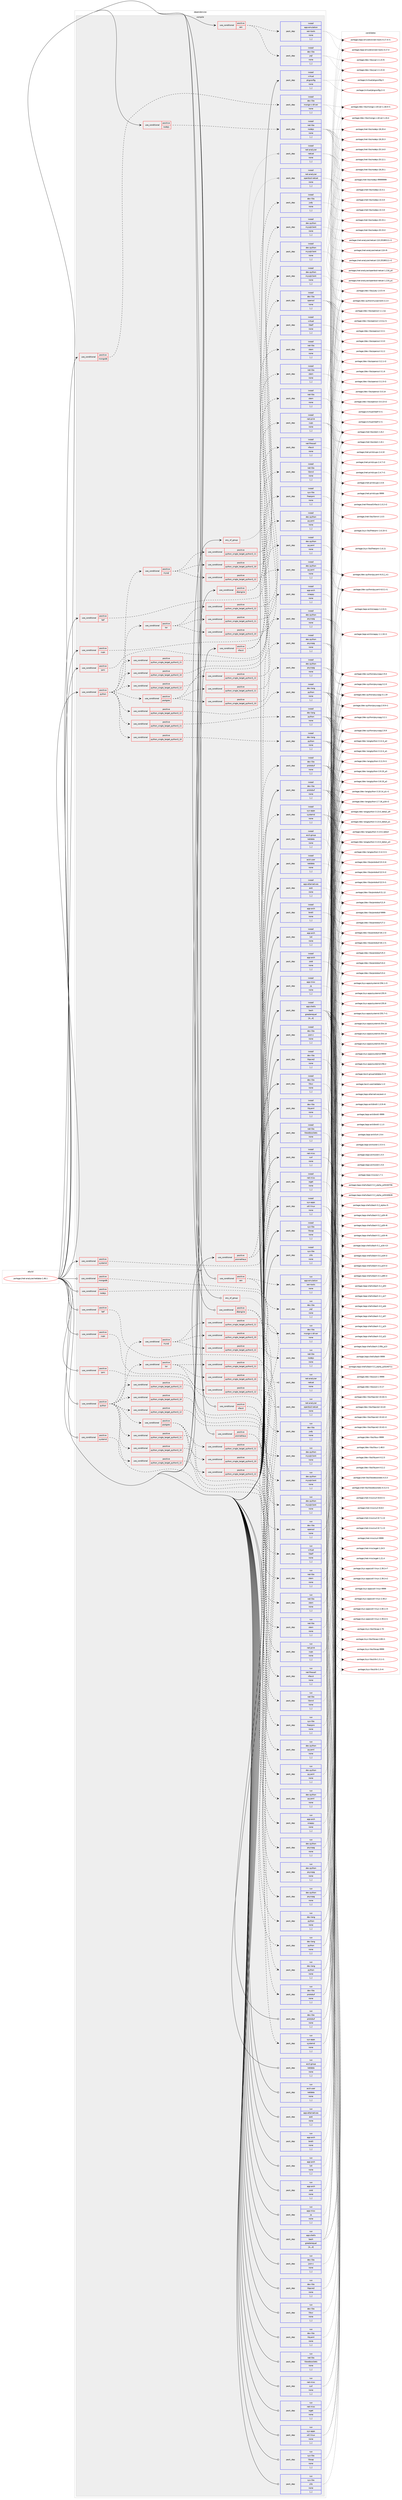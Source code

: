 digraph prolog {

# *************
# Graph options
# *************

newrank=true;
concentrate=true;
compound=true;
graph [rankdir=LR,fontname=Helvetica,fontsize=10,ranksep=1.5];#, ranksep=2.5, nodesep=0.2];
edge  [arrowhead=vee];
node  [fontname=Helvetica,fontsize=10];

# **********
# The ebuild
# **********

subgraph cluster_leftcol {
color=gray;
label=<<i>ebuild</i>>;
id [label="portage://net-analyzer/netdata-1.46.1", color=red, width=4, href="../net-analyzer/netdata-1.46.1.svg"];
}

# ****************
# The dependencies
# ****************

subgraph cluster_midcol {
color=gray;
label=<<i>dependencies</i>>;
subgraph cluster_compile {
fillcolor="#eeeeee";
style=filled;
label=<<i>compile</i>>;
subgraph any2416 {
dependency338815 [label=<<TABLE BORDER="0" CELLBORDER="1" CELLSPACING="0" CELLPADDING="4"><TR><TD CELLPADDING="10">any_of_group</TD></TR></TABLE>>, shape=none, color=red];subgraph pack248844 {
dependency338816 [label=<<TABLE BORDER="0" CELLBORDER="1" CELLSPACING="0" CELLPADDING="4" WIDTH="220"><TR><TD ROWSPAN="6" CELLPADDING="30">pack_dep</TD></TR><TR><TD WIDTH="110">install</TD></TR><TR><TD>net-analyzer</TD></TR><TR><TD>openbsd-netcat</TD></TR><TR><TD>none</TD></TR><TR><TD>[,,]</TD></TR></TABLE>>, shape=none, color=blue];
}
dependency338815:e -> dependency338816:w [weight=20,style="dotted",arrowhead="oinv"];
subgraph pack248845 {
dependency338817 [label=<<TABLE BORDER="0" CELLBORDER="1" CELLSPACING="0" CELLPADDING="4" WIDTH="220"><TR><TD ROWSPAN="6" CELLPADDING="30">pack_dep</TD></TR><TR><TD WIDTH="110">install</TD></TR><TR><TD>net-analyzer</TD></TR><TR><TD>netcat</TD></TR><TR><TD>none</TD></TR><TR><TD>[,,]</TD></TR></TABLE>>, shape=none, color=blue];
}
dependency338815:e -> dependency338817:w [weight=20,style="dotted",arrowhead="oinv"];
}
id:e -> dependency338815:w [weight=20,style="solid",arrowhead="vee"];
subgraph cond87375 {
dependency338818 [label=<<TABLE BORDER="0" CELLBORDER="1" CELLSPACING="0" CELLPADDING="4"><TR><TD ROWSPAN="3" CELLPADDING="10">use_conditional</TD></TR><TR><TD>positive</TD></TR><TR><TD>bpf</TD></TR></TABLE>>, shape=none, color=red];
subgraph pack248846 {
dependency338819 [label=<<TABLE BORDER="0" CELLBORDER="1" CELLSPACING="0" CELLPADDING="4" WIDTH="220"><TR><TD ROWSPAN="6" CELLPADDING="30">pack_dep</TD></TR><TR><TD WIDTH="110">install</TD></TR><TR><TD>virtual</TD></TR><TR><TD>libelf</TD></TR><TR><TD>none</TD></TR><TR><TD>[,,]</TD></TR></TABLE>>, shape=none, color=blue];
}
dependency338818:e -> dependency338819:w [weight=20,style="dashed",arrowhead="vee"];
}
id:e -> dependency338818:w [weight=20,style="solid",arrowhead="vee"];
subgraph cond87376 {
dependency338820 [label=<<TABLE BORDER="0" CELLBORDER="1" CELLSPACING="0" CELLPADDING="4"><TR><TD ROWSPAN="3" CELLPADDING="10">use_conditional</TD></TR><TR><TD>positive</TD></TR><TR><TD>cups</TD></TR></TABLE>>, shape=none, color=red];
subgraph pack248847 {
dependency338821 [label=<<TABLE BORDER="0" CELLBORDER="1" CELLSPACING="0" CELLPADDING="4" WIDTH="220"><TR><TD ROWSPAN="6" CELLPADDING="30">pack_dep</TD></TR><TR><TD WIDTH="110">install</TD></TR><TR><TD>net-print</TD></TR><TR><TD>cups</TD></TR><TR><TD>none</TD></TR><TR><TD>[,,]</TD></TR></TABLE>>, shape=none, color=blue];
}
dependency338820:e -> dependency338821:w [weight=20,style="dashed",arrowhead="vee"];
}
id:e -> dependency338820:w [weight=20,style="solid",arrowhead="vee"];
subgraph cond87377 {
dependency338822 [label=<<TABLE BORDER="0" CELLBORDER="1" CELLSPACING="0" CELLPADDING="4"><TR><TD ROWSPAN="3" CELLPADDING="10">use_conditional</TD></TR><TR><TD>positive</TD></TR><TR><TD>dbengine</TD></TR></TABLE>>, shape=none, color=red];
subgraph pack248848 {
dependency338823 [label=<<TABLE BORDER="0" CELLBORDER="1" CELLSPACING="0" CELLPADDING="4" WIDTH="220"><TR><TD ROWSPAN="6" CELLPADDING="30">pack_dep</TD></TR><TR><TD WIDTH="110">install</TD></TR><TR><TD>dev-libs</TD></TR><TR><TD>judy</TD></TR><TR><TD>none</TD></TR><TR><TD>[,,]</TD></TR></TABLE>>, shape=none, color=blue];
}
dependency338822:e -> dependency338823:w [weight=20,style="dashed",arrowhead="vee"];
subgraph pack248849 {
dependency338824 [label=<<TABLE BORDER="0" CELLBORDER="1" CELLSPACING="0" CELLPADDING="4" WIDTH="220"><TR><TD ROWSPAN="6" CELLPADDING="30">pack_dep</TD></TR><TR><TD WIDTH="110">install</TD></TR><TR><TD>dev-libs</TD></TR><TR><TD>openssl</TD></TR><TR><TD>none</TD></TR><TR><TD>[,,]</TD></TR></TABLE>>, shape=none, color=blue];
}
dependency338822:e -> dependency338824:w [weight=20,style="dashed",arrowhead="vee"];
}
id:e -> dependency338822:w [weight=20,style="solid",arrowhead="vee"];
subgraph cond87378 {
dependency338825 [label=<<TABLE BORDER="0" CELLBORDER="1" CELLSPACING="0" CELLPADDING="4"><TR><TD ROWSPAN="3" CELLPADDING="10">use_conditional</TD></TR><TR><TD>positive</TD></TR><TR><TD>ipmi</TD></TR></TABLE>>, shape=none, color=red];
subgraph pack248850 {
dependency338826 [label=<<TABLE BORDER="0" CELLBORDER="1" CELLSPACING="0" CELLPADDING="4" WIDTH="220"><TR><TD ROWSPAN="6" CELLPADDING="30">pack_dep</TD></TR><TR><TD WIDTH="110">install</TD></TR><TR><TD>sys-libs</TD></TR><TR><TD>freeipmi</TD></TR><TR><TD>none</TD></TR><TR><TD>[,,]</TD></TR></TABLE>>, shape=none, color=blue];
}
dependency338825:e -> dependency338826:w [weight=20,style="dashed",arrowhead="vee"];
}
id:e -> dependency338825:w [weight=20,style="solid",arrowhead="vee"];
subgraph cond87379 {
dependency338827 [label=<<TABLE BORDER="0" CELLBORDER="1" CELLSPACING="0" CELLPADDING="4"><TR><TD ROWSPAN="3" CELLPADDING="10">use_conditional</TD></TR><TR><TD>positive</TD></TR><TR><TD>mongodb</TD></TR></TABLE>>, shape=none, color=red];
subgraph pack248851 {
dependency338828 [label=<<TABLE BORDER="0" CELLBORDER="1" CELLSPACING="0" CELLPADDING="4" WIDTH="220"><TR><TD ROWSPAN="6" CELLPADDING="30">pack_dep</TD></TR><TR><TD WIDTH="110">install</TD></TR><TR><TD>dev-libs</TD></TR><TR><TD>mongo-c-driver</TD></TR><TR><TD>none</TD></TR><TR><TD>[,,]</TD></TR></TABLE>>, shape=none, color=blue];
}
dependency338827:e -> dependency338828:w [weight=20,style="dashed",arrowhead="vee"];
}
id:e -> dependency338827:w [weight=20,style="solid",arrowhead="vee"];
subgraph cond87380 {
dependency338829 [label=<<TABLE BORDER="0" CELLBORDER="1" CELLSPACING="0" CELLPADDING="4"><TR><TD ROWSPAN="3" CELLPADDING="10">use_conditional</TD></TR><TR><TD>positive</TD></TR><TR><TD>nfacct</TD></TR></TABLE>>, shape=none, color=red];
subgraph pack248852 {
dependency338830 [label=<<TABLE BORDER="0" CELLBORDER="1" CELLSPACING="0" CELLPADDING="4" WIDTH="220"><TR><TD ROWSPAN="6" CELLPADDING="30">pack_dep</TD></TR><TR><TD WIDTH="110">install</TD></TR><TR><TD>net-firewall</TD></TR><TR><TD>nfacct</TD></TR><TR><TD>none</TD></TR><TR><TD>[,,]</TD></TR></TABLE>>, shape=none, color=blue];
}
dependency338829:e -> dependency338830:w [weight=20,style="dashed",arrowhead="vee"];
subgraph pack248853 {
dependency338831 [label=<<TABLE BORDER="0" CELLBORDER="1" CELLSPACING="0" CELLPADDING="4" WIDTH="220"><TR><TD ROWSPAN="6" CELLPADDING="30">pack_dep</TD></TR><TR><TD WIDTH="110">install</TD></TR><TR><TD>net-libs</TD></TR><TR><TD>libmnl</TD></TR><TR><TD>none</TD></TR><TR><TD>[,,]</TD></TR></TABLE>>, shape=none, color=blue];
}
dependency338829:e -> dependency338831:w [weight=20,style="dashed",arrowhead="vee"];
}
id:e -> dependency338829:w [weight=20,style="solid",arrowhead="vee"];
subgraph cond87381 {
dependency338832 [label=<<TABLE BORDER="0" CELLBORDER="1" CELLSPACING="0" CELLPADDING="4"><TR><TD ROWSPAN="3" CELLPADDING="10">use_conditional</TD></TR><TR><TD>positive</TD></TR><TR><TD>nodejs</TD></TR></TABLE>>, shape=none, color=red];
subgraph pack248854 {
dependency338833 [label=<<TABLE BORDER="0" CELLBORDER="1" CELLSPACING="0" CELLPADDING="4" WIDTH="220"><TR><TD ROWSPAN="6" CELLPADDING="30">pack_dep</TD></TR><TR><TD WIDTH="110">install</TD></TR><TR><TD>net-libs</TD></TR><TR><TD>nodejs</TD></TR><TR><TD>none</TD></TR><TR><TD>[,,]</TD></TR></TABLE>>, shape=none, color=blue];
}
dependency338832:e -> dependency338833:w [weight=20,style="dashed",arrowhead="vee"];
}
id:e -> dependency338832:w [weight=20,style="solid",arrowhead="vee"];
subgraph cond87382 {
dependency338834 [label=<<TABLE BORDER="0" CELLBORDER="1" CELLSPACING="0" CELLPADDING="4"><TR><TD ROWSPAN="3" CELLPADDING="10">use_conditional</TD></TR><TR><TD>positive</TD></TR><TR><TD>prometheus</TD></TR></TABLE>>, shape=none, color=red];
subgraph pack248855 {
dependency338835 [label=<<TABLE BORDER="0" CELLBORDER="1" CELLSPACING="0" CELLPADDING="4" WIDTH="220"><TR><TD ROWSPAN="6" CELLPADDING="30">pack_dep</TD></TR><TR><TD WIDTH="110">install</TD></TR><TR><TD>app-arch</TD></TR><TR><TD>snappy</TD></TR><TR><TD>none</TD></TR><TR><TD>[,,]</TD></TR></TABLE>>, shape=none, color=blue];
}
dependency338834:e -> dependency338835:w [weight=20,style="dashed",arrowhead="vee"];
subgraph pack248856 {
dependency338836 [label=<<TABLE BORDER="0" CELLBORDER="1" CELLSPACING="0" CELLPADDING="4" WIDTH="220"><TR><TD ROWSPAN="6" CELLPADDING="30">pack_dep</TD></TR><TR><TD WIDTH="110">install</TD></TR><TR><TD>dev-libs</TD></TR><TR><TD>protobuf</TD></TR><TR><TD>none</TD></TR><TR><TD>[,,]</TD></TR></TABLE>>, shape=none, color=blue];
}
dependency338834:e -> dependency338836:w [weight=20,style="dashed",arrowhead="vee"];
}
id:e -> dependency338834:w [weight=20,style="solid",arrowhead="vee"];
subgraph cond87383 {
dependency338837 [label=<<TABLE BORDER="0" CELLBORDER="1" CELLSPACING="0" CELLPADDING="4"><TR><TD ROWSPAN="3" CELLPADDING="10">use_conditional</TD></TR><TR><TD>positive</TD></TR><TR><TD>python</TD></TR></TABLE>>, shape=none, color=red];
subgraph cond87384 {
dependency338838 [label=<<TABLE BORDER="0" CELLBORDER="1" CELLSPACING="0" CELLPADDING="4"><TR><TD ROWSPAN="3" CELLPADDING="10">use_conditional</TD></TR><TR><TD>positive</TD></TR><TR><TD>python_single_target_python3_10</TD></TR></TABLE>>, shape=none, color=red];
subgraph pack248857 {
dependency338839 [label=<<TABLE BORDER="0" CELLBORDER="1" CELLSPACING="0" CELLPADDING="4" WIDTH="220"><TR><TD ROWSPAN="6" CELLPADDING="30">pack_dep</TD></TR><TR><TD WIDTH="110">install</TD></TR><TR><TD>dev-lang</TD></TR><TR><TD>python</TD></TR><TR><TD>none</TD></TR><TR><TD>[,,]</TD></TR></TABLE>>, shape=none, color=blue];
}
dependency338838:e -> dependency338839:w [weight=20,style="dashed",arrowhead="vee"];
}
dependency338837:e -> dependency338838:w [weight=20,style="dashed",arrowhead="vee"];
subgraph cond87385 {
dependency338840 [label=<<TABLE BORDER="0" CELLBORDER="1" CELLSPACING="0" CELLPADDING="4"><TR><TD ROWSPAN="3" CELLPADDING="10">use_conditional</TD></TR><TR><TD>positive</TD></TR><TR><TD>python_single_target_python3_11</TD></TR></TABLE>>, shape=none, color=red];
subgraph pack248858 {
dependency338841 [label=<<TABLE BORDER="0" CELLBORDER="1" CELLSPACING="0" CELLPADDING="4" WIDTH="220"><TR><TD ROWSPAN="6" CELLPADDING="30">pack_dep</TD></TR><TR><TD WIDTH="110">install</TD></TR><TR><TD>dev-lang</TD></TR><TR><TD>python</TD></TR><TR><TD>none</TD></TR><TR><TD>[,,]</TD></TR></TABLE>>, shape=none, color=blue];
}
dependency338840:e -> dependency338841:w [weight=20,style="dashed",arrowhead="vee"];
}
dependency338837:e -> dependency338840:w [weight=20,style="dashed",arrowhead="vee"];
subgraph cond87386 {
dependency338842 [label=<<TABLE BORDER="0" CELLBORDER="1" CELLSPACING="0" CELLPADDING="4"><TR><TD ROWSPAN="3" CELLPADDING="10">use_conditional</TD></TR><TR><TD>positive</TD></TR><TR><TD>python_single_target_python3_12</TD></TR></TABLE>>, shape=none, color=red];
subgraph pack248859 {
dependency338843 [label=<<TABLE BORDER="0" CELLBORDER="1" CELLSPACING="0" CELLPADDING="4" WIDTH="220"><TR><TD ROWSPAN="6" CELLPADDING="30">pack_dep</TD></TR><TR><TD WIDTH="110">install</TD></TR><TR><TD>dev-lang</TD></TR><TR><TD>python</TD></TR><TR><TD>none</TD></TR><TR><TD>[,,]</TD></TR></TABLE>>, shape=none, color=blue];
}
dependency338842:e -> dependency338843:w [weight=20,style="dashed",arrowhead="vee"];
}
dependency338837:e -> dependency338842:w [weight=20,style="dashed",arrowhead="vee"];
subgraph cond87387 {
dependency338844 [label=<<TABLE BORDER="0" CELLBORDER="1" CELLSPACING="0" CELLPADDING="4"><TR><TD ROWSPAN="3" CELLPADDING="10">use_conditional</TD></TR><TR><TD>positive</TD></TR><TR><TD>python_single_target_python3_10</TD></TR></TABLE>>, shape=none, color=red];
subgraph pack248860 {
dependency338845 [label=<<TABLE BORDER="0" CELLBORDER="1" CELLSPACING="0" CELLPADDING="4" WIDTH="220"><TR><TD ROWSPAN="6" CELLPADDING="30">pack_dep</TD></TR><TR><TD WIDTH="110">install</TD></TR><TR><TD>dev-python</TD></TR><TR><TD>pyyaml</TD></TR><TR><TD>none</TD></TR><TR><TD>[,,]</TD></TR></TABLE>>, shape=none, color=blue];
}
dependency338844:e -> dependency338845:w [weight=20,style="dashed",arrowhead="vee"];
}
dependency338837:e -> dependency338844:w [weight=20,style="dashed",arrowhead="vee"];
subgraph cond87388 {
dependency338846 [label=<<TABLE BORDER="0" CELLBORDER="1" CELLSPACING="0" CELLPADDING="4"><TR><TD ROWSPAN="3" CELLPADDING="10">use_conditional</TD></TR><TR><TD>positive</TD></TR><TR><TD>python_single_target_python3_11</TD></TR></TABLE>>, shape=none, color=red];
subgraph pack248861 {
dependency338847 [label=<<TABLE BORDER="0" CELLBORDER="1" CELLSPACING="0" CELLPADDING="4" WIDTH="220"><TR><TD ROWSPAN="6" CELLPADDING="30">pack_dep</TD></TR><TR><TD WIDTH="110">install</TD></TR><TR><TD>dev-python</TD></TR><TR><TD>pyyaml</TD></TR><TR><TD>none</TD></TR><TR><TD>[,,]</TD></TR></TABLE>>, shape=none, color=blue];
}
dependency338846:e -> dependency338847:w [weight=20,style="dashed",arrowhead="vee"];
}
dependency338837:e -> dependency338846:w [weight=20,style="dashed",arrowhead="vee"];
subgraph cond87389 {
dependency338848 [label=<<TABLE BORDER="0" CELLBORDER="1" CELLSPACING="0" CELLPADDING="4"><TR><TD ROWSPAN="3" CELLPADDING="10">use_conditional</TD></TR><TR><TD>positive</TD></TR><TR><TD>python_single_target_python3_12</TD></TR></TABLE>>, shape=none, color=red];
subgraph pack248862 {
dependency338849 [label=<<TABLE BORDER="0" CELLBORDER="1" CELLSPACING="0" CELLPADDING="4" WIDTH="220"><TR><TD ROWSPAN="6" CELLPADDING="30">pack_dep</TD></TR><TR><TD WIDTH="110">install</TD></TR><TR><TD>dev-python</TD></TR><TR><TD>pyyaml</TD></TR><TR><TD>none</TD></TR><TR><TD>[,,]</TD></TR></TABLE>>, shape=none, color=blue];
}
dependency338848:e -> dependency338849:w [weight=20,style="dashed",arrowhead="vee"];
}
dependency338837:e -> dependency338848:w [weight=20,style="dashed",arrowhead="vee"];
subgraph cond87390 {
dependency338850 [label=<<TABLE BORDER="0" CELLBORDER="1" CELLSPACING="0" CELLPADDING="4"><TR><TD ROWSPAN="3" CELLPADDING="10">use_conditional</TD></TR><TR><TD>positive</TD></TR><TR><TD>mysql</TD></TR></TABLE>>, shape=none, color=red];
subgraph cond87391 {
dependency338851 [label=<<TABLE BORDER="0" CELLBORDER="1" CELLSPACING="0" CELLPADDING="4"><TR><TD ROWSPAN="3" CELLPADDING="10">use_conditional</TD></TR><TR><TD>positive</TD></TR><TR><TD>python_single_target_python3_10</TD></TR></TABLE>>, shape=none, color=red];
subgraph pack248863 {
dependency338852 [label=<<TABLE BORDER="0" CELLBORDER="1" CELLSPACING="0" CELLPADDING="4" WIDTH="220"><TR><TD ROWSPAN="6" CELLPADDING="30">pack_dep</TD></TR><TR><TD WIDTH="110">install</TD></TR><TR><TD>dev-python</TD></TR><TR><TD>mysqlclient</TD></TR><TR><TD>none</TD></TR><TR><TD>[,,]</TD></TR></TABLE>>, shape=none, color=blue];
}
dependency338851:e -> dependency338852:w [weight=20,style="dashed",arrowhead="vee"];
}
dependency338850:e -> dependency338851:w [weight=20,style="dashed",arrowhead="vee"];
subgraph cond87392 {
dependency338853 [label=<<TABLE BORDER="0" CELLBORDER="1" CELLSPACING="0" CELLPADDING="4"><TR><TD ROWSPAN="3" CELLPADDING="10">use_conditional</TD></TR><TR><TD>positive</TD></TR><TR><TD>python_single_target_python3_11</TD></TR></TABLE>>, shape=none, color=red];
subgraph pack248864 {
dependency338854 [label=<<TABLE BORDER="0" CELLBORDER="1" CELLSPACING="0" CELLPADDING="4" WIDTH="220"><TR><TD ROWSPAN="6" CELLPADDING="30">pack_dep</TD></TR><TR><TD WIDTH="110">install</TD></TR><TR><TD>dev-python</TD></TR><TR><TD>mysqlclient</TD></TR><TR><TD>none</TD></TR><TR><TD>[,,]</TD></TR></TABLE>>, shape=none, color=blue];
}
dependency338853:e -> dependency338854:w [weight=20,style="dashed",arrowhead="vee"];
}
dependency338850:e -> dependency338853:w [weight=20,style="dashed",arrowhead="vee"];
subgraph cond87393 {
dependency338855 [label=<<TABLE BORDER="0" CELLBORDER="1" CELLSPACING="0" CELLPADDING="4"><TR><TD ROWSPAN="3" CELLPADDING="10">use_conditional</TD></TR><TR><TD>positive</TD></TR><TR><TD>python_single_target_python3_12</TD></TR></TABLE>>, shape=none, color=red];
subgraph pack248865 {
dependency338856 [label=<<TABLE BORDER="0" CELLBORDER="1" CELLSPACING="0" CELLPADDING="4" WIDTH="220"><TR><TD ROWSPAN="6" CELLPADDING="30">pack_dep</TD></TR><TR><TD WIDTH="110">install</TD></TR><TR><TD>dev-python</TD></TR><TR><TD>mysqlclient</TD></TR><TR><TD>none</TD></TR><TR><TD>[,,]</TD></TR></TABLE>>, shape=none, color=blue];
}
dependency338855:e -> dependency338856:w [weight=20,style="dashed",arrowhead="vee"];
}
dependency338850:e -> dependency338855:w [weight=20,style="dashed",arrowhead="vee"];
}
dependency338837:e -> dependency338850:w [weight=20,style="dashed",arrowhead="vee"];
subgraph cond87394 {
dependency338857 [label=<<TABLE BORDER="0" CELLBORDER="1" CELLSPACING="0" CELLPADDING="4"><TR><TD ROWSPAN="3" CELLPADDING="10">use_conditional</TD></TR><TR><TD>positive</TD></TR><TR><TD>postgres</TD></TR></TABLE>>, shape=none, color=red];
subgraph cond87395 {
dependency338858 [label=<<TABLE BORDER="0" CELLBORDER="1" CELLSPACING="0" CELLPADDING="4"><TR><TD ROWSPAN="3" CELLPADDING="10">use_conditional</TD></TR><TR><TD>positive</TD></TR><TR><TD>python_single_target_python3_10</TD></TR></TABLE>>, shape=none, color=red];
subgraph pack248866 {
dependency338859 [label=<<TABLE BORDER="0" CELLBORDER="1" CELLSPACING="0" CELLPADDING="4" WIDTH="220"><TR><TD ROWSPAN="6" CELLPADDING="30">pack_dep</TD></TR><TR><TD WIDTH="110">install</TD></TR><TR><TD>dev-python</TD></TR><TR><TD>psycopg</TD></TR><TR><TD>none</TD></TR><TR><TD>[,,]</TD></TR></TABLE>>, shape=none, color=blue];
}
dependency338858:e -> dependency338859:w [weight=20,style="dashed",arrowhead="vee"];
}
dependency338857:e -> dependency338858:w [weight=20,style="dashed",arrowhead="vee"];
subgraph cond87396 {
dependency338860 [label=<<TABLE BORDER="0" CELLBORDER="1" CELLSPACING="0" CELLPADDING="4"><TR><TD ROWSPAN="3" CELLPADDING="10">use_conditional</TD></TR><TR><TD>positive</TD></TR><TR><TD>python_single_target_python3_11</TD></TR></TABLE>>, shape=none, color=red];
subgraph pack248867 {
dependency338861 [label=<<TABLE BORDER="0" CELLBORDER="1" CELLSPACING="0" CELLPADDING="4" WIDTH="220"><TR><TD ROWSPAN="6" CELLPADDING="30">pack_dep</TD></TR><TR><TD WIDTH="110">install</TD></TR><TR><TD>dev-python</TD></TR><TR><TD>psycopg</TD></TR><TR><TD>none</TD></TR><TR><TD>[,,]</TD></TR></TABLE>>, shape=none, color=blue];
}
dependency338860:e -> dependency338861:w [weight=20,style="dashed",arrowhead="vee"];
}
dependency338857:e -> dependency338860:w [weight=20,style="dashed",arrowhead="vee"];
subgraph cond87397 {
dependency338862 [label=<<TABLE BORDER="0" CELLBORDER="1" CELLSPACING="0" CELLPADDING="4"><TR><TD ROWSPAN="3" CELLPADDING="10">use_conditional</TD></TR><TR><TD>positive</TD></TR><TR><TD>python_single_target_python3_12</TD></TR></TABLE>>, shape=none, color=red];
subgraph pack248868 {
dependency338863 [label=<<TABLE BORDER="0" CELLBORDER="1" CELLSPACING="0" CELLPADDING="4" WIDTH="220"><TR><TD ROWSPAN="6" CELLPADDING="30">pack_dep</TD></TR><TR><TD WIDTH="110">install</TD></TR><TR><TD>dev-python</TD></TR><TR><TD>psycopg</TD></TR><TR><TD>none</TD></TR><TR><TD>[,,]</TD></TR></TABLE>>, shape=none, color=blue];
}
dependency338862:e -> dependency338863:w [weight=20,style="dashed",arrowhead="vee"];
}
dependency338857:e -> dependency338862:w [weight=20,style="dashed",arrowhead="vee"];
}
dependency338837:e -> dependency338857:w [weight=20,style="dashed",arrowhead="vee"];
subgraph cond87398 {
dependency338864 [label=<<TABLE BORDER="0" CELLBORDER="1" CELLSPACING="0" CELLPADDING="4"><TR><TD ROWSPAN="3" CELLPADDING="10">use_conditional</TD></TR><TR><TD>positive</TD></TR><TR><TD>tor</TD></TR></TABLE>>, shape=none, color=red];
subgraph cond87399 {
dependency338865 [label=<<TABLE BORDER="0" CELLBORDER="1" CELLSPACING="0" CELLPADDING="4"><TR><TD ROWSPAN="3" CELLPADDING="10">use_conditional</TD></TR><TR><TD>positive</TD></TR><TR><TD>python_single_target_python3_10</TD></TR></TABLE>>, shape=none, color=red];
subgraph pack248869 {
dependency338866 [label=<<TABLE BORDER="0" CELLBORDER="1" CELLSPACING="0" CELLPADDING="4" WIDTH="220"><TR><TD ROWSPAN="6" CELLPADDING="30">pack_dep</TD></TR><TR><TD WIDTH="110">install</TD></TR><TR><TD>net-libs</TD></TR><TR><TD>stem</TD></TR><TR><TD>none</TD></TR><TR><TD>[,,]</TD></TR></TABLE>>, shape=none, color=blue];
}
dependency338865:e -> dependency338866:w [weight=20,style="dashed",arrowhead="vee"];
}
dependency338864:e -> dependency338865:w [weight=20,style="dashed",arrowhead="vee"];
subgraph cond87400 {
dependency338867 [label=<<TABLE BORDER="0" CELLBORDER="1" CELLSPACING="0" CELLPADDING="4"><TR><TD ROWSPAN="3" CELLPADDING="10">use_conditional</TD></TR><TR><TD>positive</TD></TR><TR><TD>python_single_target_python3_11</TD></TR></TABLE>>, shape=none, color=red];
subgraph pack248870 {
dependency338868 [label=<<TABLE BORDER="0" CELLBORDER="1" CELLSPACING="0" CELLPADDING="4" WIDTH="220"><TR><TD ROWSPAN="6" CELLPADDING="30">pack_dep</TD></TR><TR><TD WIDTH="110">install</TD></TR><TR><TD>net-libs</TD></TR><TR><TD>stem</TD></TR><TR><TD>none</TD></TR><TR><TD>[,,]</TD></TR></TABLE>>, shape=none, color=blue];
}
dependency338867:e -> dependency338868:w [weight=20,style="dashed",arrowhead="vee"];
}
dependency338864:e -> dependency338867:w [weight=20,style="dashed",arrowhead="vee"];
subgraph cond87401 {
dependency338869 [label=<<TABLE BORDER="0" CELLBORDER="1" CELLSPACING="0" CELLPADDING="4"><TR><TD ROWSPAN="3" CELLPADDING="10">use_conditional</TD></TR><TR><TD>positive</TD></TR><TR><TD>python_single_target_python3_12</TD></TR></TABLE>>, shape=none, color=red];
subgraph pack248871 {
dependency338870 [label=<<TABLE BORDER="0" CELLBORDER="1" CELLSPACING="0" CELLPADDING="4" WIDTH="220"><TR><TD ROWSPAN="6" CELLPADDING="30">pack_dep</TD></TR><TR><TD WIDTH="110">install</TD></TR><TR><TD>net-libs</TD></TR><TR><TD>stem</TD></TR><TR><TD>none</TD></TR><TR><TD>[,,]</TD></TR></TABLE>>, shape=none, color=blue];
}
dependency338869:e -> dependency338870:w [weight=20,style="dashed",arrowhead="vee"];
}
dependency338864:e -> dependency338869:w [weight=20,style="dashed",arrowhead="vee"];
}
dependency338837:e -> dependency338864:w [weight=20,style="dashed",arrowhead="vee"];
}
id:e -> dependency338837:w [weight=20,style="solid",arrowhead="vee"];
subgraph cond87402 {
dependency338871 [label=<<TABLE BORDER="0" CELLBORDER="1" CELLSPACING="0" CELLPADDING="4"><TR><TD ROWSPAN="3" CELLPADDING="10">use_conditional</TD></TR><TR><TD>positive</TD></TR><TR><TD>systemd</TD></TR></TABLE>>, shape=none, color=red];
subgraph pack248872 {
dependency338872 [label=<<TABLE BORDER="0" CELLBORDER="1" CELLSPACING="0" CELLPADDING="4" WIDTH="220"><TR><TD ROWSPAN="6" CELLPADDING="30">pack_dep</TD></TR><TR><TD WIDTH="110">install</TD></TR><TR><TD>sys-apps</TD></TR><TR><TD>systemd</TD></TR><TR><TD>none</TD></TR><TR><TD>[,,]</TD></TR></TABLE>>, shape=none, color=blue];
}
dependency338871:e -> dependency338872:w [weight=20,style="dashed",arrowhead="vee"];
}
id:e -> dependency338871:w [weight=20,style="solid",arrowhead="vee"];
subgraph cond87403 {
dependency338873 [label=<<TABLE BORDER="0" CELLBORDER="1" CELLSPACING="0" CELLPADDING="4"><TR><TD ROWSPAN="3" CELLPADDING="10">use_conditional</TD></TR><TR><TD>positive</TD></TR><TR><TD>xen</TD></TR></TABLE>>, shape=none, color=red];
subgraph pack248873 {
dependency338874 [label=<<TABLE BORDER="0" CELLBORDER="1" CELLSPACING="0" CELLPADDING="4" WIDTH="220"><TR><TD ROWSPAN="6" CELLPADDING="30">pack_dep</TD></TR><TR><TD WIDTH="110">install</TD></TR><TR><TD>app-emulation</TD></TR><TR><TD>xen-tools</TD></TR><TR><TD>none</TD></TR><TR><TD>[,,]</TD></TR></TABLE>>, shape=none, color=blue];
}
dependency338873:e -> dependency338874:w [weight=20,style="dashed",arrowhead="vee"];
subgraph pack248874 {
dependency338875 [label=<<TABLE BORDER="0" CELLBORDER="1" CELLSPACING="0" CELLPADDING="4" WIDTH="220"><TR><TD ROWSPAN="6" CELLPADDING="30">pack_dep</TD></TR><TR><TD WIDTH="110">install</TD></TR><TR><TD>dev-libs</TD></TR><TR><TD>yajl</TD></TR><TR><TD>none</TD></TR><TR><TD>[,,]</TD></TR></TABLE>>, shape=none, color=blue];
}
dependency338873:e -> dependency338875:w [weight=20,style="dashed",arrowhead="vee"];
}
id:e -> dependency338873:w [weight=20,style="solid",arrowhead="vee"];
subgraph pack248875 {
dependency338876 [label=<<TABLE BORDER="0" CELLBORDER="1" CELLSPACING="0" CELLPADDING="4" WIDTH="220"><TR><TD ROWSPAN="6" CELLPADDING="30">pack_dep</TD></TR><TR><TD WIDTH="110">install</TD></TR><TR><TD>acct-group</TD></TR><TR><TD>netdata</TD></TR><TR><TD>none</TD></TR><TR><TD>[,,]</TD></TR></TABLE>>, shape=none, color=blue];
}
id:e -> dependency338876:w [weight=20,style="solid",arrowhead="vee"];
subgraph pack248876 {
dependency338877 [label=<<TABLE BORDER="0" CELLBORDER="1" CELLSPACING="0" CELLPADDING="4" WIDTH="220"><TR><TD ROWSPAN="6" CELLPADDING="30">pack_dep</TD></TR><TR><TD WIDTH="110">install</TD></TR><TR><TD>acct-user</TD></TR><TR><TD>netdata</TD></TR><TR><TD>none</TD></TR><TR><TD>[,,]</TD></TR></TABLE>>, shape=none, color=blue];
}
id:e -> dependency338877:w [weight=20,style="solid",arrowhead="vee"];
subgraph pack248877 {
dependency338878 [label=<<TABLE BORDER="0" CELLBORDER="1" CELLSPACING="0" CELLPADDING="4" WIDTH="220"><TR><TD ROWSPAN="6" CELLPADDING="30">pack_dep</TD></TR><TR><TD WIDTH="110">install</TD></TR><TR><TD>app-alternatives</TD></TR><TR><TD>awk</TD></TR><TR><TD>none</TD></TR><TR><TD>[,,]</TD></TR></TABLE>>, shape=none, color=blue];
}
id:e -> dependency338878:w [weight=20,style="solid",arrowhead="vee"];
subgraph pack248878 {
dependency338879 [label=<<TABLE BORDER="0" CELLBORDER="1" CELLSPACING="0" CELLPADDING="4" WIDTH="220"><TR><TD ROWSPAN="6" CELLPADDING="30">pack_dep</TD></TR><TR><TD WIDTH="110">install</TD></TR><TR><TD>app-arch</TD></TR><TR><TD>brotli</TD></TR><TR><TD>none</TD></TR><TR><TD>[,,]</TD></TR></TABLE>>, shape=none, color=blue];
}
id:e -> dependency338879:w [weight=20,style="solid",arrowhead="vee"];
subgraph pack248879 {
dependency338880 [label=<<TABLE BORDER="0" CELLBORDER="1" CELLSPACING="0" CELLPADDING="4" WIDTH="220"><TR><TD ROWSPAN="6" CELLPADDING="30">pack_dep</TD></TR><TR><TD WIDTH="110">install</TD></TR><TR><TD>app-arch</TD></TR><TR><TD>lz4</TD></TR><TR><TD>none</TD></TR><TR><TD>[,,]</TD></TR></TABLE>>, shape=none, color=blue];
}
id:e -> dependency338880:w [weight=20,style="solid",arrowhead="vee"];
subgraph pack248880 {
dependency338881 [label=<<TABLE BORDER="0" CELLBORDER="1" CELLSPACING="0" CELLPADDING="4" WIDTH="220"><TR><TD ROWSPAN="6" CELLPADDING="30">pack_dep</TD></TR><TR><TD WIDTH="110">install</TD></TR><TR><TD>app-arch</TD></TR><TR><TD>zstd</TD></TR><TR><TD>none</TD></TR><TR><TD>[,,]</TD></TR></TABLE>>, shape=none, color=blue];
}
id:e -> dependency338881:w [weight=20,style="solid",arrowhead="vee"];
subgraph pack248881 {
dependency338882 [label=<<TABLE BORDER="0" CELLBORDER="1" CELLSPACING="0" CELLPADDING="4" WIDTH="220"><TR><TD ROWSPAN="6" CELLPADDING="30">pack_dep</TD></TR><TR><TD WIDTH="110">install</TD></TR><TR><TD>app-misc</TD></TR><TR><TD>jq</TD></TR><TR><TD>none</TD></TR><TR><TD>[,,]</TD></TR></TABLE>>, shape=none, color=blue];
}
id:e -> dependency338882:w [weight=20,style="solid",arrowhead="vee"];
subgraph pack248882 {
dependency338883 [label=<<TABLE BORDER="0" CELLBORDER="1" CELLSPACING="0" CELLPADDING="4" WIDTH="220"><TR><TD ROWSPAN="6" CELLPADDING="30">pack_dep</TD></TR><TR><TD WIDTH="110">install</TD></TR><TR><TD>app-shells</TD></TR><TR><TD>bash</TD></TR><TR><TD>greaterequal</TD></TR><TR><TD>[4,,,4]</TD></TR></TABLE>>, shape=none, color=blue];
}
id:e -> dependency338883:w [weight=20,style="solid",arrowhead="vee"];
subgraph pack248883 {
dependency338884 [label=<<TABLE BORDER="0" CELLBORDER="1" CELLSPACING="0" CELLPADDING="4" WIDTH="220"><TR><TD ROWSPAN="6" CELLPADDING="30">pack_dep</TD></TR><TR><TD WIDTH="110">install</TD></TR><TR><TD>dev-libs</TD></TR><TR><TD>json-c</TD></TR><TR><TD>none</TD></TR><TR><TD>[,,]</TD></TR></TABLE>>, shape=none, color=blue];
}
id:e -> dependency338884:w [weight=20,style="solid",arrowhead="vee"];
subgraph pack248884 {
dependency338885 [label=<<TABLE BORDER="0" CELLBORDER="1" CELLSPACING="0" CELLPADDING="4" WIDTH="220"><TR><TD ROWSPAN="6" CELLPADDING="30">pack_dep</TD></TR><TR><TD WIDTH="110">install</TD></TR><TR><TD>dev-libs</TD></TR><TR><TD>libpcre2</TD></TR><TR><TD>none</TD></TR><TR><TD>[,,]</TD></TR></TABLE>>, shape=none, color=blue];
}
id:e -> dependency338885:w [weight=20,style="solid",arrowhead="vee"];
subgraph pack248885 {
dependency338886 [label=<<TABLE BORDER="0" CELLBORDER="1" CELLSPACING="0" CELLPADDING="4" WIDTH="220"><TR><TD ROWSPAN="6" CELLPADDING="30">pack_dep</TD></TR><TR><TD WIDTH="110">install</TD></TR><TR><TD>dev-libs</TD></TR><TR><TD>libuv</TD></TR><TR><TD>none</TD></TR><TR><TD>[,,]</TD></TR></TABLE>>, shape=none, color=blue];
}
id:e -> dependency338886:w [weight=20,style="solid",arrowhead="vee"];
subgraph pack248886 {
dependency338887 [label=<<TABLE BORDER="0" CELLBORDER="1" CELLSPACING="0" CELLPADDING="4" WIDTH="220"><TR><TD ROWSPAN="6" CELLPADDING="30">pack_dep</TD></TR><TR><TD WIDTH="110">install</TD></TR><TR><TD>dev-libs</TD></TR><TR><TD>libyaml</TD></TR><TR><TD>none</TD></TR><TR><TD>[,,]</TD></TR></TABLE>>, shape=none, color=blue];
}
id:e -> dependency338887:w [weight=20,style="solid",arrowhead="vee"];
subgraph pack248887 {
dependency338888 [label=<<TABLE BORDER="0" CELLBORDER="1" CELLSPACING="0" CELLPADDING="4" WIDTH="220"><TR><TD ROWSPAN="6" CELLPADDING="30">pack_dep</TD></TR><TR><TD WIDTH="110">install</TD></TR><TR><TD>dev-libs</TD></TR><TR><TD>protobuf</TD></TR><TR><TD>none</TD></TR><TR><TD>[,,]</TD></TR></TABLE>>, shape=none, color=blue];
}
id:e -> dependency338888:w [weight=20,style="solid",arrowhead="vee"];
subgraph pack248888 {
dependency338889 [label=<<TABLE BORDER="0" CELLBORDER="1" CELLSPACING="0" CELLPADDING="4" WIDTH="220"><TR><TD ROWSPAN="6" CELLPADDING="30">pack_dep</TD></TR><TR><TD WIDTH="110">install</TD></TR><TR><TD>net-libs</TD></TR><TR><TD>libwebsockets</TD></TR><TR><TD>none</TD></TR><TR><TD>[,,]</TD></TR></TABLE>>, shape=none, color=blue];
}
id:e -> dependency338889:w [weight=20,style="solid",arrowhead="vee"];
subgraph pack248889 {
dependency338890 [label=<<TABLE BORDER="0" CELLBORDER="1" CELLSPACING="0" CELLPADDING="4" WIDTH="220"><TR><TD ROWSPAN="6" CELLPADDING="30">pack_dep</TD></TR><TR><TD WIDTH="110">install</TD></TR><TR><TD>net-misc</TD></TR><TR><TD>curl</TD></TR><TR><TD>none</TD></TR><TR><TD>[,,]</TD></TR></TABLE>>, shape=none, color=blue];
}
id:e -> dependency338890:w [weight=20,style="solid",arrowhead="vee"];
subgraph pack248890 {
dependency338891 [label=<<TABLE BORDER="0" CELLBORDER="1" CELLSPACING="0" CELLPADDING="4" WIDTH="220"><TR><TD ROWSPAN="6" CELLPADDING="30">pack_dep</TD></TR><TR><TD WIDTH="110">install</TD></TR><TR><TD>net-misc</TD></TR><TR><TD>wget</TD></TR><TR><TD>none</TD></TR><TR><TD>[,,]</TD></TR></TABLE>>, shape=none, color=blue];
}
id:e -> dependency338891:w [weight=20,style="solid",arrowhead="vee"];
subgraph pack248891 {
dependency338892 [label=<<TABLE BORDER="0" CELLBORDER="1" CELLSPACING="0" CELLPADDING="4" WIDTH="220"><TR><TD ROWSPAN="6" CELLPADDING="30">pack_dep</TD></TR><TR><TD WIDTH="110">install</TD></TR><TR><TD>sys-apps</TD></TR><TR><TD>util-linux</TD></TR><TR><TD>none</TD></TR><TR><TD>[,,]</TD></TR></TABLE>>, shape=none, color=blue];
}
id:e -> dependency338892:w [weight=20,style="solid",arrowhead="vee"];
subgraph pack248892 {
dependency338893 [label=<<TABLE BORDER="0" CELLBORDER="1" CELLSPACING="0" CELLPADDING="4" WIDTH="220"><TR><TD ROWSPAN="6" CELLPADDING="30">pack_dep</TD></TR><TR><TD WIDTH="110">install</TD></TR><TR><TD>sys-libs</TD></TR><TR><TD>libcap</TD></TR><TR><TD>none</TD></TR><TR><TD>[,,]</TD></TR></TABLE>>, shape=none, color=blue];
}
id:e -> dependency338893:w [weight=20,style="solid",arrowhead="vee"];
subgraph pack248893 {
dependency338894 [label=<<TABLE BORDER="0" CELLBORDER="1" CELLSPACING="0" CELLPADDING="4" WIDTH="220"><TR><TD ROWSPAN="6" CELLPADDING="30">pack_dep</TD></TR><TR><TD WIDTH="110">install</TD></TR><TR><TD>sys-libs</TD></TR><TR><TD>zlib</TD></TR><TR><TD>none</TD></TR><TR><TD>[,,]</TD></TR></TABLE>>, shape=none, color=blue];
}
id:e -> dependency338894:w [weight=20,style="solid",arrowhead="vee"];
subgraph pack248894 {
dependency338895 [label=<<TABLE BORDER="0" CELLBORDER="1" CELLSPACING="0" CELLPADDING="4" WIDTH="220"><TR><TD ROWSPAN="6" CELLPADDING="30">pack_dep</TD></TR><TR><TD WIDTH="110">install</TD></TR><TR><TD>virtual</TD></TR><TR><TD>pkgconfig</TD></TR><TR><TD>none</TD></TR><TR><TD>[,,]</TD></TR></TABLE>>, shape=none, color=blue];
}
id:e -> dependency338895:w [weight=20,style="solid",arrowhead="vee"];
}
subgraph cluster_compileandrun {
fillcolor="#eeeeee";
style=filled;
label=<<i>compile and run</i>>;
}
subgraph cluster_run {
fillcolor="#eeeeee";
style=filled;
label=<<i>run</i>>;
subgraph any2417 {
dependency338896 [label=<<TABLE BORDER="0" CELLBORDER="1" CELLSPACING="0" CELLPADDING="4"><TR><TD CELLPADDING="10">any_of_group</TD></TR></TABLE>>, shape=none, color=red];subgraph pack248895 {
dependency338897 [label=<<TABLE BORDER="0" CELLBORDER="1" CELLSPACING="0" CELLPADDING="4" WIDTH="220"><TR><TD ROWSPAN="6" CELLPADDING="30">pack_dep</TD></TR><TR><TD WIDTH="110">run</TD></TR><TR><TD>net-analyzer</TD></TR><TR><TD>openbsd-netcat</TD></TR><TR><TD>none</TD></TR><TR><TD>[,,]</TD></TR></TABLE>>, shape=none, color=blue];
}
dependency338896:e -> dependency338897:w [weight=20,style="dotted",arrowhead="oinv"];
subgraph pack248896 {
dependency338898 [label=<<TABLE BORDER="0" CELLBORDER="1" CELLSPACING="0" CELLPADDING="4" WIDTH="220"><TR><TD ROWSPAN="6" CELLPADDING="30">pack_dep</TD></TR><TR><TD WIDTH="110">run</TD></TR><TR><TD>net-analyzer</TD></TR><TR><TD>netcat</TD></TR><TR><TD>none</TD></TR><TR><TD>[,,]</TD></TR></TABLE>>, shape=none, color=blue];
}
dependency338896:e -> dependency338898:w [weight=20,style="dotted",arrowhead="oinv"];
}
id:e -> dependency338896:w [weight=20,style="solid",arrowhead="odot"];
subgraph cond87404 {
dependency338899 [label=<<TABLE BORDER="0" CELLBORDER="1" CELLSPACING="0" CELLPADDING="4"><TR><TD ROWSPAN="3" CELLPADDING="10">use_conditional</TD></TR><TR><TD>positive</TD></TR><TR><TD>bpf</TD></TR></TABLE>>, shape=none, color=red];
subgraph pack248897 {
dependency338900 [label=<<TABLE BORDER="0" CELLBORDER="1" CELLSPACING="0" CELLPADDING="4" WIDTH="220"><TR><TD ROWSPAN="6" CELLPADDING="30">pack_dep</TD></TR><TR><TD WIDTH="110">run</TD></TR><TR><TD>virtual</TD></TR><TR><TD>libelf</TD></TR><TR><TD>none</TD></TR><TR><TD>[,,]</TD></TR></TABLE>>, shape=none, color=blue];
}
dependency338899:e -> dependency338900:w [weight=20,style="dashed",arrowhead="vee"];
}
id:e -> dependency338899:w [weight=20,style="solid",arrowhead="odot"];
subgraph cond87405 {
dependency338901 [label=<<TABLE BORDER="0" CELLBORDER="1" CELLSPACING="0" CELLPADDING="4"><TR><TD ROWSPAN="3" CELLPADDING="10">use_conditional</TD></TR><TR><TD>positive</TD></TR><TR><TD>cups</TD></TR></TABLE>>, shape=none, color=red];
subgraph pack248898 {
dependency338902 [label=<<TABLE BORDER="0" CELLBORDER="1" CELLSPACING="0" CELLPADDING="4" WIDTH="220"><TR><TD ROWSPAN="6" CELLPADDING="30">pack_dep</TD></TR><TR><TD WIDTH="110">run</TD></TR><TR><TD>net-print</TD></TR><TR><TD>cups</TD></TR><TR><TD>none</TD></TR><TR><TD>[,,]</TD></TR></TABLE>>, shape=none, color=blue];
}
dependency338901:e -> dependency338902:w [weight=20,style="dashed",arrowhead="vee"];
}
id:e -> dependency338901:w [weight=20,style="solid",arrowhead="odot"];
subgraph cond87406 {
dependency338903 [label=<<TABLE BORDER="0" CELLBORDER="1" CELLSPACING="0" CELLPADDING="4"><TR><TD ROWSPAN="3" CELLPADDING="10">use_conditional</TD></TR><TR><TD>positive</TD></TR><TR><TD>dbengine</TD></TR></TABLE>>, shape=none, color=red];
subgraph pack248899 {
dependency338904 [label=<<TABLE BORDER="0" CELLBORDER="1" CELLSPACING="0" CELLPADDING="4" WIDTH="220"><TR><TD ROWSPAN="6" CELLPADDING="30">pack_dep</TD></TR><TR><TD WIDTH="110">run</TD></TR><TR><TD>dev-libs</TD></TR><TR><TD>judy</TD></TR><TR><TD>none</TD></TR><TR><TD>[,,]</TD></TR></TABLE>>, shape=none, color=blue];
}
dependency338903:e -> dependency338904:w [weight=20,style="dashed",arrowhead="vee"];
subgraph pack248900 {
dependency338905 [label=<<TABLE BORDER="0" CELLBORDER="1" CELLSPACING="0" CELLPADDING="4" WIDTH="220"><TR><TD ROWSPAN="6" CELLPADDING="30">pack_dep</TD></TR><TR><TD WIDTH="110">run</TD></TR><TR><TD>dev-libs</TD></TR><TR><TD>openssl</TD></TR><TR><TD>none</TD></TR><TR><TD>[,,]</TD></TR></TABLE>>, shape=none, color=blue];
}
dependency338903:e -> dependency338905:w [weight=20,style="dashed",arrowhead="vee"];
}
id:e -> dependency338903:w [weight=20,style="solid",arrowhead="odot"];
subgraph cond87407 {
dependency338906 [label=<<TABLE BORDER="0" CELLBORDER="1" CELLSPACING="0" CELLPADDING="4"><TR><TD ROWSPAN="3" CELLPADDING="10">use_conditional</TD></TR><TR><TD>positive</TD></TR><TR><TD>ipmi</TD></TR></TABLE>>, shape=none, color=red];
subgraph pack248901 {
dependency338907 [label=<<TABLE BORDER="0" CELLBORDER="1" CELLSPACING="0" CELLPADDING="4" WIDTH="220"><TR><TD ROWSPAN="6" CELLPADDING="30">pack_dep</TD></TR><TR><TD WIDTH="110">run</TD></TR><TR><TD>sys-libs</TD></TR><TR><TD>freeipmi</TD></TR><TR><TD>none</TD></TR><TR><TD>[,,]</TD></TR></TABLE>>, shape=none, color=blue];
}
dependency338906:e -> dependency338907:w [weight=20,style="dashed",arrowhead="vee"];
}
id:e -> dependency338906:w [weight=20,style="solid",arrowhead="odot"];
subgraph cond87408 {
dependency338908 [label=<<TABLE BORDER="0" CELLBORDER="1" CELLSPACING="0" CELLPADDING="4"><TR><TD ROWSPAN="3" CELLPADDING="10">use_conditional</TD></TR><TR><TD>positive</TD></TR><TR><TD>mongodb</TD></TR></TABLE>>, shape=none, color=red];
subgraph pack248902 {
dependency338909 [label=<<TABLE BORDER="0" CELLBORDER="1" CELLSPACING="0" CELLPADDING="4" WIDTH="220"><TR><TD ROWSPAN="6" CELLPADDING="30">pack_dep</TD></TR><TR><TD WIDTH="110">run</TD></TR><TR><TD>dev-libs</TD></TR><TR><TD>mongo-c-driver</TD></TR><TR><TD>none</TD></TR><TR><TD>[,,]</TD></TR></TABLE>>, shape=none, color=blue];
}
dependency338908:e -> dependency338909:w [weight=20,style="dashed",arrowhead="vee"];
}
id:e -> dependency338908:w [weight=20,style="solid",arrowhead="odot"];
subgraph cond87409 {
dependency338910 [label=<<TABLE BORDER="0" CELLBORDER="1" CELLSPACING="0" CELLPADDING="4"><TR><TD ROWSPAN="3" CELLPADDING="10">use_conditional</TD></TR><TR><TD>positive</TD></TR><TR><TD>nfacct</TD></TR></TABLE>>, shape=none, color=red];
subgraph pack248903 {
dependency338911 [label=<<TABLE BORDER="0" CELLBORDER="1" CELLSPACING="0" CELLPADDING="4" WIDTH="220"><TR><TD ROWSPAN="6" CELLPADDING="30">pack_dep</TD></TR><TR><TD WIDTH="110">run</TD></TR><TR><TD>net-firewall</TD></TR><TR><TD>nfacct</TD></TR><TR><TD>none</TD></TR><TR><TD>[,,]</TD></TR></TABLE>>, shape=none, color=blue];
}
dependency338910:e -> dependency338911:w [weight=20,style="dashed",arrowhead="vee"];
subgraph pack248904 {
dependency338912 [label=<<TABLE BORDER="0" CELLBORDER="1" CELLSPACING="0" CELLPADDING="4" WIDTH="220"><TR><TD ROWSPAN="6" CELLPADDING="30">pack_dep</TD></TR><TR><TD WIDTH="110">run</TD></TR><TR><TD>net-libs</TD></TR><TR><TD>libmnl</TD></TR><TR><TD>none</TD></TR><TR><TD>[,,]</TD></TR></TABLE>>, shape=none, color=blue];
}
dependency338910:e -> dependency338912:w [weight=20,style="dashed",arrowhead="vee"];
}
id:e -> dependency338910:w [weight=20,style="solid",arrowhead="odot"];
subgraph cond87410 {
dependency338913 [label=<<TABLE BORDER="0" CELLBORDER="1" CELLSPACING="0" CELLPADDING="4"><TR><TD ROWSPAN="3" CELLPADDING="10">use_conditional</TD></TR><TR><TD>positive</TD></TR><TR><TD>nodejs</TD></TR></TABLE>>, shape=none, color=red];
subgraph pack248905 {
dependency338914 [label=<<TABLE BORDER="0" CELLBORDER="1" CELLSPACING="0" CELLPADDING="4" WIDTH="220"><TR><TD ROWSPAN="6" CELLPADDING="30">pack_dep</TD></TR><TR><TD WIDTH="110">run</TD></TR><TR><TD>net-libs</TD></TR><TR><TD>nodejs</TD></TR><TR><TD>none</TD></TR><TR><TD>[,,]</TD></TR></TABLE>>, shape=none, color=blue];
}
dependency338913:e -> dependency338914:w [weight=20,style="dashed",arrowhead="vee"];
}
id:e -> dependency338913:w [weight=20,style="solid",arrowhead="odot"];
subgraph cond87411 {
dependency338915 [label=<<TABLE BORDER="0" CELLBORDER="1" CELLSPACING="0" CELLPADDING="4"><TR><TD ROWSPAN="3" CELLPADDING="10">use_conditional</TD></TR><TR><TD>positive</TD></TR><TR><TD>prometheus</TD></TR></TABLE>>, shape=none, color=red];
subgraph pack248906 {
dependency338916 [label=<<TABLE BORDER="0" CELLBORDER="1" CELLSPACING="0" CELLPADDING="4" WIDTH="220"><TR><TD ROWSPAN="6" CELLPADDING="30">pack_dep</TD></TR><TR><TD WIDTH="110">run</TD></TR><TR><TD>app-arch</TD></TR><TR><TD>snappy</TD></TR><TR><TD>none</TD></TR><TR><TD>[,,]</TD></TR></TABLE>>, shape=none, color=blue];
}
dependency338915:e -> dependency338916:w [weight=20,style="dashed",arrowhead="vee"];
subgraph pack248907 {
dependency338917 [label=<<TABLE BORDER="0" CELLBORDER="1" CELLSPACING="0" CELLPADDING="4" WIDTH="220"><TR><TD ROWSPAN="6" CELLPADDING="30">pack_dep</TD></TR><TR><TD WIDTH="110">run</TD></TR><TR><TD>dev-libs</TD></TR><TR><TD>protobuf</TD></TR><TR><TD>none</TD></TR><TR><TD>[,,]</TD></TR></TABLE>>, shape=none, color=blue];
}
dependency338915:e -> dependency338917:w [weight=20,style="dashed",arrowhead="vee"];
}
id:e -> dependency338915:w [weight=20,style="solid",arrowhead="odot"];
subgraph cond87412 {
dependency338918 [label=<<TABLE BORDER="0" CELLBORDER="1" CELLSPACING="0" CELLPADDING="4"><TR><TD ROWSPAN="3" CELLPADDING="10">use_conditional</TD></TR><TR><TD>positive</TD></TR><TR><TD>python</TD></TR></TABLE>>, shape=none, color=red];
subgraph cond87413 {
dependency338919 [label=<<TABLE BORDER="0" CELLBORDER="1" CELLSPACING="0" CELLPADDING="4"><TR><TD ROWSPAN="3" CELLPADDING="10">use_conditional</TD></TR><TR><TD>positive</TD></TR><TR><TD>python_single_target_python3_10</TD></TR></TABLE>>, shape=none, color=red];
subgraph pack248908 {
dependency338920 [label=<<TABLE BORDER="0" CELLBORDER="1" CELLSPACING="0" CELLPADDING="4" WIDTH="220"><TR><TD ROWSPAN="6" CELLPADDING="30">pack_dep</TD></TR><TR><TD WIDTH="110">run</TD></TR><TR><TD>dev-lang</TD></TR><TR><TD>python</TD></TR><TR><TD>none</TD></TR><TR><TD>[,,]</TD></TR></TABLE>>, shape=none, color=blue];
}
dependency338919:e -> dependency338920:w [weight=20,style="dashed",arrowhead="vee"];
}
dependency338918:e -> dependency338919:w [weight=20,style="dashed",arrowhead="vee"];
subgraph cond87414 {
dependency338921 [label=<<TABLE BORDER="0" CELLBORDER="1" CELLSPACING="0" CELLPADDING="4"><TR><TD ROWSPAN="3" CELLPADDING="10">use_conditional</TD></TR><TR><TD>positive</TD></TR><TR><TD>python_single_target_python3_11</TD></TR></TABLE>>, shape=none, color=red];
subgraph pack248909 {
dependency338922 [label=<<TABLE BORDER="0" CELLBORDER="1" CELLSPACING="0" CELLPADDING="4" WIDTH="220"><TR><TD ROWSPAN="6" CELLPADDING="30">pack_dep</TD></TR><TR><TD WIDTH="110">run</TD></TR><TR><TD>dev-lang</TD></TR><TR><TD>python</TD></TR><TR><TD>none</TD></TR><TR><TD>[,,]</TD></TR></TABLE>>, shape=none, color=blue];
}
dependency338921:e -> dependency338922:w [weight=20,style="dashed",arrowhead="vee"];
}
dependency338918:e -> dependency338921:w [weight=20,style="dashed",arrowhead="vee"];
subgraph cond87415 {
dependency338923 [label=<<TABLE BORDER="0" CELLBORDER="1" CELLSPACING="0" CELLPADDING="4"><TR><TD ROWSPAN="3" CELLPADDING="10">use_conditional</TD></TR><TR><TD>positive</TD></TR><TR><TD>python_single_target_python3_12</TD></TR></TABLE>>, shape=none, color=red];
subgraph pack248910 {
dependency338924 [label=<<TABLE BORDER="0" CELLBORDER="1" CELLSPACING="0" CELLPADDING="4" WIDTH="220"><TR><TD ROWSPAN="6" CELLPADDING="30">pack_dep</TD></TR><TR><TD WIDTH="110">run</TD></TR><TR><TD>dev-lang</TD></TR><TR><TD>python</TD></TR><TR><TD>none</TD></TR><TR><TD>[,,]</TD></TR></TABLE>>, shape=none, color=blue];
}
dependency338923:e -> dependency338924:w [weight=20,style="dashed",arrowhead="vee"];
}
dependency338918:e -> dependency338923:w [weight=20,style="dashed",arrowhead="vee"];
subgraph cond87416 {
dependency338925 [label=<<TABLE BORDER="0" CELLBORDER="1" CELLSPACING="0" CELLPADDING="4"><TR><TD ROWSPAN="3" CELLPADDING="10">use_conditional</TD></TR><TR><TD>positive</TD></TR><TR><TD>python_single_target_python3_10</TD></TR></TABLE>>, shape=none, color=red];
subgraph pack248911 {
dependency338926 [label=<<TABLE BORDER="0" CELLBORDER="1" CELLSPACING="0" CELLPADDING="4" WIDTH="220"><TR><TD ROWSPAN="6" CELLPADDING="30">pack_dep</TD></TR><TR><TD WIDTH="110">run</TD></TR><TR><TD>dev-python</TD></TR><TR><TD>pyyaml</TD></TR><TR><TD>none</TD></TR><TR><TD>[,,]</TD></TR></TABLE>>, shape=none, color=blue];
}
dependency338925:e -> dependency338926:w [weight=20,style="dashed",arrowhead="vee"];
}
dependency338918:e -> dependency338925:w [weight=20,style="dashed",arrowhead="vee"];
subgraph cond87417 {
dependency338927 [label=<<TABLE BORDER="0" CELLBORDER="1" CELLSPACING="0" CELLPADDING="4"><TR><TD ROWSPAN="3" CELLPADDING="10">use_conditional</TD></TR><TR><TD>positive</TD></TR><TR><TD>python_single_target_python3_11</TD></TR></TABLE>>, shape=none, color=red];
subgraph pack248912 {
dependency338928 [label=<<TABLE BORDER="0" CELLBORDER="1" CELLSPACING="0" CELLPADDING="4" WIDTH="220"><TR><TD ROWSPAN="6" CELLPADDING="30">pack_dep</TD></TR><TR><TD WIDTH="110">run</TD></TR><TR><TD>dev-python</TD></TR><TR><TD>pyyaml</TD></TR><TR><TD>none</TD></TR><TR><TD>[,,]</TD></TR></TABLE>>, shape=none, color=blue];
}
dependency338927:e -> dependency338928:w [weight=20,style="dashed",arrowhead="vee"];
}
dependency338918:e -> dependency338927:w [weight=20,style="dashed",arrowhead="vee"];
subgraph cond87418 {
dependency338929 [label=<<TABLE BORDER="0" CELLBORDER="1" CELLSPACING="0" CELLPADDING="4"><TR><TD ROWSPAN="3" CELLPADDING="10">use_conditional</TD></TR><TR><TD>positive</TD></TR><TR><TD>python_single_target_python3_12</TD></TR></TABLE>>, shape=none, color=red];
subgraph pack248913 {
dependency338930 [label=<<TABLE BORDER="0" CELLBORDER="1" CELLSPACING="0" CELLPADDING="4" WIDTH="220"><TR><TD ROWSPAN="6" CELLPADDING="30">pack_dep</TD></TR><TR><TD WIDTH="110">run</TD></TR><TR><TD>dev-python</TD></TR><TR><TD>pyyaml</TD></TR><TR><TD>none</TD></TR><TR><TD>[,,]</TD></TR></TABLE>>, shape=none, color=blue];
}
dependency338929:e -> dependency338930:w [weight=20,style="dashed",arrowhead="vee"];
}
dependency338918:e -> dependency338929:w [weight=20,style="dashed",arrowhead="vee"];
subgraph cond87419 {
dependency338931 [label=<<TABLE BORDER="0" CELLBORDER="1" CELLSPACING="0" CELLPADDING="4"><TR><TD ROWSPAN="3" CELLPADDING="10">use_conditional</TD></TR><TR><TD>positive</TD></TR><TR><TD>mysql</TD></TR></TABLE>>, shape=none, color=red];
subgraph cond87420 {
dependency338932 [label=<<TABLE BORDER="0" CELLBORDER="1" CELLSPACING="0" CELLPADDING="4"><TR><TD ROWSPAN="3" CELLPADDING="10">use_conditional</TD></TR><TR><TD>positive</TD></TR><TR><TD>python_single_target_python3_10</TD></TR></TABLE>>, shape=none, color=red];
subgraph pack248914 {
dependency338933 [label=<<TABLE BORDER="0" CELLBORDER="1" CELLSPACING="0" CELLPADDING="4" WIDTH="220"><TR><TD ROWSPAN="6" CELLPADDING="30">pack_dep</TD></TR><TR><TD WIDTH="110">run</TD></TR><TR><TD>dev-python</TD></TR><TR><TD>mysqlclient</TD></TR><TR><TD>none</TD></TR><TR><TD>[,,]</TD></TR></TABLE>>, shape=none, color=blue];
}
dependency338932:e -> dependency338933:w [weight=20,style="dashed",arrowhead="vee"];
}
dependency338931:e -> dependency338932:w [weight=20,style="dashed",arrowhead="vee"];
subgraph cond87421 {
dependency338934 [label=<<TABLE BORDER="0" CELLBORDER="1" CELLSPACING="0" CELLPADDING="4"><TR><TD ROWSPAN="3" CELLPADDING="10">use_conditional</TD></TR><TR><TD>positive</TD></TR><TR><TD>python_single_target_python3_11</TD></TR></TABLE>>, shape=none, color=red];
subgraph pack248915 {
dependency338935 [label=<<TABLE BORDER="0" CELLBORDER="1" CELLSPACING="0" CELLPADDING="4" WIDTH="220"><TR><TD ROWSPAN="6" CELLPADDING="30">pack_dep</TD></TR><TR><TD WIDTH="110">run</TD></TR><TR><TD>dev-python</TD></TR><TR><TD>mysqlclient</TD></TR><TR><TD>none</TD></TR><TR><TD>[,,]</TD></TR></TABLE>>, shape=none, color=blue];
}
dependency338934:e -> dependency338935:w [weight=20,style="dashed",arrowhead="vee"];
}
dependency338931:e -> dependency338934:w [weight=20,style="dashed",arrowhead="vee"];
subgraph cond87422 {
dependency338936 [label=<<TABLE BORDER="0" CELLBORDER="1" CELLSPACING="0" CELLPADDING="4"><TR><TD ROWSPAN="3" CELLPADDING="10">use_conditional</TD></TR><TR><TD>positive</TD></TR><TR><TD>python_single_target_python3_12</TD></TR></TABLE>>, shape=none, color=red];
subgraph pack248916 {
dependency338937 [label=<<TABLE BORDER="0" CELLBORDER="1" CELLSPACING="0" CELLPADDING="4" WIDTH="220"><TR><TD ROWSPAN="6" CELLPADDING="30">pack_dep</TD></TR><TR><TD WIDTH="110">run</TD></TR><TR><TD>dev-python</TD></TR><TR><TD>mysqlclient</TD></TR><TR><TD>none</TD></TR><TR><TD>[,,]</TD></TR></TABLE>>, shape=none, color=blue];
}
dependency338936:e -> dependency338937:w [weight=20,style="dashed",arrowhead="vee"];
}
dependency338931:e -> dependency338936:w [weight=20,style="dashed",arrowhead="vee"];
}
dependency338918:e -> dependency338931:w [weight=20,style="dashed",arrowhead="vee"];
subgraph cond87423 {
dependency338938 [label=<<TABLE BORDER="0" CELLBORDER="1" CELLSPACING="0" CELLPADDING="4"><TR><TD ROWSPAN="3" CELLPADDING="10">use_conditional</TD></TR><TR><TD>positive</TD></TR><TR><TD>postgres</TD></TR></TABLE>>, shape=none, color=red];
subgraph cond87424 {
dependency338939 [label=<<TABLE BORDER="0" CELLBORDER="1" CELLSPACING="0" CELLPADDING="4"><TR><TD ROWSPAN="3" CELLPADDING="10">use_conditional</TD></TR><TR><TD>positive</TD></TR><TR><TD>python_single_target_python3_10</TD></TR></TABLE>>, shape=none, color=red];
subgraph pack248917 {
dependency338940 [label=<<TABLE BORDER="0" CELLBORDER="1" CELLSPACING="0" CELLPADDING="4" WIDTH="220"><TR><TD ROWSPAN="6" CELLPADDING="30">pack_dep</TD></TR><TR><TD WIDTH="110">run</TD></TR><TR><TD>dev-python</TD></TR><TR><TD>psycopg</TD></TR><TR><TD>none</TD></TR><TR><TD>[,,]</TD></TR></TABLE>>, shape=none, color=blue];
}
dependency338939:e -> dependency338940:w [weight=20,style="dashed",arrowhead="vee"];
}
dependency338938:e -> dependency338939:w [weight=20,style="dashed",arrowhead="vee"];
subgraph cond87425 {
dependency338941 [label=<<TABLE BORDER="0" CELLBORDER="1" CELLSPACING="0" CELLPADDING="4"><TR><TD ROWSPAN="3" CELLPADDING="10">use_conditional</TD></TR><TR><TD>positive</TD></TR><TR><TD>python_single_target_python3_11</TD></TR></TABLE>>, shape=none, color=red];
subgraph pack248918 {
dependency338942 [label=<<TABLE BORDER="0" CELLBORDER="1" CELLSPACING="0" CELLPADDING="4" WIDTH="220"><TR><TD ROWSPAN="6" CELLPADDING="30">pack_dep</TD></TR><TR><TD WIDTH="110">run</TD></TR><TR><TD>dev-python</TD></TR><TR><TD>psycopg</TD></TR><TR><TD>none</TD></TR><TR><TD>[,,]</TD></TR></TABLE>>, shape=none, color=blue];
}
dependency338941:e -> dependency338942:w [weight=20,style="dashed",arrowhead="vee"];
}
dependency338938:e -> dependency338941:w [weight=20,style="dashed",arrowhead="vee"];
subgraph cond87426 {
dependency338943 [label=<<TABLE BORDER="0" CELLBORDER="1" CELLSPACING="0" CELLPADDING="4"><TR><TD ROWSPAN="3" CELLPADDING="10">use_conditional</TD></TR><TR><TD>positive</TD></TR><TR><TD>python_single_target_python3_12</TD></TR></TABLE>>, shape=none, color=red];
subgraph pack248919 {
dependency338944 [label=<<TABLE BORDER="0" CELLBORDER="1" CELLSPACING="0" CELLPADDING="4" WIDTH="220"><TR><TD ROWSPAN="6" CELLPADDING="30">pack_dep</TD></TR><TR><TD WIDTH="110">run</TD></TR><TR><TD>dev-python</TD></TR><TR><TD>psycopg</TD></TR><TR><TD>none</TD></TR><TR><TD>[,,]</TD></TR></TABLE>>, shape=none, color=blue];
}
dependency338943:e -> dependency338944:w [weight=20,style="dashed",arrowhead="vee"];
}
dependency338938:e -> dependency338943:w [weight=20,style="dashed",arrowhead="vee"];
}
dependency338918:e -> dependency338938:w [weight=20,style="dashed",arrowhead="vee"];
subgraph cond87427 {
dependency338945 [label=<<TABLE BORDER="0" CELLBORDER="1" CELLSPACING="0" CELLPADDING="4"><TR><TD ROWSPAN="3" CELLPADDING="10">use_conditional</TD></TR><TR><TD>positive</TD></TR><TR><TD>tor</TD></TR></TABLE>>, shape=none, color=red];
subgraph cond87428 {
dependency338946 [label=<<TABLE BORDER="0" CELLBORDER="1" CELLSPACING="0" CELLPADDING="4"><TR><TD ROWSPAN="3" CELLPADDING="10">use_conditional</TD></TR><TR><TD>positive</TD></TR><TR><TD>python_single_target_python3_10</TD></TR></TABLE>>, shape=none, color=red];
subgraph pack248920 {
dependency338947 [label=<<TABLE BORDER="0" CELLBORDER="1" CELLSPACING="0" CELLPADDING="4" WIDTH="220"><TR><TD ROWSPAN="6" CELLPADDING="30">pack_dep</TD></TR><TR><TD WIDTH="110">run</TD></TR><TR><TD>net-libs</TD></TR><TR><TD>stem</TD></TR><TR><TD>none</TD></TR><TR><TD>[,,]</TD></TR></TABLE>>, shape=none, color=blue];
}
dependency338946:e -> dependency338947:w [weight=20,style="dashed",arrowhead="vee"];
}
dependency338945:e -> dependency338946:w [weight=20,style="dashed",arrowhead="vee"];
subgraph cond87429 {
dependency338948 [label=<<TABLE BORDER="0" CELLBORDER="1" CELLSPACING="0" CELLPADDING="4"><TR><TD ROWSPAN="3" CELLPADDING="10">use_conditional</TD></TR><TR><TD>positive</TD></TR><TR><TD>python_single_target_python3_11</TD></TR></TABLE>>, shape=none, color=red];
subgraph pack248921 {
dependency338949 [label=<<TABLE BORDER="0" CELLBORDER="1" CELLSPACING="0" CELLPADDING="4" WIDTH="220"><TR><TD ROWSPAN="6" CELLPADDING="30">pack_dep</TD></TR><TR><TD WIDTH="110">run</TD></TR><TR><TD>net-libs</TD></TR><TR><TD>stem</TD></TR><TR><TD>none</TD></TR><TR><TD>[,,]</TD></TR></TABLE>>, shape=none, color=blue];
}
dependency338948:e -> dependency338949:w [weight=20,style="dashed",arrowhead="vee"];
}
dependency338945:e -> dependency338948:w [weight=20,style="dashed",arrowhead="vee"];
subgraph cond87430 {
dependency338950 [label=<<TABLE BORDER="0" CELLBORDER="1" CELLSPACING="0" CELLPADDING="4"><TR><TD ROWSPAN="3" CELLPADDING="10">use_conditional</TD></TR><TR><TD>positive</TD></TR><TR><TD>python_single_target_python3_12</TD></TR></TABLE>>, shape=none, color=red];
subgraph pack248922 {
dependency338951 [label=<<TABLE BORDER="0" CELLBORDER="1" CELLSPACING="0" CELLPADDING="4" WIDTH="220"><TR><TD ROWSPAN="6" CELLPADDING="30">pack_dep</TD></TR><TR><TD WIDTH="110">run</TD></TR><TR><TD>net-libs</TD></TR><TR><TD>stem</TD></TR><TR><TD>none</TD></TR><TR><TD>[,,]</TD></TR></TABLE>>, shape=none, color=blue];
}
dependency338950:e -> dependency338951:w [weight=20,style="dashed",arrowhead="vee"];
}
dependency338945:e -> dependency338950:w [weight=20,style="dashed",arrowhead="vee"];
}
dependency338918:e -> dependency338945:w [weight=20,style="dashed",arrowhead="vee"];
}
id:e -> dependency338918:w [weight=20,style="solid",arrowhead="odot"];
subgraph cond87431 {
dependency338952 [label=<<TABLE BORDER="0" CELLBORDER="1" CELLSPACING="0" CELLPADDING="4"><TR><TD ROWSPAN="3" CELLPADDING="10">use_conditional</TD></TR><TR><TD>positive</TD></TR><TR><TD>systemd</TD></TR></TABLE>>, shape=none, color=red];
subgraph pack248923 {
dependency338953 [label=<<TABLE BORDER="0" CELLBORDER="1" CELLSPACING="0" CELLPADDING="4" WIDTH="220"><TR><TD ROWSPAN="6" CELLPADDING="30">pack_dep</TD></TR><TR><TD WIDTH="110">run</TD></TR><TR><TD>sys-apps</TD></TR><TR><TD>systemd</TD></TR><TR><TD>none</TD></TR><TR><TD>[,,]</TD></TR></TABLE>>, shape=none, color=blue];
}
dependency338952:e -> dependency338953:w [weight=20,style="dashed",arrowhead="vee"];
}
id:e -> dependency338952:w [weight=20,style="solid",arrowhead="odot"];
subgraph cond87432 {
dependency338954 [label=<<TABLE BORDER="0" CELLBORDER="1" CELLSPACING="0" CELLPADDING="4"><TR><TD ROWSPAN="3" CELLPADDING="10">use_conditional</TD></TR><TR><TD>positive</TD></TR><TR><TD>xen</TD></TR></TABLE>>, shape=none, color=red];
subgraph pack248924 {
dependency338955 [label=<<TABLE BORDER="0" CELLBORDER="1" CELLSPACING="0" CELLPADDING="4" WIDTH="220"><TR><TD ROWSPAN="6" CELLPADDING="30">pack_dep</TD></TR><TR><TD WIDTH="110">run</TD></TR><TR><TD>app-emulation</TD></TR><TR><TD>xen-tools</TD></TR><TR><TD>none</TD></TR><TR><TD>[,,]</TD></TR></TABLE>>, shape=none, color=blue];
}
dependency338954:e -> dependency338955:w [weight=20,style="dashed",arrowhead="vee"];
subgraph pack248925 {
dependency338956 [label=<<TABLE BORDER="0" CELLBORDER="1" CELLSPACING="0" CELLPADDING="4" WIDTH="220"><TR><TD ROWSPAN="6" CELLPADDING="30">pack_dep</TD></TR><TR><TD WIDTH="110">run</TD></TR><TR><TD>dev-libs</TD></TR><TR><TD>yajl</TD></TR><TR><TD>none</TD></TR><TR><TD>[,,]</TD></TR></TABLE>>, shape=none, color=blue];
}
dependency338954:e -> dependency338956:w [weight=20,style="dashed",arrowhead="vee"];
}
id:e -> dependency338954:w [weight=20,style="solid",arrowhead="odot"];
subgraph pack248926 {
dependency338957 [label=<<TABLE BORDER="0" CELLBORDER="1" CELLSPACING="0" CELLPADDING="4" WIDTH="220"><TR><TD ROWSPAN="6" CELLPADDING="30">pack_dep</TD></TR><TR><TD WIDTH="110">run</TD></TR><TR><TD>acct-group</TD></TR><TR><TD>netdata</TD></TR><TR><TD>none</TD></TR><TR><TD>[,,]</TD></TR></TABLE>>, shape=none, color=blue];
}
id:e -> dependency338957:w [weight=20,style="solid",arrowhead="odot"];
subgraph pack248927 {
dependency338958 [label=<<TABLE BORDER="0" CELLBORDER="1" CELLSPACING="0" CELLPADDING="4" WIDTH="220"><TR><TD ROWSPAN="6" CELLPADDING="30">pack_dep</TD></TR><TR><TD WIDTH="110">run</TD></TR><TR><TD>acct-user</TD></TR><TR><TD>netdata</TD></TR><TR><TD>none</TD></TR><TR><TD>[,,]</TD></TR></TABLE>>, shape=none, color=blue];
}
id:e -> dependency338958:w [weight=20,style="solid",arrowhead="odot"];
subgraph pack248928 {
dependency338959 [label=<<TABLE BORDER="0" CELLBORDER="1" CELLSPACING="0" CELLPADDING="4" WIDTH="220"><TR><TD ROWSPAN="6" CELLPADDING="30">pack_dep</TD></TR><TR><TD WIDTH="110">run</TD></TR><TR><TD>app-alternatives</TD></TR><TR><TD>awk</TD></TR><TR><TD>none</TD></TR><TR><TD>[,,]</TD></TR></TABLE>>, shape=none, color=blue];
}
id:e -> dependency338959:w [weight=20,style="solid",arrowhead="odot"];
subgraph pack248929 {
dependency338960 [label=<<TABLE BORDER="0" CELLBORDER="1" CELLSPACING="0" CELLPADDING="4" WIDTH="220"><TR><TD ROWSPAN="6" CELLPADDING="30">pack_dep</TD></TR><TR><TD WIDTH="110">run</TD></TR><TR><TD>app-arch</TD></TR><TR><TD>brotli</TD></TR><TR><TD>none</TD></TR><TR><TD>[,,]</TD></TR></TABLE>>, shape=none, color=blue];
}
id:e -> dependency338960:w [weight=20,style="solid",arrowhead="odot"];
subgraph pack248930 {
dependency338961 [label=<<TABLE BORDER="0" CELLBORDER="1" CELLSPACING="0" CELLPADDING="4" WIDTH="220"><TR><TD ROWSPAN="6" CELLPADDING="30">pack_dep</TD></TR><TR><TD WIDTH="110">run</TD></TR><TR><TD>app-arch</TD></TR><TR><TD>lz4</TD></TR><TR><TD>none</TD></TR><TR><TD>[,,]</TD></TR></TABLE>>, shape=none, color=blue];
}
id:e -> dependency338961:w [weight=20,style="solid",arrowhead="odot"];
subgraph pack248931 {
dependency338962 [label=<<TABLE BORDER="0" CELLBORDER="1" CELLSPACING="0" CELLPADDING="4" WIDTH="220"><TR><TD ROWSPAN="6" CELLPADDING="30">pack_dep</TD></TR><TR><TD WIDTH="110">run</TD></TR><TR><TD>app-arch</TD></TR><TR><TD>zstd</TD></TR><TR><TD>none</TD></TR><TR><TD>[,,]</TD></TR></TABLE>>, shape=none, color=blue];
}
id:e -> dependency338962:w [weight=20,style="solid",arrowhead="odot"];
subgraph pack248932 {
dependency338963 [label=<<TABLE BORDER="0" CELLBORDER="1" CELLSPACING="0" CELLPADDING="4" WIDTH="220"><TR><TD ROWSPAN="6" CELLPADDING="30">pack_dep</TD></TR><TR><TD WIDTH="110">run</TD></TR><TR><TD>app-misc</TD></TR><TR><TD>jq</TD></TR><TR><TD>none</TD></TR><TR><TD>[,,]</TD></TR></TABLE>>, shape=none, color=blue];
}
id:e -> dependency338963:w [weight=20,style="solid",arrowhead="odot"];
subgraph pack248933 {
dependency338964 [label=<<TABLE BORDER="0" CELLBORDER="1" CELLSPACING="0" CELLPADDING="4" WIDTH="220"><TR><TD ROWSPAN="6" CELLPADDING="30">pack_dep</TD></TR><TR><TD WIDTH="110">run</TD></TR><TR><TD>app-shells</TD></TR><TR><TD>bash</TD></TR><TR><TD>greaterequal</TD></TR><TR><TD>[4,,,4]</TD></TR></TABLE>>, shape=none, color=blue];
}
id:e -> dependency338964:w [weight=20,style="solid",arrowhead="odot"];
subgraph pack248934 {
dependency338965 [label=<<TABLE BORDER="0" CELLBORDER="1" CELLSPACING="0" CELLPADDING="4" WIDTH="220"><TR><TD ROWSPAN="6" CELLPADDING="30">pack_dep</TD></TR><TR><TD WIDTH="110">run</TD></TR><TR><TD>dev-libs</TD></TR><TR><TD>json-c</TD></TR><TR><TD>none</TD></TR><TR><TD>[,,]</TD></TR></TABLE>>, shape=none, color=blue];
}
id:e -> dependency338965:w [weight=20,style="solid",arrowhead="odot"];
subgraph pack248935 {
dependency338966 [label=<<TABLE BORDER="0" CELLBORDER="1" CELLSPACING="0" CELLPADDING="4" WIDTH="220"><TR><TD ROWSPAN="6" CELLPADDING="30">pack_dep</TD></TR><TR><TD WIDTH="110">run</TD></TR><TR><TD>dev-libs</TD></TR><TR><TD>libpcre2</TD></TR><TR><TD>none</TD></TR><TR><TD>[,,]</TD></TR></TABLE>>, shape=none, color=blue];
}
id:e -> dependency338966:w [weight=20,style="solid",arrowhead="odot"];
subgraph pack248936 {
dependency338967 [label=<<TABLE BORDER="0" CELLBORDER="1" CELLSPACING="0" CELLPADDING="4" WIDTH="220"><TR><TD ROWSPAN="6" CELLPADDING="30">pack_dep</TD></TR><TR><TD WIDTH="110">run</TD></TR><TR><TD>dev-libs</TD></TR><TR><TD>libuv</TD></TR><TR><TD>none</TD></TR><TR><TD>[,,]</TD></TR></TABLE>>, shape=none, color=blue];
}
id:e -> dependency338967:w [weight=20,style="solid",arrowhead="odot"];
subgraph pack248937 {
dependency338968 [label=<<TABLE BORDER="0" CELLBORDER="1" CELLSPACING="0" CELLPADDING="4" WIDTH="220"><TR><TD ROWSPAN="6" CELLPADDING="30">pack_dep</TD></TR><TR><TD WIDTH="110">run</TD></TR><TR><TD>dev-libs</TD></TR><TR><TD>libyaml</TD></TR><TR><TD>none</TD></TR><TR><TD>[,,]</TD></TR></TABLE>>, shape=none, color=blue];
}
id:e -> dependency338968:w [weight=20,style="solid",arrowhead="odot"];
subgraph pack248938 {
dependency338969 [label=<<TABLE BORDER="0" CELLBORDER="1" CELLSPACING="0" CELLPADDING="4" WIDTH="220"><TR><TD ROWSPAN="6" CELLPADDING="30">pack_dep</TD></TR><TR><TD WIDTH="110">run</TD></TR><TR><TD>dev-libs</TD></TR><TR><TD>protobuf</TD></TR><TR><TD>none</TD></TR><TR><TD>[,,]</TD></TR></TABLE>>, shape=none, color=blue];
}
id:e -> dependency338969:w [weight=20,style="solid",arrowhead="odot"];
subgraph pack248939 {
dependency338970 [label=<<TABLE BORDER="0" CELLBORDER="1" CELLSPACING="0" CELLPADDING="4" WIDTH="220"><TR><TD ROWSPAN="6" CELLPADDING="30">pack_dep</TD></TR><TR><TD WIDTH="110">run</TD></TR><TR><TD>net-libs</TD></TR><TR><TD>libwebsockets</TD></TR><TR><TD>none</TD></TR><TR><TD>[,,]</TD></TR></TABLE>>, shape=none, color=blue];
}
id:e -> dependency338970:w [weight=20,style="solid",arrowhead="odot"];
subgraph pack248940 {
dependency338971 [label=<<TABLE BORDER="0" CELLBORDER="1" CELLSPACING="0" CELLPADDING="4" WIDTH="220"><TR><TD ROWSPAN="6" CELLPADDING="30">pack_dep</TD></TR><TR><TD WIDTH="110">run</TD></TR><TR><TD>net-misc</TD></TR><TR><TD>curl</TD></TR><TR><TD>none</TD></TR><TR><TD>[,,]</TD></TR></TABLE>>, shape=none, color=blue];
}
id:e -> dependency338971:w [weight=20,style="solid",arrowhead="odot"];
subgraph pack248941 {
dependency338972 [label=<<TABLE BORDER="0" CELLBORDER="1" CELLSPACING="0" CELLPADDING="4" WIDTH="220"><TR><TD ROWSPAN="6" CELLPADDING="30">pack_dep</TD></TR><TR><TD WIDTH="110">run</TD></TR><TR><TD>net-misc</TD></TR><TR><TD>wget</TD></TR><TR><TD>none</TD></TR><TR><TD>[,,]</TD></TR></TABLE>>, shape=none, color=blue];
}
id:e -> dependency338972:w [weight=20,style="solid",arrowhead="odot"];
subgraph pack248942 {
dependency338973 [label=<<TABLE BORDER="0" CELLBORDER="1" CELLSPACING="0" CELLPADDING="4" WIDTH="220"><TR><TD ROWSPAN="6" CELLPADDING="30">pack_dep</TD></TR><TR><TD WIDTH="110">run</TD></TR><TR><TD>sys-apps</TD></TR><TR><TD>util-linux</TD></TR><TR><TD>none</TD></TR><TR><TD>[,,]</TD></TR></TABLE>>, shape=none, color=blue];
}
id:e -> dependency338973:w [weight=20,style="solid",arrowhead="odot"];
subgraph pack248943 {
dependency338974 [label=<<TABLE BORDER="0" CELLBORDER="1" CELLSPACING="0" CELLPADDING="4" WIDTH="220"><TR><TD ROWSPAN="6" CELLPADDING="30">pack_dep</TD></TR><TR><TD WIDTH="110">run</TD></TR><TR><TD>sys-libs</TD></TR><TR><TD>libcap</TD></TR><TR><TD>none</TD></TR><TR><TD>[,,]</TD></TR></TABLE>>, shape=none, color=blue];
}
id:e -> dependency338974:w [weight=20,style="solid",arrowhead="odot"];
subgraph pack248944 {
dependency338975 [label=<<TABLE BORDER="0" CELLBORDER="1" CELLSPACING="0" CELLPADDING="4" WIDTH="220"><TR><TD ROWSPAN="6" CELLPADDING="30">pack_dep</TD></TR><TR><TD WIDTH="110">run</TD></TR><TR><TD>sys-libs</TD></TR><TR><TD>zlib</TD></TR><TR><TD>none</TD></TR><TR><TD>[,,]</TD></TR></TABLE>>, shape=none, color=blue];
}
id:e -> dependency338975:w [weight=20,style="solid",arrowhead="odot"];
}
}

# **************
# The candidates
# **************

subgraph cluster_choices {
rank=same;
color=gray;
label=<<i>candidates</i>>;

subgraph choice248844 {
color=black;
nodesep=1;
choice11010111645971109710812112210111447111112101110981151004511010111699971164549465049579511249 [label="portage://net-analyzer/openbsd-netcat-1.219_p1", color=red, width=4,href="../net-analyzer/openbsd-netcat-1.219_p1.svg"];
choice11010111645971109710812112210111447111112101110981151004511010111699971164549465049569511253 [label="portage://net-analyzer/openbsd-netcat-1.218_p5", color=red, width=4,href="../net-analyzer/openbsd-netcat-1.218_p5.svg"];
dependency338816:e -> choice11010111645971109710812112210111447111112101110981151004511010111699971164549465049579511249:w [style=dotted,weight="100"];
dependency338816:e -> choice11010111645971109710812112210111447111112101110981151004511010111699971164549465049569511253:w [style=dotted,weight="100"];
}
subgraph choice248845 {
color=black;
nodesep=1;
choice110101116459711097108121122101114471101011169997116454949484650484956484949494511450 [label="portage://net-analyzer/netcat-110.20180111-r2", color=red, width=4,href="../net-analyzer/netcat-110.20180111-r2.svg"];
choice110101116459711097108121122101114471101011169997116454949484650484956484949494511449 [label="portage://net-analyzer/netcat-110.20180111-r1", color=red, width=4,href="../net-analyzer/netcat-110.20180111-r1.svg"];
choice110101116459711097108121122101114471101011169997116454949484511457 [label="portage://net-analyzer/netcat-110-r9", color=red, width=4,href="../net-analyzer/netcat-110-r9.svg"];
dependency338817:e -> choice110101116459711097108121122101114471101011169997116454949484650484956484949494511450:w [style=dotted,weight="100"];
dependency338817:e -> choice110101116459711097108121122101114471101011169997116454949484650484956484949494511449:w [style=dotted,weight="100"];
dependency338817:e -> choice110101116459711097108121122101114471101011169997116454949484511457:w [style=dotted,weight="100"];
}
subgraph choice248846 {
color=black;
nodesep=1;
choice11810511411611797108471081059810110810245514511449 [label="portage://virtual/libelf-3-r1", color=red, width=4,href="../virtual/libelf-3-r1.svg"];
choice11810511411611797108471081059810110810245504511449 [label="portage://virtual/libelf-2-r1", color=red, width=4,href="../virtual/libelf-2-r1.svg"];
dependency338819:e -> choice11810511411611797108471081059810110810245514511449:w [style=dotted,weight="100"];
dependency338819:e -> choice11810511411611797108471081059810110810245504511449:w [style=dotted,weight="100"];
}
subgraph choice248847 {
color=black;
nodesep=1;
choice1101011164511211410511011647991171121154557575757 [label="portage://net-print/cups-9999", color=red, width=4,href="../net-print/cups-9999.svg"];
choice11010111645112114105110116479911711211545504652464948 [label="portage://net-print/cups-2.4.10", color=red, width=4,href="../net-print/cups-2.4.10.svg"];
choice1101011164511211410511011647991171121154550465246554511450 [label="portage://net-print/cups-2.4.7-r2", color=red, width=4,href="../net-print/cups-2.4.7-r2.svg"];
choice1101011164511211410511011647991171121154550465246554511449 [label="portage://net-print/cups-2.4.7-r1", color=red, width=4,href="../net-print/cups-2.4.7-r1.svg"];
choice110101116451121141051101164799117112115455046524654 [label="portage://net-print/cups-2.4.6", color=red, width=4,href="../net-print/cups-2.4.6.svg"];
dependency338821:e -> choice1101011164511211410511011647991171121154557575757:w [style=dotted,weight="100"];
dependency338821:e -> choice11010111645112114105110116479911711211545504652464948:w [style=dotted,weight="100"];
dependency338821:e -> choice1101011164511211410511011647991171121154550465246554511450:w [style=dotted,weight="100"];
dependency338821:e -> choice1101011164511211410511011647991171121154550465246554511449:w [style=dotted,weight="100"];
dependency338821:e -> choice110101116451121141051101164799117112115455046524654:w [style=dotted,weight="100"];
}
subgraph choice248848 {
color=black;
nodesep=1;
choice1001011184510810598115471061171001214549464846534511452 [label="portage://dev-libs/judy-1.0.5-r4", color=red, width=4,href="../dev-libs/judy-1.0.5-r4.svg"];
dependency338823:e -> choice1001011184510810598115471061171001214549464846534511452:w [style=dotted,weight="100"];
}
subgraph choice248849 {
color=black;
nodesep=1;
choice100101118451081059811547111112101110115115108455146514649 [label="portage://dev-libs/openssl-3.3.1", color=red, width=4,href="../dev-libs/openssl-3.3.1.svg"];
choice100101118451081059811547111112101110115115108455146514648 [label="portage://dev-libs/openssl-3.3.0", color=red, width=4,href="../dev-libs/openssl-3.3.0.svg"];
choice100101118451081059811547111112101110115115108455146504650 [label="portage://dev-libs/openssl-3.2.2", color=red, width=4,href="../dev-libs/openssl-3.2.2.svg"];
choice1001011184510810598115471111121011101151151084551465046494511450 [label="portage://dev-libs/openssl-3.2.1-r2", color=red, width=4,href="../dev-libs/openssl-3.2.1-r2.svg"];
choice100101118451081059811547111112101110115115108455146494654 [label="portage://dev-libs/openssl-3.1.6", color=red, width=4,href="../dev-libs/openssl-3.1.6.svg"];
choice1001011184510810598115471111121011101151151084551464946534511450 [label="portage://dev-libs/openssl-3.1.5-r2", color=red, width=4,href="../dev-libs/openssl-3.1.5-r2.svg"];
choice10010111845108105981154711111210111011511510845514648464952 [label="portage://dev-libs/openssl-3.0.14", color=red, width=4,href="../dev-libs/openssl-3.0.14.svg"];
choice100101118451081059811547111112101110115115108455146484649514511450 [label="portage://dev-libs/openssl-3.0.13-r2", color=red, width=4,href="../dev-libs/openssl-3.0.13-r2.svg"];
choice100101118451081059811547111112101110115115108454946494649119 [label="portage://dev-libs/openssl-1.1.1w", color=red, width=4,href="../dev-libs/openssl-1.1.1w.svg"];
choice1001011184510810598115471111121011101151151084549464846501174511449 [label="portage://dev-libs/openssl-1.0.2u-r1", color=red, width=4,href="../dev-libs/openssl-1.0.2u-r1.svg"];
dependency338824:e -> choice100101118451081059811547111112101110115115108455146514649:w [style=dotted,weight="100"];
dependency338824:e -> choice100101118451081059811547111112101110115115108455146514648:w [style=dotted,weight="100"];
dependency338824:e -> choice100101118451081059811547111112101110115115108455146504650:w [style=dotted,weight="100"];
dependency338824:e -> choice1001011184510810598115471111121011101151151084551465046494511450:w [style=dotted,weight="100"];
dependency338824:e -> choice100101118451081059811547111112101110115115108455146494654:w [style=dotted,weight="100"];
dependency338824:e -> choice1001011184510810598115471111121011101151151084551464946534511450:w [style=dotted,weight="100"];
dependency338824:e -> choice10010111845108105981154711111210111011511510845514648464952:w [style=dotted,weight="100"];
dependency338824:e -> choice100101118451081059811547111112101110115115108455146484649514511450:w [style=dotted,weight="100"];
dependency338824:e -> choice100101118451081059811547111112101110115115108454946494649119:w [style=dotted,weight="100"];
dependency338824:e -> choice1001011184510810598115471111121011101151151084549464846501174511449:w [style=dotted,weight="100"];
}
subgraph choice248850 {
color=black;
nodesep=1;
choice11512111545108105981154710211410110110511210910545494654464949 [label="portage://sys-libs/freeipmi-1.6.11", color=red, width=4,href="../sys-libs/freeipmi-1.6.11.svg"];
choice115121115451081059811547102114101101105112109105454946544649484511449 [label="portage://sys-libs/freeipmi-1.6.10-r1", color=red, width=4,href="../sys-libs/freeipmi-1.6.10-r1.svg"];
dependency338826:e -> choice11512111545108105981154710211410110110511210910545494654464949:w [style=dotted,weight="100"];
dependency338826:e -> choice115121115451081059811547102114101101105112109105454946544649484511449:w [style=dotted,weight="100"];
}
subgraph choice248851 {
color=black;
nodesep=1;
choice10010111845108105981154710911111010311145994510011410511810111445494650524652 [label="portage://dev-libs/mongo-c-driver-1.24.4", color=red, width=4,href="../dev-libs/mongo-c-driver-1.24.4.svg"];
choice100101118451081059811547109111110103111459945100114105118101114454946495646484511449 [label="portage://dev-libs/mongo-c-driver-1.18.0-r1", color=red, width=4,href="../dev-libs/mongo-c-driver-1.18.0-r1.svg"];
dependency338828:e -> choice10010111845108105981154710911111010311145994510011410511810111445494650524652:w [style=dotted,weight="100"];
dependency338828:e -> choice100101118451081059811547109111110103111459945100114105118101114454946495646484511449:w [style=dotted,weight="100"];
}
subgraph choice248852 {
color=black;
nodesep=1;
choice1101011164510210511410111997108108471101029799991164549464846504511450 [label="portage://net-firewall/nfacct-1.0.2-r2", color=red, width=4,href="../net-firewall/nfacct-1.0.2-r2.svg"];
dependency338830:e -> choice1101011164510210511410111997108108471101029799991164549464846504511450:w [style=dotted,weight="100"];
}
subgraph choice248853 {
color=black;
nodesep=1;
choice11010111645108105981154710810598109110108454946484653 [label="portage://net-libs/libmnl-1.0.5", color=red, width=4,href="../net-libs/libmnl-1.0.5.svg"];
dependency338831:e -> choice11010111645108105981154710810598109110108454946484653:w [style=dotted,weight="100"];
}
subgraph choice248854 {
color=black;
nodesep=1;
choice110101116451081059811547110111100101106115455757575757575757 [label="portage://net-libs/nodejs-99999999", color=red, width=4,href="../net-libs/nodejs-99999999.svg"];
choice11010111645108105981154711011110010110611545505046524649 [label="portage://net-libs/nodejs-22.4.1", color=red, width=4,href="../net-libs/nodejs-22.4.1.svg"];
choice11010111645108105981154711011110010110611545505046524648 [label="portage://net-libs/nodejs-22.4.0", color=red, width=4,href="../net-libs/nodejs-22.4.0.svg"];
choice11010111645108105981154711011110010110611545505046514648 [label="portage://net-libs/nodejs-22.3.0", color=red, width=4,href="../net-libs/nodejs-22.3.0.svg"];
choice1101011164510810598115471101111001011061154550484649534649 [label="portage://net-libs/nodejs-20.15.1", color=red, width=4,href="../net-libs/nodejs-20.15.1.svg"];
choice1101011164510810598115471101111001011061154550484649534648 [label="portage://net-libs/nodejs-20.15.0", color=red, width=4,href="../net-libs/nodejs-20.15.0.svg"];
choice1101011164510810598115471101111001011061154550484649524648 [label="portage://net-libs/nodejs-20.14.0", color=red, width=4,href="../net-libs/nodejs-20.14.0.svg"];
choice1101011164510810598115471101111001011061154550484649504649 [label="portage://net-libs/nodejs-20.12.1", color=red, width=4,href="../net-libs/nodejs-20.12.1.svg"];
choice1101011164510810598115471101111001011061154549564650484652 [label="portage://net-libs/nodejs-18.20.4", color=red, width=4,href="../net-libs/nodejs-18.20.4.svg"];
choice1101011164510810598115471101111001011061154549564650484651 [label="portage://net-libs/nodejs-18.20.3", color=red, width=4,href="../net-libs/nodejs-18.20.3.svg"];
choice1101011164510810598115471101111001011061154549564650484649 [label="portage://net-libs/nodejs-18.20.1", color=red, width=4,href="../net-libs/nodejs-18.20.1.svg"];
dependency338833:e -> choice110101116451081059811547110111100101106115455757575757575757:w [style=dotted,weight="100"];
dependency338833:e -> choice11010111645108105981154711011110010110611545505046524649:w [style=dotted,weight="100"];
dependency338833:e -> choice11010111645108105981154711011110010110611545505046524648:w [style=dotted,weight="100"];
dependency338833:e -> choice11010111645108105981154711011110010110611545505046514648:w [style=dotted,weight="100"];
dependency338833:e -> choice1101011164510810598115471101111001011061154550484649534649:w [style=dotted,weight="100"];
dependency338833:e -> choice1101011164510810598115471101111001011061154550484649534648:w [style=dotted,weight="100"];
dependency338833:e -> choice1101011164510810598115471101111001011061154550484649524648:w [style=dotted,weight="100"];
dependency338833:e -> choice1101011164510810598115471101111001011061154550484649504649:w [style=dotted,weight="100"];
dependency338833:e -> choice1101011164510810598115471101111001011061154549564650484652:w [style=dotted,weight="100"];
dependency338833:e -> choice1101011164510810598115471101111001011061154549564650484651:w [style=dotted,weight="100"];
dependency338833:e -> choice1101011164510810598115471101111001011061154549564650484649:w [style=dotted,weight="100"];
}
subgraph choice248855 {
color=black;
nodesep=1;
choice9711211245971149910447115110971121121214549465046484511449 [label="portage://app-arch/snappy-1.2.0-r1", color=red, width=4,href="../app-arch/snappy-1.2.0-r1.svg"];
choice971121124597114991044711511097112112121454946494649484511449 [label="portage://app-arch/snappy-1.1.10-r1", color=red, width=4,href="../app-arch/snappy-1.1.10-r1.svg"];
dependency338835:e -> choice9711211245971149910447115110971121121214549465046484511449:w [style=dotted,weight="100"];
dependency338835:e -> choice971121124597114991044711511097112112121454946494649484511449:w [style=dotted,weight="100"];
}
subgraph choice248856 {
color=black;
nodesep=1;
choice100101118451081059811547112114111116111981171024557575757 [label="portage://dev-libs/protobuf-9999", color=red, width=4,href="../dev-libs/protobuf-9999.svg"];
choice100101118451081059811547112114111116111981171024550554650 [label="portage://dev-libs/protobuf-27.2", color=red, width=4,href="../dev-libs/protobuf-27.2.svg"];
choice1001011184510810598115471121141111161119811710245505446494511450 [label="portage://dev-libs/protobuf-26.1-r2", color=red, width=4,href="../dev-libs/protobuf-26.1-r2.svg"];
choice1001011184510810598115471121141111161119811710245505446494511449 [label="portage://dev-libs/protobuf-26.1-r1", color=red, width=4,href="../dev-libs/protobuf-26.1-r1.svg"];
choice100101118451081059811547112114111116111981171024550534651 [label="portage://dev-libs/protobuf-25.3", color=red, width=4,href="../dev-libs/protobuf-25.3.svg"];
choice100101118451081059811547112114111116111981171024550524652 [label="portage://dev-libs/protobuf-24.4", color=red, width=4,href="../dev-libs/protobuf-24.4.svg"];
choice100101118451081059811547112114111116111981171024550514652 [label="portage://dev-libs/protobuf-23.4", color=red, width=4,href="../dev-libs/protobuf-23.4.svg"];
choice1001011184510810598115471121141111161119811710245505146514511452 [label="portage://dev-libs/protobuf-23.3-r4", color=red, width=4,href="../dev-libs/protobuf-23.3-r4.svg"];
choice1001011184510810598115471121141111161119811710245505046534511450 [label="portage://dev-libs/protobuf-22.5-r2", color=red, width=4,href="../dev-libs/protobuf-22.5-r2.svg"];
choice1001011184510810598115471121141111161119811710245505046534511449 [label="portage://dev-libs/protobuf-22.5-r1", color=red, width=4,href="../dev-libs/protobuf-22.5-r1.svg"];
choice10010111845108105981154711211411111611198117102455049464950 [label="portage://dev-libs/protobuf-21.12", color=red, width=4,href="../dev-libs/protobuf-21.12.svg"];
choice100101118451081059811547112114111116111981171024550494657 [label="portage://dev-libs/protobuf-21.9", color=red, width=4,href="../dev-libs/protobuf-21.9.svg"];
dependency338836:e -> choice100101118451081059811547112114111116111981171024557575757:w [style=dotted,weight="100"];
dependency338836:e -> choice100101118451081059811547112114111116111981171024550554650:w [style=dotted,weight="100"];
dependency338836:e -> choice1001011184510810598115471121141111161119811710245505446494511450:w [style=dotted,weight="100"];
dependency338836:e -> choice1001011184510810598115471121141111161119811710245505446494511449:w [style=dotted,weight="100"];
dependency338836:e -> choice100101118451081059811547112114111116111981171024550534651:w [style=dotted,weight="100"];
dependency338836:e -> choice100101118451081059811547112114111116111981171024550524652:w [style=dotted,weight="100"];
dependency338836:e -> choice100101118451081059811547112114111116111981171024550514652:w [style=dotted,weight="100"];
dependency338836:e -> choice1001011184510810598115471121141111161119811710245505146514511452:w [style=dotted,weight="100"];
dependency338836:e -> choice1001011184510810598115471121141111161119811710245505046534511450:w [style=dotted,weight="100"];
dependency338836:e -> choice1001011184510810598115471121141111161119811710245505046534511449:w [style=dotted,weight="100"];
dependency338836:e -> choice10010111845108105981154711211411111611198117102455049464950:w [style=dotted,weight="100"];
dependency338836:e -> choice100101118451081059811547112114111116111981171024550494657:w [style=dotted,weight="100"];
}
subgraph choice248857 {
color=black;
nodesep=1;
choice10010111845108971101034711212111610411111045514649514648959810111697519511249 [label="portage://dev-lang/python-3.13.0_beta3_p1", color=red, width=4,href="../dev-lang/python-3.13.0_beta3_p1.svg"];
choice1001011184510897110103471121211161041111104551464951464895981011169751 [label="portage://dev-lang/python-3.13.0_beta3", color=red, width=4,href="../dev-lang/python-3.13.0_beta3.svg"];
choice10010111845108971101034711212111610411111045514649514648959810111697509511257 [label="portage://dev-lang/python-3.13.0_beta2_p9", color=red, width=4,href="../dev-lang/python-3.13.0_beta2_p9.svg"];
choice10010111845108971101034711212111610411111045514649514648959810111697499511251 [label="portage://dev-lang/python-3.13.0_beta1_p3", color=red, width=4,href="../dev-lang/python-3.13.0_beta1_p3.svg"];
choice100101118451089711010347112121116104111110455146495046529511250 [label="portage://dev-lang/python-3.12.4_p2", color=red, width=4,href="../dev-lang/python-3.12.4_p2.svg"];
choice100101118451089711010347112121116104111110455146495046529511249 [label="portage://dev-lang/python-3.12.4_p1", color=red, width=4,href="../dev-lang/python-3.12.4_p1.svg"];
choice100101118451089711010347112121116104111110455146495046514511449 [label="portage://dev-lang/python-3.12.3-r1", color=red, width=4,href="../dev-lang/python-3.12.3-r1.svg"];
choice100101118451089711010347112121116104111110455146494946574511449 [label="portage://dev-lang/python-3.11.9-r1", color=red, width=4,href="../dev-lang/python-3.11.9-r1.svg"];
choice100101118451089711010347112121116104111110455146494846495295112494511449 [label="portage://dev-lang/python-3.10.14_p1-r1", color=red, width=4,href="../dev-lang/python-3.10.14_p1-r1.svg"];
choice100101118451089711010347112121116104111110455146574649579511251 [label="portage://dev-lang/python-3.9.19_p3", color=red, width=4,href="../dev-lang/python-3.9.19_p3.svg"];
choice100101118451089711010347112121116104111110455146564649579511250 [label="portage://dev-lang/python-3.8.19_p2", color=red, width=4,href="../dev-lang/python-3.8.19_p2.svg"];
choice100101118451089711010347112121116104111110455046554649569511249544511450 [label="portage://dev-lang/python-2.7.18_p16-r2", color=red, width=4,href="../dev-lang/python-2.7.18_p16-r2.svg"];
dependency338839:e -> choice10010111845108971101034711212111610411111045514649514648959810111697519511249:w [style=dotted,weight="100"];
dependency338839:e -> choice1001011184510897110103471121211161041111104551464951464895981011169751:w [style=dotted,weight="100"];
dependency338839:e -> choice10010111845108971101034711212111610411111045514649514648959810111697509511257:w [style=dotted,weight="100"];
dependency338839:e -> choice10010111845108971101034711212111610411111045514649514648959810111697499511251:w [style=dotted,weight="100"];
dependency338839:e -> choice100101118451089711010347112121116104111110455146495046529511250:w [style=dotted,weight="100"];
dependency338839:e -> choice100101118451089711010347112121116104111110455146495046529511249:w [style=dotted,weight="100"];
dependency338839:e -> choice100101118451089711010347112121116104111110455146495046514511449:w [style=dotted,weight="100"];
dependency338839:e -> choice100101118451089711010347112121116104111110455146494946574511449:w [style=dotted,weight="100"];
dependency338839:e -> choice100101118451089711010347112121116104111110455146494846495295112494511449:w [style=dotted,weight="100"];
dependency338839:e -> choice100101118451089711010347112121116104111110455146574649579511251:w [style=dotted,weight="100"];
dependency338839:e -> choice100101118451089711010347112121116104111110455146564649579511250:w [style=dotted,weight="100"];
dependency338839:e -> choice100101118451089711010347112121116104111110455046554649569511249544511450:w [style=dotted,weight="100"];
}
subgraph choice248858 {
color=black;
nodesep=1;
choice10010111845108971101034711212111610411111045514649514648959810111697519511249 [label="portage://dev-lang/python-3.13.0_beta3_p1", color=red, width=4,href="../dev-lang/python-3.13.0_beta3_p1.svg"];
choice1001011184510897110103471121211161041111104551464951464895981011169751 [label="portage://dev-lang/python-3.13.0_beta3", color=red, width=4,href="../dev-lang/python-3.13.0_beta3.svg"];
choice10010111845108971101034711212111610411111045514649514648959810111697509511257 [label="portage://dev-lang/python-3.13.0_beta2_p9", color=red, width=4,href="../dev-lang/python-3.13.0_beta2_p9.svg"];
choice10010111845108971101034711212111610411111045514649514648959810111697499511251 [label="portage://dev-lang/python-3.13.0_beta1_p3", color=red, width=4,href="../dev-lang/python-3.13.0_beta1_p3.svg"];
choice100101118451089711010347112121116104111110455146495046529511250 [label="portage://dev-lang/python-3.12.4_p2", color=red, width=4,href="../dev-lang/python-3.12.4_p2.svg"];
choice100101118451089711010347112121116104111110455146495046529511249 [label="portage://dev-lang/python-3.12.4_p1", color=red, width=4,href="../dev-lang/python-3.12.4_p1.svg"];
choice100101118451089711010347112121116104111110455146495046514511449 [label="portage://dev-lang/python-3.12.3-r1", color=red, width=4,href="../dev-lang/python-3.12.3-r1.svg"];
choice100101118451089711010347112121116104111110455146494946574511449 [label="portage://dev-lang/python-3.11.9-r1", color=red, width=4,href="../dev-lang/python-3.11.9-r1.svg"];
choice100101118451089711010347112121116104111110455146494846495295112494511449 [label="portage://dev-lang/python-3.10.14_p1-r1", color=red, width=4,href="../dev-lang/python-3.10.14_p1-r1.svg"];
choice100101118451089711010347112121116104111110455146574649579511251 [label="portage://dev-lang/python-3.9.19_p3", color=red, width=4,href="../dev-lang/python-3.9.19_p3.svg"];
choice100101118451089711010347112121116104111110455146564649579511250 [label="portage://dev-lang/python-3.8.19_p2", color=red, width=4,href="../dev-lang/python-3.8.19_p2.svg"];
choice100101118451089711010347112121116104111110455046554649569511249544511450 [label="portage://dev-lang/python-2.7.18_p16-r2", color=red, width=4,href="../dev-lang/python-2.7.18_p16-r2.svg"];
dependency338841:e -> choice10010111845108971101034711212111610411111045514649514648959810111697519511249:w [style=dotted,weight="100"];
dependency338841:e -> choice1001011184510897110103471121211161041111104551464951464895981011169751:w [style=dotted,weight="100"];
dependency338841:e -> choice10010111845108971101034711212111610411111045514649514648959810111697509511257:w [style=dotted,weight="100"];
dependency338841:e -> choice10010111845108971101034711212111610411111045514649514648959810111697499511251:w [style=dotted,weight="100"];
dependency338841:e -> choice100101118451089711010347112121116104111110455146495046529511250:w [style=dotted,weight="100"];
dependency338841:e -> choice100101118451089711010347112121116104111110455146495046529511249:w [style=dotted,weight="100"];
dependency338841:e -> choice100101118451089711010347112121116104111110455146495046514511449:w [style=dotted,weight="100"];
dependency338841:e -> choice100101118451089711010347112121116104111110455146494946574511449:w [style=dotted,weight="100"];
dependency338841:e -> choice100101118451089711010347112121116104111110455146494846495295112494511449:w [style=dotted,weight="100"];
dependency338841:e -> choice100101118451089711010347112121116104111110455146574649579511251:w [style=dotted,weight="100"];
dependency338841:e -> choice100101118451089711010347112121116104111110455146564649579511250:w [style=dotted,weight="100"];
dependency338841:e -> choice100101118451089711010347112121116104111110455046554649569511249544511450:w [style=dotted,weight="100"];
}
subgraph choice248859 {
color=black;
nodesep=1;
choice10010111845108971101034711212111610411111045514649514648959810111697519511249 [label="portage://dev-lang/python-3.13.0_beta3_p1", color=red, width=4,href="../dev-lang/python-3.13.0_beta3_p1.svg"];
choice1001011184510897110103471121211161041111104551464951464895981011169751 [label="portage://dev-lang/python-3.13.0_beta3", color=red, width=4,href="../dev-lang/python-3.13.0_beta3.svg"];
choice10010111845108971101034711212111610411111045514649514648959810111697509511257 [label="portage://dev-lang/python-3.13.0_beta2_p9", color=red, width=4,href="../dev-lang/python-3.13.0_beta2_p9.svg"];
choice10010111845108971101034711212111610411111045514649514648959810111697499511251 [label="portage://dev-lang/python-3.13.0_beta1_p3", color=red, width=4,href="../dev-lang/python-3.13.0_beta1_p3.svg"];
choice100101118451089711010347112121116104111110455146495046529511250 [label="portage://dev-lang/python-3.12.4_p2", color=red, width=4,href="../dev-lang/python-3.12.4_p2.svg"];
choice100101118451089711010347112121116104111110455146495046529511249 [label="portage://dev-lang/python-3.12.4_p1", color=red, width=4,href="../dev-lang/python-3.12.4_p1.svg"];
choice100101118451089711010347112121116104111110455146495046514511449 [label="portage://dev-lang/python-3.12.3-r1", color=red, width=4,href="../dev-lang/python-3.12.3-r1.svg"];
choice100101118451089711010347112121116104111110455146494946574511449 [label="portage://dev-lang/python-3.11.9-r1", color=red, width=4,href="../dev-lang/python-3.11.9-r1.svg"];
choice100101118451089711010347112121116104111110455146494846495295112494511449 [label="portage://dev-lang/python-3.10.14_p1-r1", color=red, width=4,href="../dev-lang/python-3.10.14_p1-r1.svg"];
choice100101118451089711010347112121116104111110455146574649579511251 [label="portage://dev-lang/python-3.9.19_p3", color=red, width=4,href="../dev-lang/python-3.9.19_p3.svg"];
choice100101118451089711010347112121116104111110455146564649579511250 [label="portage://dev-lang/python-3.8.19_p2", color=red, width=4,href="../dev-lang/python-3.8.19_p2.svg"];
choice100101118451089711010347112121116104111110455046554649569511249544511450 [label="portage://dev-lang/python-2.7.18_p16-r2", color=red, width=4,href="../dev-lang/python-2.7.18_p16-r2.svg"];
dependency338843:e -> choice10010111845108971101034711212111610411111045514649514648959810111697519511249:w [style=dotted,weight="100"];
dependency338843:e -> choice1001011184510897110103471121211161041111104551464951464895981011169751:w [style=dotted,weight="100"];
dependency338843:e -> choice10010111845108971101034711212111610411111045514649514648959810111697509511257:w [style=dotted,weight="100"];
dependency338843:e -> choice10010111845108971101034711212111610411111045514649514648959810111697499511251:w [style=dotted,weight="100"];
dependency338843:e -> choice100101118451089711010347112121116104111110455146495046529511250:w [style=dotted,weight="100"];
dependency338843:e -> choice100101118451089711010347112121116104111110455146495046529511249:w [style=dotted,weight="100"];
dependency338843:e -> choice100101118451089711010347112121116104111110455146495046514511449:w [style=dotted,weight="100"];
dependency338843:e -> choice100101118451089711010347112121116104111110455146494946574511449:w [style=dotted,weight="100"];
dependency338843:e -> choice100101118451089711010347112121116104111110455146494846495295112494511449:w [style=dotted,weight="100"];
dependency338843:e -> choice100101118451089711010347112121116104111110455146574649579511251:w [style=dotted,weight="100"];
dependency338843:e -> choice100101118451089711010347112121116104111110455146564649579511250:w [style=dotted,weight="100"];
dependency338843:e -> choice100101118451089711010347112121116104111110455046554649569511249544511450:w [style=dotted,weight="100"];
}
subgraph choice248860 {
color=black;
nodesep=1;
choice100101118451121211161041111104711212112197109108455446484650951149949 [label="portage://dev-python/pyyaml-6.0.2_rc1", color=red, width=4,href="../dev-python/pyyaml-6.0.2_rc1.svg"];
choice1001011184511212111610411111047112121121971091084554464846494511449 [label="portage://dev-python/pyyaml-6.0.1-r1", color=red, width=4,href="../dev-python/pyyaml-6.0.1-r1.svg"];
dependency338845:e -> choice100101118451121211161041111104711212112197109108455446484650951149949:w [style=dotted,weight="100"];
dependency338845:e -> choice1001011184511212111610411111047112121121971091084554464846494511449:w [style=dotted,weight="100"];
}
subgraph choice248861 {
color=black;
nodesep=1;
choice100101118451121211161041111104711212112197109108455446484650951149949 [label="portage://dev-python/pyyaml-6.0.2_rc1", color=red, width=4,href="../dev-python/pyyaml-6.0.2_rc1.svg"];
choice1001011184511212111610411111047112121121971091084554464846494511449 [label="portage://dev-python/pyyaml-6.0.1-r1", color=red, width=4,href="../dev-python/pyyaml-6.0.1-r1.svg"];
dependency338847:e -> choice100101118451121211161041111104711212112197109108455446484650951149949:w [style=dotted,weight="100"];
dependency338847:e -> choice1001011184511212111610411111047112121121971091084554464846494511449:w [style=dotted,weight="100"];
}
subgraph choice248862 {
color=black;
nodesep=1;
choice100101118451121211161041111104711212112197109108455446484650951149949 [label="portage://dev-python/pyyaml-6.0.2_rc1", color=red, width=4,href="../dev-python/pyyaml-6.0.2_rc1.svg"];
choice1001011184511212111610411111047112121121971091084554464846494511449 [label="portage://dev-python/pyyaml-6.0.1-r1", color=red, width=4,href="../dev-python/pyyaml-6.0.1-r1.svg"];
dependency338849:e -> choice100101118451121211161041111104711212112197109108455446484650951149949:w [style=dotted,weight="100"];
dependency338849:e -> choice1001011184511212111610411111047112121121971091084554464846494511449:w [style=dotted,weight="100"];
}
subgraph choice248863 {
color=black;
nodesep=1;
choice100101118451121211161041111104710912111511310899108105101110116455046504652 [label="portage://dev-python/mysqlclient-2.2.4", color=red, width=4,href="../dev-python/mysqlclient-2.2.4.svg"];
dependency338852:e -> choice100101118451121211161041111104710912111511310899108105101110116455046504652:w [style=dotted,weight="100"];
}
subgraph choice248864 {
color=black;
nodesep=1;
choice100101118451121211161041111104710912111511310899108105101110116455046504652 [label="portage://dev-python/mysqlclient-2.2.4", color=red, width=4,href="../dev-python/mysqlclient-2.2.4.svg"];
dependency338854:e -> choice100101118451121211161041111104710912111511310899108105101110116455046504652:w [style=dotted,weight="100"];
}
subgraph choice248865 {
color=black;
nodesep=1;
choice100101118451121211161041111104710912111511310899108105101110116455046504652 [label="portage://dev-python/mysqlclient-2.2.4", color=red, width=4,href="../dev-python/mysqlclient-2.2.4.svg"];
dependency338856:e -> choice100101118451121211161041111104710912111511310899108105101110116455046504652:w [style=dotted,weight="100"];
}
subgraph choice248866 {
color=black;
nodesep=1;
choice100101118451121211161041111104711211512199111112103455146504649 [label="portage://dev-python/psycopg-3.2.1", color=red, width=4,href="../dev-python/psycopg-3.2.1.svg"];
choice100101118451121211161041111104711211512199111112103455146504648 [label="portage://dev-python/psycopg-3.2.0", color=red, width=4,href="../dev-python/psycopg-3.2.0.svg"];
choice10010111845112121116104111110471121151219911111210345514649464957 [label="portage://dev-python/psycopg-3.1.19", color=red, width=4,href="../dev-python/psycopg-3.1.19.svg"];
choice1001011184511212111610411111047112115121991111121034550465746574511449 [label="portage://dev-python/psycopg-2.9.9-r1", color=red, width=4,href="../dev-python/psycopg-2.9.9-r1.svg"];
choice100101118451121211161041111104711211512199111112103455046574657 [label="portage://dev-python/psycopg-2.9.9", color=red, width=4,href="../dev-python/psycopg-2.9.9.svg"];
choice100101118451121211161041111104711211512199111112103455046574652 [label="portage://dev-python/psycopg-2.9.4", color=red, width=4,href="../dev-python/psycopg-2.9.4.svg"];
dependency338859:e -> choice100101118451121211161041111104711211512199111112103455146504649:w [style=dotted,weight="100"];
dependency338859:e -> choice100101118451121211161041111104711211512199111112103455146504648:w [style=dotted,weight="100"];
dependency338859:e -> choice10010111845112121116104111110471121151219911111210345514649464957:w [style=dotted,weight="100"];
dependency338859:e -> choice1001011184511212111610411111047112115121991111121034550465746574511449:w [style=dotted,weight="100"];
dependency338859:e -> choice100101118451121211161041111104711211512199111112103455046574657:w [style=dotted,weight="100"];
dependency338859:e -> choice100101118451121211161041111104711211512199111112103455046574652:w [style=dotted,weight="100"];
}
subgraph choice248867 {
color=black;
nodesep=1;
choice100101118451121211161041111104711211512199111112103455146504649 [label="portage://dev-python/psycopg-3.2.1", color=red, width=4,href="../dev-python/psycopg-3.2.1.svg"];
choice100101118451121211161041111104711211512199111112103455146504648 [label="portage://dev-python/psycopg-3.2.0", color=red, width=4,href="../dev-python/psycopg-3.2.0.svg"];
choice10010111845112121116104111110471121151219911111210345514649464957 [label="portage://dev-python/psycopg-3.1.19", color=red, width=4,href="../dev-python/psycopg-3.1.19.svg"];
choice1001011184511212111610411111047112115121991111121034550465746574511449 [label="portage://dev-python/psycopg-2.9.9-r1", color=red, width=4,href="../dev-python/psycopg-2.9.9-r1.svg"];
choice100101118451121211161041111104711211512199111112103455046574657 [label="portage://dev-python/psycopg-2.9.9", color=red, width=4,href="../dev-python/psycopg-2.9.9.svg"];
choice100101118451121211161041111104711211512199111112103455046574652 [label="portage://dev-python/psycopg-2.9.4", color=red, width=4,href="../dev-python/psycopg-2.9.4.svg"];
dependency338861:e -> choice100101118451121211161041111104711211512199111112103455146504649:w [style=dotted,weight="100"];
dependency338861:e -> choice100101118451121211161041111104711211512199111112103455146504648:w [style=dotted,weight="100"];
dependency338861:e -> choice10010111845112121116104111110471121151219911111210345514649464957:w [style=dotted,weight="100"];
dependency338861:e -> choice1001011184511212111610411111047112115121991111121034550465746574511449:w [style=dotted,weight="100"];
dependency338861:e -> choice100101118451121211161041111104711211512199111112103455046574657:w [style=dotted,weight="100"];
dependency338861:e -> choice100101118451121211161041111104711211512199111112103455046574652:w [style=dotted,weight="100"];
}
subgraph choice248868 {
color=black;
nodesep=1;
choice100101118451121211161041111104711211512199111112103455146504649 [label="portage://dev-python/psycopg-3.2.1", color=red, width=4,href="../dev-python/psycopg-3.2.1.svg"];
choice100101118451121211161041111104711211512199111112103455146504648 [label="portage://dev-python/psycopg-3.2.0", color=red, width=4,href="../dev-python/psycopg-3.2.0.svg"];
choice10010111845112121116104111110471121151219911111210345514649464957 [label="portage://dev-python/psycopg-3.1.19", color=red, width=4,href="../dev-python/psycopg-3.1.19.svg"];
choice1001011184511212111610411111047112115121991111121034550465746574511449 [label="portage://dev-python/psycopg-2.9.9-r1", color=red, width=4,href="../dev-python/psycopg-2.9.9-r1.svg"];
choice100101118451121211161041111104711211512199111112103455046574657 [label="portage://dev-python/psycopg-2.9.9", color=red, width=4,href="../dev-python/psycopg-2.9.9.svg"];
choice100101118451121211161041111104711211512199111112103455046574652 [label="portage://dev-python/psycopg-2.9.4", color=red, width=4,href="../dev-python/psycopg-2.9.4.svg"];
dependency338863:e -> choice100101118451121211161041111104711211512199111112103455146504649:w [style=dotted,weight="100"];
dependency338863:e -> choice100101118451121211161041111104711211512199111112103455146504648:w [style=dotted,weight="100"];
dependency338863:e -> choice10010111845112121116104111110471121151219911111210345514649464957:w [style=dotted,weight="100"];
dependency338863:e -> choice1001011184511212111610411111047112115121991111121034550465746574511449:w [style=dotted,weight="100"];
dependency338863:e -> choice100101118451121211161041111104711211512199111112103455046574657:w [style=dotted,weight="100"];
dependency338863:e -> choice100101118451121211161041111104711211512199111112103455046574652:w [style=dotted,weight="100"];
}
subgraph choice248869 {
color=black;
nodesep=1;
choice110101116451081059811547115116101109454946564650 [label="portage://net-libs/stem-1.8.2", color=red, width=4,href="../net-libs/stem-1.8.2.svg"];
choice110101116451081059811547115116101109454946564649 [label="portage://net-libs/stem-1.8.1", color=red, width=4,href="../net-libs/stem-1.8.1.svg"];
dependency338866:e -> choice110101116451081059811547115116101109454946564650:w [style=dotted,weight="100"];
dependency338866:e -> choice110101116451081059811547115116101109454946564649:w [style=dotted,weight="100"];
}
subgraph choice248870 {
color=black;
nodesep=1;
choice110101116451081059811547115116101109454946564650 [label="portage://net-libs/stem-1.8.2", color=red, width=4,href="../net-libs/stem-1.8.2.svg"];
choice110101116451081059811547115116101109454946564649 [label="portage://net-libs/stem-1.8.1", color=red, width=4,href="../net-libs/stem-1.8.1.svg"];
dependency338868:e -> choice110101116451081059811547115116101109454946564650:w [style=dotted,weight="100"];
dependency338868:e -> choice110101116451081059811547115116101109454946564649:w [style=dotted,weight="100"];
}
subgraph choice248871 {
color=black;
nodesep=1;
choice110101116451081059811547115116101109454946564650 [label="portage://net-libs/stem-1.8.2", color=red, width=4,href="../net-libs/stem-1.8.2.svg"];
choice110101116451081059811547115116101109454946564649 [label="portage://net-libs/stem-1.8.1", color=red, width=4,href="../net-libs/stem-1.8.1.svg"];
dependency338870:e -> choice110101116451081059811547115116101109454946564650:w [style=dotted,weight="100"];
dependency338870:e -> choice110101116451081059811547115116101109454946564649:w [style=dotted,weight="100"];
}
subgraph choice248872 {
color=black;
nodesep=1;
choice1151211154597112112115471151211151161011091004557575757 [label="portage://sys-apps/systemd-9999", color=red, width=4,href="../sys-apps/systemd-9999.svg"];
choice115121115459711211211547115121115116101109100455053544650 [label="portage://sys-apps/systemd-256.2", color=red, width=4,href="../sys-apps/systemd-256.2.svg"];
choice1151211154597112112115471151211151161011091004550535446494511451 [label="portage://sys-apps/systemd-256.1-r3", color=red, width=4,href="../sys-apps/systemd-256.1-r3.svg"];
choice115121115459711211211547115121115116101109100455053534657 [label="portage://sys-apps/systemd-255.9", color=red, width=4,href="../sys-apps/systemd-255.9.svg"];
choice115121115459711211211547115121115116101109100455053534656 [label="portage://sys-apps/systemd-255.8", color=red, width=4,href="../sys-apps/systemd-255.8.svg"];
choice1151211154597112112115471151211151161011091004550535346554511449 [label="portage://sys-apps/systemd-255.7-r1", color=red, width=4,href="../sys-apps/systemd-255.7-r1.svg"];
choice11512111545971121121154711512111511610110910045505352464953 [label="portage://sys-apps/systemd-254.15", color=red, width=4,href="../sys-apps/systemd-254.15.svg"];
choice11512111545971121121154711512111511610110910045505352464952 [label="portage://sys-apps/systemd-254.14", color=red, width=4,href="../sys-apps/systemd-254.14.svg"];
choice11512111545971121121154711512111511610110910045505352464951 [label="portage://sys-apps/systemd-254.13", color=red, width=4,href="../sys-apps/systemd-254.13.svg"];
dependency338872:e -> choice1151211154597112112115471151211151161011091004557575757:w [style=dotted,weight="100"];
dependency338872:e -> choice115121115459711211211547115121115116101109100455053544650:w [style=dotted,weight="100"];
dependency338872:e -> choice1151211154597112112115471151211151161011091004550535446494511451:w [style=dotted,weight="100"];
dependency338872:e -> choice115121115459711211211547115121115116101109100455053534657:w [style=dotted,weight="100"];
dependency338872:e -> choice115121115459711211211547115121115116101109100455053534656:w [style=dotted,weight="100"];
dependency338872:e -> choice1151211154597112112115471151211151161011091004550535346554511449:w [style=dotted,weight="100"];
dependency338872:e -> choice11512111545971121121154711512111511610110910045505352464953:w [style=dotted,weight="100"];
dependency338872:e -> choice11512111545971121121154711512111511610110910045505352464952:w [style=dotted,weight="100"];
dependency338872:e -> choice11512111545971121121154711512111511610110910045505352464951:w [style=dotted,weight="100"];
}
subgraph choice248873 {
color=black;
nodesep=1;
choice9711211245101109117108971161051111104712010111045116111111108115455246495546524511449 [label="portage://app-emulation/xen-tools-4.17.4-r1", color=red, width=4,href="../app-emulation/xen-tools-4.17.4-r1.svg"];
choice971121124510110911710897116105111110471201011104511611111110811545524649554652 [label="portage://app-emulation/xen-tools-4.17.4", color=red, width=4,href="../app-emulation/xen-tools-4.17.4.svg"];
dependency338874:e -> choice9711211245101109117108971161051111104712010111045116111111108115455246495546524511449:w [style=dotted,weight="100"];
dependency338874:e -> choice971121124510110911710897116105111110471201011104511611111110811545524649554652:w [style=dotted,weight="100"];
}
subgraph choice248874 {
color=black;
nodesep=1;
choice100101118451081059811547121971061084550464946484511453 [label="portage://dev-libs/yajl-2.1.0-r5", color=red, width=4,href="../dev-libs/yajl-2.1.0-r5.svg"];
choice100101118451081059811547121971061084550464946484511452 [label="portage://dev-libs/yajl-2.1.0-r4", color=red, width=4,href="../dev-libs/yajl-2.1.0-r4.svg"];
dependency338875:e -> choice100101118451081059811547121971061084550464946484511453:w [style=dotted,weight="100"];
dependency338875:e -> choice100101118451081059811547121971061084550464946484511452:w [style=dotted,weight="100"];
}
subgraph choice248875 {
color=black;
nodesep=1;
choice9799991164510311411111711247110101116100971169745484511451 [label="portage://acct-group/netdata-0-r3", color=red, width=4,href="../acct-group/netdata-0-r3.svg"];
dependency338876:e -> choice9799991164510311411111711247110101116100971169745484511451:w [style=dotted,weight="100"];
}
subgraph choice248876 {
color=black;
nodesep=1;
choice9799991164511711510111447110101116100971169745494511450 [label="portage://acct-user/netdata-1-r2", color=red, width=4,href="../acct-user/netdata-1-r2.svg"];
dependency338877:e -> choice9799991164511711510111447110101116100971169745494511450:w [style=dotted,weight="100"];
}
subgraph choice248877 {
color=black;
nodesep=1;
choice9711211245971081161011141109711610511810111547971191074552 [label="portage://app-alternatives/awk-4", color=red, width=4,href="../app-alternatives/awk-4.svg"];
dependency338878:e -> choice9711211245971081161011141109711610511810111547971191074552:w [style=dotted,weight="100"];
}
subgraph choice248878 {
color=black;
nodesep=1;
choice9711211245971149910447981141111161081054557575757 [label="portage://app-arch/brotli-9999", color=red, width=4,href="../app-arch/brotli-9999.svg"];
choice971121124597114991044798114111116108105454946494648 [label="portage://app-arch/brotli-1.1.0", color=red, width=4,href="../app-arch/brotli-1.1.0.svg"];
choice9711211245971149910447981141111161081054549464846574511454 [label="portage://app-arch/brotli-1.0.9-r6", color=red, width=4,href="../app-arch/brotli-1.0.9-r6.svg"];
dependency338879:e -> choice9711211245971149910447981141111161081054557575757:w [style=dotted,weight="100"];
dependency338879:e -> choice971121124597114991044798114111116108105454946494648:w [style=dotted,weight="100"];
dependency338879:e -> choice9711211245971149910447981141111161081054549464846574511454:w [style=dotted,weight="100"];
}
subgraph choice248879 {
color=black;
nodesep=1;
choice971121124597114991044710812252454946574652 [label="portage://app-arch/lz4-1.9.4", color=red, width=4,href="../app-arch/lz4-1.9.4.svg"];
dependency338880:e -> choice971121124597114991044710812252454946574652:w [style=dotted,weight="100"];
}
subgraph choice248880 {
color=black;
nodesep=1;
choice9711211245971149910447122115116100454946534654 [label="portage://app-arch/zstd-1.5.6", color=red, width=4,href="../app-arch/zstd-1.5.6.svg"];
choice97112112459711499104471221151161004549465346534511449 [label="portage://app-arch/zstd-1.5.5-r1", color=red, width=4,href="../app-arch/zstd-1.5.5-r1.svg"];
choice9711211245971149910447122115116100454946534653 [label="portage://app-arch/zstd-1.5.5", color=red, width=4,href="../app-arch/zstd-1.5.5.svg"];
dependency338881:e -> choice9711211245971149910447122115116100454946534654:w [style=dotted,weight="100"];
dependency338881:e -> choice97112112459711499104471221151161004549465346534511449:w [style=dotted,weight="100"];
dependency338881:e -> choice9711211245971149910447122115116100454946534653:w [style=dotted,weight="100"];
}
subgraph choice248881 {
color=black;
nodesep=1;
choice97112112451091051159947106113454946554649 [label="portage://app-misc/jq-1.7.1", color=red, width=4,href="../app-misc/jq-1.7.1.svg"];
dependency338882:e -> choice97112112451091051159947106113454946554649:w [style=dotted,weight="100"];
}
subgraph choice248882 {
color=black;
nodesep=1;
choice97112112451151041011081081154798971151044557575757 [label="portage://app-shells/bash-9999", color=red, width=4,href="../app-shells/bash-9999.svg"];
choice971121124511510410110810811547989711510445534651959710811210497951125048505248554949 [label="portage://app-shells/bash-5.3_alpha_p20240711", color=red, width=4,href="../app-shells/bash-5.3_alpha_p20240711.svg"];
choice971121124511510410110810811547989711510445534651959710811210497951125048505248554854 [label="portage://app-shells/bash-5.3_alpha_p20240706", color=red, width=4,href="../app-shells/bash-5.3_alpha_p20240706.svg"];
choice971121124511510410110810811547989711510445534651959710811210497951125048505248545056 [label="portage://app-shells/bash-5.3_alpha_p20240628", color=red, width=4,href="../app-shells/bash-5.3_alpha_p20240628.svg"];
choice9711211245115104101108108115479897115104455346519597108112104974511453 [label="portage://app-shells/bash-5.3_alpha-r5", color=red, width=4,href="../app-shells/bash-5.3_alpha-r5.svg"];
choice9711211245115104101108108115479897115104455346509511250544511456 [label="portage://app-shells/bash-5.2_p26-r8", color=red, width=4,href="../app-shells/bash-5.2_p26-r8.svg"];
choice9711211245115104101108108115479897115104455346509511250544511454 [label="portage://app-shells/bash-5.2_p26-r6", color=red, width=4,href="../app-shells/bash-5.2_p26-r6.svg"];
choice9711211245115104101108108115479897115104455346499511249544511454 [label="portage://app-shells/bash-5.1_p16-r6", color=red, width=4,href="../app-shells/bash-5.1_p16-r6.svg"];
choice971121124511510410110810811547989711510445534649951124954451144951 [label="portage://app-shells/bash-5.1_p16-r13", color=red, width=4,href="../app-shells/bash-5.1_p16-r13.svg"];
choice9711211245115104101108108115479897115104455346489511249564511450 [label="portage://app-shells/bash-5.0_p18-r2", color=red, width=4,href="../app-shells/bash-5.0_p18-r2.svg"];
choice9711211245115104101108108115479897115104455246529511250514511450 [label="portage://app-shells/bash-4.4_p23-r2", color=red, width=4,href="../app-shells/bash-4.4_p23-r2.svg"];
choice9711211245115104101108108115479897115104455246519511252564511450 [label="portage://app-shells/bash-4.3_p48-r2", color=red, width=4,href="../app-shells/bash-4.3_p48-r2.svg"];
choice971121124511510410110810811547989711510445524650951125351 [label="portage://app-shells/bash-4.2_p53", color=red, width=4,href="../app-shells/bash-4.2_p53.svg"];
choice971121124511510410110810811547989711510445524649951124955 [label="portage://app-shells/bash-4.1_p17", color=red, width=4,href="../app-shells/bash-4.1_p17.svg"];
choice971121124511510410110810811547989711510445524648951125252 [label="portage://app-shells/bash-4.0_p44", color=red, width=4,href="../app-shells/bash-4.0_p44.svg"];
choice971121124511510410110810811547989711510445514650951125355 [label="portage://app-shells/bash-3.2_p57", color=red, width=4,href="../app-shells/bash-3.2_p57.svg"];
choice971121124511510410110810811547989711510445514649951125051 [label="portage://app-shells/bash-3.1_p23", color=red, width=4,href="../app-shells/bash-3.1_p23.svg"];
choice971121124511510410110810811547989711510445514648951125050 [label="portage://app-shells/bash-3.0_p22", color=red, width=4,href="../app-shells/bash-3.0_p22.svg"];
choice9711211245115104101108108115479897115104455046485398951124951 [label="portage://app-shells/bash-2.05b_p13", color=red, width=4,href="../app-shells/bash-2.05b_p13.svg"];
dependency338883:e -> choice97112112451151041011081081154798971151044557575757:w [style=dotted,weight="100"];
dependency338883:e -> choice971121124511510410110810811547989711510445534651959710811210497951125048505248554949:w [style=dotted,weight="100"];
dependency338883:e -> choice971121124511510410110810811547989711510445534651959710811210497951125048505248554854:w [style=dotted,weight="100"];
dependency338883:e -> choice971121124511510410110810811547989711510445534651959710811210497951125048505248545056:w [style=dotted,weight="100"];
dependency338883:e -> choice9711211245115104101108108115479897115104455346519597108112104974511453:w [style=dotted,weight="100"];
dependency338883:e -> choice9711211245115104101108108115479897115104455346509511250544511456:w [style=dotted,weight="100"];
dependency338883:e -> choice9711211245115104101108108115479897115104455346509511250544511454:w [style=dotted,weight="100"];
dependency338883:e -> choice9711211245115104101108108115479897115104455346499511249544511454:w [style=dotted,weight="100"];
dependency338883:e -> choice971121124511510410110810811547989711510445534649951124954451144951:w [style=dotted,weight="100"];
dependency338883:e -> choice9711211245115104101108108115479897115104455346489511249564511450:w [style=dotted,weight="100"];
dependency338883:e -> choice9711211245115104101108108115479897115104455246529511250514511450:w [style=dotted,weight="100"];
dependency338883:e -> choice9711211245115104101108108115479897115104455246519511252564511450:w [style=dotted,weight="100"];
dependency338883:e -> choice971121124511510410110810811547989711510445524650951125351:w [style=dotted,weight="100"];
dependency338883:e -> choice971121124511510410110810811547989711510445524649951124955:w [style=dotted,weight="100"];
dependency338883:e -> choice971121124511510410110810811547989711510445524648951125252:w [style=dotted,weight="100"];
dependency338883:e -> choice971121124511510410110810811547989711510445514650951125355:w [style=dotted,weight="100"];
dependency338883:e -> choice971121124511510410110810811547989711510445514649951125051:w [style=dotted,weight="100"];
dependency338883:e -> choice971121124511510410110810811547989711510445514648951125050:w [style=dotted,weight="100"];
dependency338883:e -> choice9711211245115104101108108115479897115104455046485398951124951:w [style=dotted,weight="100"];
}
subgraph choice248883 {
color=black;
nodesep=1;
choice10010111845108105981154710611511111045994557575757 [label="portage://dev-libs/json-c-9999", color=red, width=4,href="../dev-libs/json-c-9999.svg"];
choice10010111845108105981154710611511111045994548464955 [label="portage://dev-libs/json-c-0.17", color=red, width=4,href="../dev-libs/json-c-0.17.svg"];
dependency338884:e -> choice10010111845108105981154710611511111045994557575757:w [style=dotted,weight="100"];
dependency338884:e -> choice10010111845108105981154710611511111045994548464955:w [style=dotted,weight="100"];
}
subgraph choice248884 {
color=black;
nodesep=1;
choice1001011184510810598115471081059811299114101504549484652524511449 [label="portage://dev-libs/libpcre2-10.44-r1", color=red, width=4,href="../dev-libs/libpcre2-10.44-r1.svg"];
choice100101118451081059811547108105981129911410150454948465251 [label="portage://dev-libs/libpcre2-10.43", color=red, width=4,href="../dev-libs/libpcre2-10.43.svg"];
choice1001011184510810598115471081059811299114101504549484652504511450 [label="portage://dev-libs/libpcre2-10.42-r2", color=red, width=4,href="../dev-libs/libpcre2-10.42-r2.svg"];
choice1001011184510810598115471081059811299114101504549484652504511449 [label="portage://dev-libs/libpcre2-10.42-r1", color=red, width=4,href="../dev-libs/libpcre2-10.42-r1.svg"];
dependency338885:e -> choice1001011184510810598115471081059811299114101504549484652524511449:w [style=dotted,weight="100"];
dependency338885:e -> choice100101118451081059811547108105981129911410150454948465251:w [style=dotted,weight="100"];
dependency338885:e -> choice1001011184510810598115471081059811299114101504549484652504511450:w [style=dotted,weight="100"];
dependency338885:e -> choice1001011184510810598115471081059811299114101504549484652504511449:w [style=dotted,weight="100"];
}
subgraph choice248885 {
color=black;
nodesep=1;
choice100101118451081059811547108105981171184557575757 [label="portage://dev-libs/libuv-9999", color=red, width=4,href="../dev-libs/libuv-9999.svg"];
choice1001011184510810598115471081059811711845494652564648 [label="portage://dev-libs/libuv-1.48.0", color=red, width=4,href="../dev-libs/libuv-1.48.0.svg"];
dependency338886:e -> choice100101118451081059811547108105981171184557575757:w [style=dotted,weight="100"];
dependency338886:e -> choice1001011184510810598115471081059811711845494652564648:w [style=dotted,weight="100"];
}
subgraph choice248886 {
color=black;
nodesep=1;
choice1001011184510810598115471081059812197109108454846504653 [label="portage://dev-libs/libyaml-0.2.5", color=red, width=4,href="../dev-libs/libyaml-0.2.5.svg"];
choice1001011184510810598115471081059812197109108454846504650 [label="portage://dev-libs/libyaml-0.2.2", color=red, width=4,href="../dev-libs/libyaml-0.2.2.svg"];
dependency338887:e -> choice1001011184510810598115471081059812197109108454846504653:w [style=dotted,weight="100"];
dependency338887:e -> choice1001011184510810598115471081059812197109108454846504650:w [style=dotted,weight="100"];
}
subgraph choice248887 {
color=black;
nodesep=1;
choice100101118451081059811547112114111116111981171024557575757 [label="portage://dev-libs/protobuf-9999", color=red, width=4,href="../dev-libs/protobuf-9999.svg"];
choice100101118451081059811547112114111116111981171024550554650 [label="portage://dev-libs/protobuf-27.2", color=red, width=4,href="../dev-libs/protobuf-27.2.svg"];
choice1001011184510810598115471121141111161119811710245505446494511450 [label="portage://dev-libs/protobuf-26.1-r2", color=red, width=4,href="../dev-libs/protobuf-26.1-r2.svg"];
choice1001011184510810598115471121141111161119811710245505446494511449 [label="portage://dev-libs/protobuf-26.1-r1", color=red, width=4,href="../dev-libs/protobuf-26.1-r1.svg"];
choice100101118451081059811547112114111116111981171024550534651 [label="portage://dev-libs/protobuf-25.3", color=red, width=4,href="../dev-libs/protobuf-25.3.svg"];
choice100101118451081059811547112114111116111981171024550524652 [label="portage://dev-libs/protobuf-24.4", color=red, width=4,href="../dev-libs/protobuf-24.4.svg"];
choice100101118451081059811547112114111116111981171024550514652 [label="portage://dev-libs/protobuf-23.4", color=red, width=4,href="../dev-libs/protobuf-23.4.svg"];
choice1001011184510810598115471121141111161119811710245505146514511452 [label="portage://dev-libs/protobuf-23.3-r4", color=red, width=4,href="../dev-libs/protobuf-23.3-r4.svg"];
choice1001011184510810598115471121141111161119811710245505046534511450 [label="portage://dev-libs/protobuf-22.5-r2", color=red, width=4,href="../dev-libs/protobuf-22.5-r2.svg"];
choice1001011184510810598115471121141111161119811710245505046534511449 [label="portage://dev-libs/protobuf-22.5-r1", color=red, width=4,href="../dev-libs/protobuf-22.5-r1.svg"];
choice10010111845108105981154711211411111611198117102455049464950 [label="portage://dev-libs/protobuf-21.12", color=red, width=4,href="../dev-libs/protobuf-21.12.svg"];
choice100101118451081059811547112114111116111981171024550494657 [label="portage://dev-libs/protobuf-21.9", color=red, width=4,href="../dev-libs/protobuf-21.9.svg"];
dependency338888:e -> choice100101118451081059811547112114111116111981171024557575757:w [style=dotted,weight="100"];
dependency338888:e -> choice100101118451081059811547112114111116111981171024550554650:w [style=dotted,weight="100"];
dependency338888:e -> choice1001011184510810598115471121141111161119811710245505446494511450:w [style=dotted,weight="100"];
dependency338888:e -> choice1001011184510810598115471121141111161119811710245505446494511449:w [style=dotted,weight="100"];
dependency338888:e -> choice100101118451081059811547112114111116111981171024550534651:w [style=dotted,weight="100"];
dependency338888:e -> choice100101118451081059811547112114111116111981171024550524652:w [style=dotted,weight="100"];
dependency338888:e -> choice100101118451081059811547112114111116111981171024550514652:w [style=dotted,weight="100"];
dependency338888:e -> choice1001011184510810598115471121141111161119811710245505146514511452:w [style=dotted,weight="100"];
dependency338888:e -> choice1001011184510810598115471121141111161119811710245505046534511450:w [style=dotted,weight="100"];
dependency338888:e -> choice1001011184510810598115471121141111161119811710245505046534511449:w [style=dotted,weight="100"];
dependency338888:e -> choice10010111845108105981154711211411111611198117102455049464950:w [style=dotted,weight="100"];
dependency338888:e -> choice100101118451081059811547112114111116111981171024550494657:w [style=dotted,weight="100"];
}
subgraph choice248888 {
color=black;
nodesep=1;
choice110101116451081059811547108105981191019811511199107101116115455246514651 [label="portage://net-libs/libwebsockets-4.3.3", color=red, width=4,href="../net-libs/libwebsockets-4.3.3.svg"];
choice1101011164510810598115471081059811910198115111991071011161154552465146504511449 [label="portage://net-libs/libwebsockets-4.3.2-r1", color=red, width=4,href="../net-libs/libwebsockets-4.3.2-r1.svg"];
dependency338889:e -> choice110101116451081059811547108105981191019811511199107101116115455246514651:w [style=dotted,weight="100"];
dependency338889:e -> choice1101011164510810598115471081059811910198115111991071011161154552465146504511449:w [style=dotted,weight="100"];
}
subgraph choice248889 {
color=black;
nodesep=1;
choice110101116451091051159947991171141084557575757 [label="portage://net-misc/curl-9999", color=red, width=4,href="../net-misc/curl-9999.svg"];
choice110101116451091051159947991171141084556465646484511449 [label="portage://net-misc/curl-8.8.0-r1", color=red, width=4,href="../net-misc/curl-8.8.0-r1.svg"];
choice11010111645109105115994799117114108455646564648 [label="portage://net-misc/curl-8.8.0", color=red, width=4,href="../net-misc/curl-8.8.0.svg"];
choice110101116451091051159947991171141084556465546494511452 [label="portage://net-misc/curl-8.7.1-r4", color=red, width=4,href="../net-misc/curl-8.7.1-r4.svg"];
choice110101116451091051159947991171141084556465546494511451 [label="portage://net-misc/curl-8.7.1-r3", color=red, width=4,href="../net-misc/curl-8.7.1-r3.svg"];
dependency338890:e -> choice110101116451091051159947991171141084557575757:w [style=dotted,weight="100"];
dependency338890:e -> choice110101116451091051159947991171141084556465646484511449:w [style=dotted,weight="100"];
dependency338890:e -> choice11010111645109105115994799117114108455646564648:w [style=dotted,weight="100"];
dependency338890:e -> choice110101116451091051159947991171141084556465546494511452:w [style=dotted,weight="100"];
dependency338890:e -> choice110101116451091051159947991171141084556465546494511451:w [style=dotted,weight="100"];
}
subgraph choice248890 {
color=black;
nodesep=1;
choice11010111645109105115994711910310111645494650524653 [label="portage://net-misc/wget-1.24.5", color=red, width=4,href="../net-misc/wget-1.24.5.svg"];
choice11010111645109105115994711910310111645494650494652 [label="portage://net-misc/wget-1.21.4", color=red, width=4,href="../net-misc/wget-1.21.4.svg"];
dependency338891:e -> choice11010111645109105115994711910310111645494650524653:w [style=dotted,weight="100"];
dependency338891:e -> choice11010111645109105115994711910310111645494650494652:w [style=dotted,weight="100"];
}
subgraph choice248891 {
color=black;
nodesep=1;
choice115121115459711211211547117116105108451081051101171204557575757 [label="portage://sys-apps/util-linux-9999", color=red, width=4,href="../sys-apps/util-linux-9999.svg"];
choice1151211154597112112115471171161051084510810511011712045504652484650 [label="portage://sys-apps/util-linux-2.40.2", color=red, width=4,href="../sys-apps/util-linux-2.40.2.svg"];
choice11512111545971121121154711711610510845108105110117120455046524846494511451 [label="portage://sys-apps/util-linux-2.40.1-r3", color=red, width=4,href="../sys-apps/util-linux-2.40.1-r3.svg"];
choice11512111545971121121154711711610510845108105110117120455046515746524511449 [label="portage://sys-apps/util-linux-2.39.4-r1", color=red, width=4,href="../sys-apps/util-linux-2.39.4-r1.svg"];
choice11512111545971121121154711711610510845108105110117120455046515746514511455 [label="portage://sys-apps/util-linux-2.39.3-r7", color=red, width=4,href="../sys-apps/util-linux-2.39.3-r7.svg"];
choice11512111545971121121154711711610510845108105110117120455046515746514511450 [label="portage://sys-apps/util-linux-2.39.3-r2", color=red, width=4,href="../sys-apps/util-linux-2.39.3-r2.svg"];
dependency338892:e -> choice115121115459711211211547117116105108451081051101171204557575757:w [style=dotted,weight="100"];
dependency338892:e -> choice1151211154597112112115471171161051084510810511011712045504652484650:w [style=dotted,weight="100"];
dependency338892:e -> choice11512111545971121121154711711610510845108105110117120455046524846494511451:w [style=dotted,weight="100"];
dependency338892:e -> choice11512111545971121121154711711610510845108105110117120455046515746524511449:w [style=dotted,weight="100"];
dependency338892:e -> choice11512111545971121121154711711610510845108105110117120455046515746514511455:w [style=dotted,weight="100"];
dependency338892:e -> choice11512111545971121121154711711610510845108105110117120455046515746514511450:w [style=dotted,weight="100"];
}
subgraph choice248892 {
color=black;
nodesep=1;
choice1151211154510810598115471081059899971124557575757 [label="portage://sys-libs/libcap-9999", color=red, width=4,href="../sys-libs/libcap-9999.svg"];
choice1151211154510810598115471081059899971124550465548 [label="portage://sys-libs/libcap-2.70", color=red, width=4,href="../sys-libs/libcap-2.70.svg"];
choice11512111545108105981154710810598999711245504654574511449 [label="portage://sys-libs/libcap-2.69-r1", color=red, width=4,href="../sys-libs/libcap-2.69-r1.svg"];
dependency338893:e -> choice1151211154510810598115471081059899971124557575757:w [style=dotted,weight="100"];
dependency338893:e -> choice1151211154510810598115471081059899971124550465548:w [style=dotted,weight="100"];
dependency338893:e -> choice11512111545108105981154710810598999711245504654574511449:w [style=dotted,weight="100"];
}
subgraph choice248893 {
color=black;
nodesep=1;
choice115121115451081059811547122108105984549465146494511449 [label="portage://sys-libs/zlib-1.3.1-r1", color=red, width=4,href="../sys-libs/zlib-1.3.1-r1.svg"];
choice11512111545108105981154712210810598454946514511452 [label="portage://sys-libs/zlib-1.3-r4", color=red, width=4,href="../sys-libs/zlib-1.3-r4.svg"];
dependency338894:e -> choice115121115451081059811547122108105984549465146494511449:w [style=dotted,weight="100"];
dependency338894:e -> choice11512111545108105981154712210810598454946514511452:w [style=dotted,weight="100"];
}
subgraph choice248894 {
color=black;
nodesep=1;
choice1181051141161179710847112107103991111101021051034551 [label="portage://virtual/pkgconfig-3", color=red, width=4,href="../virtual/pkgconfig-3.svg"];
choice11810511411611797108471121071039911111010210510345504511449 [label="portage://virtual/pkgconfig-2-r1", color=red, width=4,href="../virtual/pkgconfig-2-r1.svg"];
dependency338895:e -> choice1181051141161179710847112107103991111101021051034551:w [style=dotted,weight="100"];
dependency338895:e -> choice11810511411611797108471121071039911111010210510345504511449:w [style=dotted,weight="100"];
}
subgraph choice248895 {
color=black;
nodesep=1;
choice11010111645971109710812112210111447111112101110981151004511010111699971164549465049579511249 [label="portage://net-analyzer/openbsd-netcat-1.219_p1", color=red, width=4,href="../net-analyzer/openbsd-netcat-1.219_p1.svg"];
choice11010111645971109710812112210111447111112101110981151004511010111699971164549465049569511253 [label="portage://net-analyzer/openbsd-netcat-1.218_p5", color=red, width=4,href="../net-analyzer/openbsd-netcat-1.218_p5.svg"];
dependency338897:e -> choice11010111645971109710812112210111447111112101110981151004511010111699971164549465049579511249:w [style=dotted,weight="100"];
dependency338897:e -> choice11010111645971109710812112210111447111112101110981151004511010111699971164549465049569511253:w [style=dotted,weight="100"];
}
subgraph choice248896 {
color=black;
nodesep=1;
choice110101116459711097108121122101114471101011169997116454949484650484956484949494511450 [label="portage://net-analyzer/netcat-110.20180111-r2", color=red, width=4,href="../net-analyzer/netcat-110.20180111-r2.svg"];
choice110101116459711097108121122101114471101011169997116454949484650484956484949494511449 [label="portage://net-analyzer/netcat-110.20180111-r1", color=red, width=4,href="../net-analyzer/netcat-110.20180111-r1.svg"];
choice110101116459711097108121122101114471101011169997116454949484511457 [label="portage://net-analyzer/netcat-110-r9", color=red, width=4,href="../net-analyzer/netcat-110-r9.svg"];
dependency338898:e -> choice110101116459711097108121122101114471101011169997116454949484650484956484949494511450:w [style=dotted,weight="100"];
dependency338898:e -> choice110101116459711097108121122101114471101011169997116454949484650484956484949494511449:w [style=dotted,weight="100"];
dependency338898:e -> choice110101116459711097108121122101114471101011169997116454949484511457:w [style=dotted,weight="100"];
}
subgraph choice248897 {
color=black;
nodesep=1;
choice11810511411611797108471081059810110810245514511449 [label="portage://virtual/libelf-3-r1", color=red, width=4,href="../virtual/libelf-3-r1.svg"];
choice11810511411611797108471081059810110810245504511449 [label="portage://virtual/libelf-2-r1", color=red, width=4,href="../virtual/libelf-2-r1.svg"];
dependency338900:e -> choice11810511411611797108471081059810110810245514511449:w [style=dotted,weight="100"];
dependency338900:e -> choice11810511411611797108471081059810110810245504511449:w [style=dotted,weight="100"];
}
subgraph choice248898 {
color=black;
nodesep=1;
choice1101011164511211410511011647991171121154557575757 [label="portage://net-print/cups-9999", color=red, width=4,href="../net-print/cups-9999.svg"];
choice11010111645112114105110116479911711211545504652464948 [label="portage://net-print/cups-2.4.10", color=red, width=4,href="../net-print/cups-2.4.10.svg"];
choice1101011164511211410511011647991171121154550465246554511450 [label="portage://net-print/cups-2.4.7-r2", color=red, width=4,href="../net-print/cups-2.4.7-r2.svg"];
choice1101011164511211410511011647991171121154550465246554511449 [label="portage://net-print/cups-2.4.7-r1", color=red, width=4,href="../net-print/cups-2.4.7-r1.svg"];
choice110101116451121141051101164799117112115455046524654 [label="portage://net-print/cups-2.4.6", color=red, width=4,href="../net-print/cups-2.4.6.svg"];
dependency338902:e -> choice1101011164511211410511011647991171121154557575757:w [style=dotted,weight="100"];
dependency338902:e -> choice11010111645112114105110116479911711211545504652464948:w [style=dotted,weight="100"];
dependency338902:e -> choice1101011164511211410511011647991171121154550465246554511450:w [style=dotted,weight="100"];
dependency338902:e -> choice1101011164511211410511011647991171121154550465246554511449:w [style=dotted,weight="100"];
dependency338902:e -> choice110101116451121141051101164799117112115455046524654:w [style=dotted,weight="100"];
}
subgraph choice248899 {
color=black;
nodesep=1;
choice1001011184510810598115471061171001214549464846534511452 [label="portage://dev-libs/judy-1.0.5-r4", color=red, width=4,href="../dev-libs/judy-1.0.5-r4.svg"];
dependency338904:e -> choice1001011184510810598115471061171001214549464846534511452:w [style=dotted,weight="100"];
}
subgraph choice248900 {
color=black;
nodesep=1;
choice100101118451081059811547111112101110115115108455146514649 [label="portage://dev-libs/openssl-3.3.1", color=red, width=4,href="../dev-libs/openssl-3.3.1.svg"];
choice100101118451081059811547111112101110115115108455146514648 [label="portage://dev-libs/openssl-3.3.0", color=red, width=4,href="../dev-libs/openssl-3.3.0.svg"];
choice100101118451081059811547111112101110115115108455146504650 [label="portage://dev-libs/openssl-3.2.2", color=red, width=4,href="../dev-libs/openssl-3.2.2.svg"];
choice1001011184510810598115471111121011101151151084551465046494511450 [label="portage://dev-libs/openssl-3.2.1-r2", color=red, width=4,href="../dev-libs/openssl-3.2.1-r2.svg"];
choice100101118451081059811547111112101110115115108455146494654 [label="portage://dev-libs/openssl-3.1.6", color=red, width=4,href="../dev-libs/openssl-3.1.6.svg"];
choice1001011184510810598115471111121011101151151084551464946534511450 [label="portage://dev-libs/openssl-3.1.5-r2", color=red, width=4,href="../dev-libs/openssl-3.1.5-r2.svg"];
choice10010111845108105981154711111210111011511510845514648464952 [label="portage://dev-libs/openssl-3.0.14", color=red, width=4,href="../dev-libs/openssl-3.0.14.svg"];
choice100101118451081059811547111112101110115115108455146484649514511450 [label="portage://dev-libs/openssl-3.0.13-r2", color=red, width=4,href="../dev-libs/openssl-3.0.13-r2.svg"];
choice100101118451081059811547111112101110115115108454946494649119 [label="portage://dev-libs/openssl-1.1.1w", color=red, width=4,href="../dev-libs/openssl-1.1.1w.svg"];
choice1001011184510810598115471111121011101151151084549464846501174511449 [label="portage://dev-libs/openssl-1.0.2u-r1", color=red, width=4,href="../dev-libs/openssl-1.0.2u-r1.svg"];
dependency338905:e -> choice100101118451081059811547111112101110115115108455146514649:w [style=dotted,weight="100"];
dependency338905:e -> choice100101118451081059811547111112101110115115108455146514648:w [style=dotted,weight="100"];
dependency338905:e -> choice100101118451081059811547111112101110115115108455146504650:w [style=dotted,weight="100"];
dependency338905:e -> choice1001011184510810598115471111121011101151151084551465046494511450:w [style=dotted,weight="100"];
dependency338905:e -> choice100101118451081059811547111112101110115115108455146494654:w [style=dotted,weight="100"];
dependency338905:e -> choice1001011184510810598115471111121011101151151084551464946534511450:w [style=dotted,weight="100"];
dependency338905:e -> choice10010111845108105981154711111210111011511510845514648464952:w [style=dotted,weight="100"];
dependency338905:e -> choice100101118451081059811547111112101110115115108455146484649514511450:w [style=dotted,weight="100"];
dependency338905:e -> choice100101118451081059811547111112101110115115108454946494649119:w [style=dotted,weight="100"];
dependency338905:e -> choice1001011184510810598115471111121011101151151084549464846501174511449:w [style=dotted,weight="100"];
}
subgraph choice248901 {
color=black;
nodesep=1;
choice11512111545108105981154710211410110110511210910545494654464949 [label="portage://sys-libs/freeipmi-1.6.11", color=red, width=4,href="../sys-libs/freeipmi-1.6.11.svg"];
choice115121115451081059811547102114101101105112109105454946544649484511449 [label="portage://sys-libs/freeipmi-1.6.10-r1", color=red, width=4,href="../sys-libs/freeipmi-1.6.10-r1.svg"];
dependency338907:e -> choice11512111545108105981154710211410110110511210910545494654464949:w [style=dotted,weight="100"];
dependency338907:e -> choice115121115451081059811547102114101101105112109105454946544649484511449:w [style=dotted,weight="100"];
}
subgraph choice248902 {
color=black;
nodesep=1;
choice10010111845108105981154710911111010311145994510011410511810111445494650524652 [label="portage://dev-libs/mongo-c-driver-1.24.4", color=red, width=4,href="../dev-libs/mongo-c-driver-1.24.4.svg"];
choice100101118451081059811547109111110103111459945100114105118101114454946495646484511449 [label="portage://dev-libs/mongo-c-driver-1.18.0-r1", color=red, width=4,href="../dev-libs/mongo-c-driver-1.18.0-r1.svg"];
dependency338909:e -> choice10010111845108105981154710911111010311145994510011410511810111445494650524652:w [style=dotted,weight="100"];
dependency338909:e -> choice100101118451081059811547109111110103111459945100114105118101114454946495646484511449:w [style=dotted,weight="100"];
}
subgraph choice248903 {
color=black;
nodesep=1;
choice1101011164510210511410111997108108471101029799991164549464846504511450 [label="portage://net-firewall/nfacct-1.0.2-r2", color=red, width=4,href="../net-firewall/nfacct-1.0.2-r2.svg"];
dependency338911:e -> choice1101011164510210511410111997108108471101029799991164549464846504511450:w [style=dotted,weight="100"];
}
subgraph choice248904 {
color=black;
nodesep=1;
choice11010111645108105981154710810598109110108454946484653 [label="portage://net-libs/libmnl-1.0.5", color=red, width=4,href="../net-libs/libmnl-1.0.5.svg"];
dependency338912:e -> choice11010111645108105981154710810598109110108454946484653:w [style=dotted,weight="100"];
}
subgraph choice248905 {
color=black;
nodesep=1;
choice110101116451081059811547110111100101106115455757575757575757 [label="portage://net-libs/nodejs-99999999", color=red, width=4,href="../net-libs/nodejs-99999999.svg"];
choice11010111645108105981154711011110010110611545505046524649 [label="portage://net-libs/nodejs-22.4.1", color=red, width=4,href="../net-libs/nodejs-22.4.1.svg"];
choice11010111645108105981154711011110010110611545505046524648 [label="portage://net-libs/nodejs-22.4.0", color=red, width=4,href="../net-libs/nodejs-22.4.0.svg"];
choice11010111645108105981154711011110010110611545505046514648 [label="portage://net-libs/nodejs-22.3.0", color=red, width=4,href="../net-libs/nodejs-22.3.0.svg"];
choice1101011164510810598115471101111001011061154550484649534649 [label="portage://net-libs/nodejs-20.15.1", color=red, width=4,href="../net-libs/nodejs-20.15.1.svg"];
choice1101011164510810598115471101111001011061154550484649534648 [label="portage://net-libs/nodejs-20.15.0", color=red, width=4,href="../net-libs/nodejs-20.15.0.svg"];
choice1101011164510810598115471101111001011061154550484649524648 [label="portage://net-libs/nodejs-20.14.0", color=red, width=4,href="../net-libs/nodejs-20.14.0.svg"];
choice1101011164510810598115471101111001011061154550484649504649 [label="portage://net-libs/nodejs-20.12.1", color=red, width=4,href="../net-libs/nodejs-20.12.1.svg"];
choice1101011164510810598115471101111001011061154549564650484652 [label="portage://net-libs/nodejs-18.20.4", color=red, width=4,href="../net-libs/nodejs-18.20.4.svg"];
choice1101011164510810598115471101111001011061154549564650484651 [label="portage://net-libs/nodejs-18.20.3", color=red, width=4,href="../net-libs/nodejs-18.20.3.svg"];
choice1101011164510810598115471101111001011061154549564650484649 [label="portage://net-libs/nodejs-18.20.1", color=red, width=4,href="../net-libs/nodejs-18.20.1.svg"];
dependency338914:e -> choice110101116451081059811547110111100101106115455757575757575757:w [style=dotted,weight="100"];
dependency338914:e -> choice11010111645108105981154711011110010110611545505046524649:w [style=dotted,weight="100"];
dependency338914:e -> choice11010111645108105981154711011110010110611545505046524648:w [style=dotted,weight="100"];
dependency338914:e -> choice11010111645108105981154711011110010110611545505046514648:w [style=dotted,weight="100"];
dependency338914:e -> choice1101011164510810598115471101111001011061154550484649534649:w [style=dotted,weight="100"];
dependency338914:e -> choice1101011164510810598115471101111001011061154550484649534648:w [style=dotted,weight="100"];
dependency338914:e -> choice1101011164510810598115471101111001011061154550484649524648:w [style=dotted,weight="100"];
dependency338914:e -> choice1101011164510810598115471101111001011061154550484649504649:w [style=dotted,weight="100"];
dependency338914:e -> choice1101011164510810598115471101111001011061154549564650484652:w [style=dotted,weight="100"];
dependency338914:e -> choice1101011164510810598115471101111001011061154549564650484651:w [style=dotted,weight="100"];
dependency338914:e -> choice1101011164510810598115471101111001011061154549564650484649:w [style=dotted,weight="100"];
}
subgraph choice248906 {
color=black;
nodesep=1;
choice9711211245971149910447115110971121121214549465046484511449 [label="portage://app-arch/snappy-1.2.0-r1", color=red, width=4,href="../app-arch/snappy-1.2.0-r1.svg"];
choice971121124597114991044711511097112112121454946494649484511449 [label="portage://app-arch/snappy-1.1.10-r1", color=red, width=4,href="../app-arch/snappy-1.1.10-r1.svg"];
dependency338916:e -> choice9711211245971149910447115110971121121214549465046484511449:w [style=dotted,weight="100"];
dependency338916:e -> choice971121124597114991044711511097112112121454946494649484511449:w [style=dotted,weight="100"];
}
subgraph choice248907 {
color=black;
nodesep=1;
choice100101118451081059811547112114111116111981171024557575757 [label="portage://dev-libs/protobuf-9999", color=red, width=4,href="../dev-libs/protobuf-9999.svg"];
choice100101118451081059811547112114111116111981171024550554650 [label="portage://dev-libs/protobuf-27.2", color=red, width=4,href="../dev-libs/protobuf-27.2.svg"];
choice1001011184510810598115471121141111161119811710245505446494511450 [label="portage://dev-libs/protobuf-26.1-r2", color=red, width=4,href="../dev-libs/protobuf-26.1-r2.svg"];
choice1001011184510810598115471121141111161119811710245505446494511449 [label="portage://dev-libs/protobuf-26.1-r1", color=red, width=4,href="../dev-libs/protobuf-26.1-r1.svg"];
choice100101118451081059811547112114111116111981171024550534651 [label="portage://dev-libs/protobuf-25.3", color=red, width=4,href="../dev-libs/protobuf-25.3.svg"];
choice100101118451081059811547112114111116111981171024550524652 [label="portage://dev-libs/protobuf-24.4", color=red, width=4,href="../dev-libs/protobuf-24.4.svg"];
choice100101118451081059811547112114111116111981171024550514652 [label="portage://dev-libs/protobuf-23.4", color=red, width=4,href="../dev-libs/protobuf-23.4.svg"];
choice1001011184510810598115471121141111161119811710245505146514511452 [label="portage://dev-libs/protobuf-23.3-r4", color=red, width=4,href="../dev-libs/protobuf-23.3-r4.svg"];
choice1001011184510810598115471121141111161119811710245505046534511450 [label="portage://dev-libs/protobuf-22.5-r2", color=red, width=4,href="../dev-libs/protobuf-22.5-r2.svg"];
choice1001011184510810598115471121141111161119811710245505046534511449 [label="portage://dev-libs/protobuf-22.5-r1", color=red, width=4,href="../dev-libs/protobuf-22.5-r1.svg"];
choice10010111845108105981154711211411111611198117102455049464950 [label="portage://dev-libs/protobuf-21.12", color=red, width=4,href="../dev-libs/protobuf-21.12.svg"];
choice100101118451081059811547112114111116111981171024550494657 [label="portage://dev-libs/protobuf-21.9", color=red, width=4,href="../dev-libs/protobuf-21.9.svg"];
dependency338917:e -> choice100101118451081059811547112114111116111981171024557575757:w [style=dotted,weight="100"];
dependency338917:e -> choice100101118451081059811547112114111116111981171024550554650:w [style=dotted,weight="100"];
dependency338917:e -> choice1001011184510810598115471121141111161119811710245505446494511450:w [style=dotted,weight="100"];
dependency338917:e -> choice1001011184510810598115471121141111161119811710245505446494511449:w [style=dotted,weight="100"];
dependency338917:e -> choice100101118451081059811547112114111116111981171024550534651:w [style=dotted,weight="100"];
dependency338917:e -> choice100101118451081059811547112114111116111981171024550524652:w [style=dotted,weight="100"];
dependency338917:e -> choice100101118451081059811547112114111116111981171024550514652:w [style=dotted,weight="100"];
dependency338917:e -> choice1001011184510810598115471121141111161119811710245505146514511452:w [style=dotted,weight="100"];
dependency338917:e -> choice1001011184510810598115471121141111161119811710245505046534511450:w [style=dotted,weight="100"];
dependency338917:e -> choice1001011184510810598115471121141111161119811710245505046534511449:w [style=dotted,weight="100"];
dependency338917:e -> choice10010111845108105981154711211411111611198117102455049464950:w [style=dotted,weight="100"];
dependency338917:e -> choice100101118451081059811547112114111116111981171024550494657:w [style=dotted,weight="100"];
}
subgraph choice248908 {
color=black;
nodesep=1;
choice10010111845108971101034711212111610411111045514649514648959810111697519511249 [label="portage://dev-lang/python-3.13.0_beta3_p1", color=red, width=4,href="../dev-lang/python-3.13.0_beta3_p1.svg"];
choice1001011184510897110103471121211161041111104551464951464895981011169751 [label="portage://dev-lang/python-3.13.0_beta3", color=red, width=4,href="../dev-lang/python-3.13.0_beta3.svg"];
choice10010111845108971101034711212111610411111045514649514648959810111697509511257 [label="portage://dev-lang/python-3.13.0_beta2_p9", color=red, width=4,href="../dev-lang/python-3.13.0_beta2_p9.svg"];
choice10010111845108971101034711212111610411111045514649514648959810111697499511251 [label="portage://dev-lang/python-3.13.0_beta1_p3", color=red, width=4,href="../dev-lang/python-3.13.0_beta1_p3.svg"];
choice100101118451089711010347112121116104111110455146495046529511250 [label="portage://dev-lang/python-3.12.4_p2", color=red, width=4,href="../dev-lang/python-3.12.4_p2.svg"];
choice100101118451089711010347112121116104111110455146495046529511249 [label="portage://dev-lang/python-3.12.4_p1", color=red, width=4,href="../dev-lang/python-3.12.4_p1.svg"];
choice100101118451089711010347112121116104111110455146495046514511449 [label="portage://dev-lang/python-3.12.3-r1", color=red, width=4,href="../dev-lang/python-3.12.3-r1.svg"];
choice100101118451089711010347112121116104111110455146494946574511449 [label="portage://dev-lang/python-3.11.9-r1", color=red, width=4,href="../dev-lang/python-3.11.9-r1.svg"];
choice100101118451089711010347112121116104111110455146494846495295112494511449 [label="portage://dev-lang/python-3.10.14_p1-r1", color=red, width=4,href="../dev-lang/python-3.10.14_p1-r1.svg"];
choice100101118451089711010347112121116104111110455146574649579511251 [label="portage://dev-lang/python-3.9.19_p3", color=red, width=4,href="../dev-lang/python-3.9.19_p3.svg"];
choice100101118451089711010347112121116104111110455146564649579511250 [label="portage://dev-lang/python-3.8.19_p2", color=red, width=4,href="../dev-lang/python-3.8.19_p2.svg"];
choice100101118451089711010347112121116104111110455046554649569511249544511450 [label="portage://dev-lang/python-2.7.18_p16-r2", color=red, width=4,href="../dev-lang/python-2.7.18_p16-r2.svg"];
dependency338920:e -> choice10010111845108971101034711212111610411111045514649514648959810111697519511249:w [style=dotted,weight="100"];
dependency338920:e -> choice1001011184510897110103471121211161041111104551464951464895981011169751:w [style=dotted,weight="100"];
dependency338920:e -> choice10010111845108971101034711212111610411111045514649514648959810111697509511257:w [style=dotted,weight="100"];
dependency338920:e -> choice10010111845108971101034711212111610411111045514649514648959810111697499511251:w [style=dotted,weight="100"];
dependency338920:e -> choice100101118451089711010347112121116104111110455146495046529511250:w [style=dotted,weight="100"];
dependency338920:e -> choice100101118451089711010347112121116104111110455146495046529511249:w [style=dotted,weight="100"];
dependency338920:e -> choice100101118451089711010347112121116104111110455146495046514511449:w [style=dotted,weight="100"];
dependency338920:e -> choice100101118451089711010347112121116104111110455146494946574511449:w [style=dotted,weight="100"];
dependency338920:e -> choice100101118451089711010347112121116104111110455146494846495295112494511449:w [style=dotted,weight="100"];
dependency338920:e -> choice100101118451089711010347112121116104111110455146574649579511251:w [style=dotted,weight="100"];
dependency338920:e -> choice100101118451089711010347112121116104111110455146564649579511250:w [style=dotted,weight="100"];
dependency338920:e -> choice100101118451089711010347112121116104111110455046554649569511249544511450:w [style=dotted,weight="100"];
}
subgraph choice248909 {
color=black;
nodesep=1;
choice10010111845108971101034711212111610411111045514649514648959810111697519511249 [label="portage://dev-lang/python-3.13.0_beta3_p1", color=red, width=4,href="../dev-lang/python-3.13.0_beta3_p1.svg"];
choice1001011184510897110103471121211161041111104551464951464895981011169751 [label="portage://dev-lang/python-3.13.0_beta3", color=red, width=4,href="../dev-lang/python-3.13.0_beta3.svg"];
choice10010111845108971101034711212111610411111045514649514648959810111697509511257 [label="portage://dev-lang/python-3.13.0_beta2_p9", color=red, width=4,href="../dev-lang/python-3.13.0_beta2_p9.svg"];
choice10010111845108971101034711212111610411111045514649514648959810111697499511251 [label="portage://dev-lang/python-3.13.0_beta1_p3", color=red, width=4,href="../dev-lang/python-3.13.0_beta1_p3.svg"];
choice100101118451089711010347112121116104111110455146495046529511250 [label="portage://dev-lang/python-3.12.4_p2", color=red, width=4,href="../dev-lang/python-3.12.4_p2.svg"];
choice100101118451089711010347112121116104111110455146495046529511249 [label="portage://dev-lang/python-3.12.4_p1", color=red, width=4,href="../dev-lang/python-3.12.4_p1.svg"];
choice100101118451089711010347112121116104111110455146495046514511449 [label="portage://dev-lang/python-3.12.3-r1", color=red, width=4,href="../dev-lang/python-3.12.3-r1.svg"];
choice100101118451089711010347112121116104111110455146494946574511449 [label="portage://dev-lang/python-3.11.9-r1", color=red, width=4,href="../dev-lang/python-3.11.9-r1.svg"];
choice100101118451089711010347112121116104111110455146494846495295112494511449 [label="portage://dev-lang/python-3.10.14_p1-r1", color=red, width=4,href="../dev-lang/python-3.10.14_p1-r1.svg"];
choice100101118451089711010347112121116104111110455146574649579511251 [label="portage://dev-lang/python-3.9.19_p3", color=red, width=4,href="../dev-lang/python-3.9.19_p3.svg"];
choice100101118451089711010347112121116104111110455146564649579511250 [label="portage://dev-lang/python-3.8.19_p2", color=red, width=4,href="../dev-lang/python-3.8.19_p2.svg"];
choice100101118451089711010347112121116104111110455046554649569511249544511450 [label="portage://dev-lang/python-2.7.18_p16-r2", color=red, width=4,href="../dev-lang/python-2.7.18_p16-r2.svg"];
dependency338922:e -> choice10010111845108971101034711212111610411111045514649514648959810111697519511249:w [style=dotted,weight="100"];
dependency338922:e -> choice1001011184510897110103471121211161041111104551464951464895981011169751:w [style=dotted,weight="100"];
dependency338922:e -> choice10010111845108971101034711212111610411111045514649514648959810111697509511257:w [style=dotted,weight="100"];
dependency338922:e -> choice10010111845108971101034711212111610411111045514649514648959810111697499511251:w [style=dotted,weight="100"];
dependency338922:e -> choice100101118451089711010347112121116104111110455146495046529511250:w [style=dotted,weight="100"];
dependency338922:e -> choice100101118451089711010347112121116104111110455146495046529511249:w [style=dotted,weight="100"];
dependency338922:e -> choice100101118451089711010347112121116104111110455146495046514511449:w [style=dotted,weight="100"];
dependency338922:e -> choice100101118451089711010347112121116104111110455146494946574511449:w [style=dotted,weight="100"];
dependency338922:e -> choice100101118451089711010347112121116104111110455146494846495295112494511449:w [style=dotted,weight="100"];
dependency338922:e -> choice100101118451089711010347112121116104111110455146574649579511251:w [style=dotted,weight="100"];
dependency338922:e -> choice100101118451089711010347112121116104111110455146564649579511250:w [style=dotted,weight="100"];
dependency338922:e -> choice100101118451089711010347112121116104111110455046554649569511249544511450:w [style=dotted,weight="100"];
}
subgraph choice248910 {
color=black;
nodesep=1;
choice10010111845108971101034711212111610411111045514649514648959810111697519511249 [label="portage://dev-lang/python-3.13.0_beta3_p1", color=red, width=4,href="../dev-lang/python-3.13.0_beta3_p1.svg"];
choice1001011184510897110103471121211161041111104551464951464895981011169751 [label="portage://dev-lang/python-3.13.0_beta3", color=red, width=4,href="../dev-lang/python-3.13.0_beta3.svg"];
choice10010111845108971101034711212111610411111045514649514648959810111697509511257 [label="portage://dev-lang/python-3.13.0_beta2_p9", color=red, width=4,href="../dev-lang/python-3.13.0_beta2_p9.svg"];
choice10010111845108971101034711212111610411111045514649514648959810111697499511251 [label="portage://dev-lang/python-3.13.0_beta1_p3", color=red, width=4,href="../dev-lang/python-3.13.0_beta1_p3.svg"];
choice100101118451089711010347112121116104111110455146495046529511250 [label="portage://dev-lang/python-3.12.4_p2", color=red, width=4,href="../dev-lang/python-3.12.4_p2.svg"];
choice100101118451089711010347112121116104111110455146495046529511249 [label="portage://dev-lang/python-3.12.4_p1", color=red, width=4,href="../dev-lang/python-3.12.4_p1.svg"];
choice100101118451089711010347112121116104111110455146495046514511449 [label="portage://dev-lang/python-3.12.3-r1", color=red, width=4,href="../dev-lang/python-3.12.3-r1.svg"];
choice100101118451089711010347112121116104111110455146494946574511449 [label="portage://dev-lang/python-3.11.9-r1", color=red, width=4,href="../dev-lang/python-3.11.9-r1.svg"];
choice100101118451089711010347112121116104111110455146494846495295112494511449 [label="portage://dev-lang/python-3.10.14_p1-r1", color=red, width=4,href="../dev-lang/python-3.10.14_p1-r1.svg"];
choice100101118451089711010347112121116104111110455146574649579511251 [label="portage://dev-lang/python-3.9.19_p3", color=red, width=4,href="../dev-lang/python-3.9.19_p3.svg"];
choice100101118451089711010347112121116104111110455146564649579511250 [label="portage://dev-lang/python-3.8.19_p2", color=red, width=4,href="../dev-lang/python-3.8.19_p2.svg"];
choice100101118451089711010347112121116104111110455046554649569511249544511450 [label="portage://dev-lang/python-2.7.18_p16-r2", color=red, width=4,href="../dev-lang/python-2.7.18_p16-r2.svg"];
dependency338924:e -> choice10010111845108971101034711212111610411111045514649514648959810111697519511249:w [style=dotted,weight="100"];
dependency338924:e -> choice1001011184510897110103471121211161041111104551464951464895981011169751:w [style=dotted,weight="100"];
dependency338924:e -> choice10010111845108971101034711212111610411111045514649514648959810111697509511257:w [style=dotted,weight="100"];
dependency338924:e -> choice10010111845108971101034711212111610411111045514649514648959810111697499511251:w [style=dotted,weight="100"];
dependency338924:e -> choice100101118451089711010347112121116104111110455146495046529511250:w [style=dotted,weight="100"];
dependency338924:e -> choice100101118451089711010347112121116104111110455146495046529511249:w [style=dotted,weight="100"];
dependency338924:e -> choice100101118451089711010347112121116104111110455146495046514511449:w [style=dotted,weight="100"];
dependency338924:e -> choice100101118451089711010347112121116104111110455146494946574511449:w [style=dotted,weight="100"];
dependency338924:e -> choice100101118451089711010347112121116104111110455146494846495295112494511449:w [style=dotted,weight="100"];
dependency338924:e -> choice100101118451089711010347112121116104111110455146574649579511251:w [style=dotted,weight="100"];
dependency338924:e -> choice100101118451089711010347112121116104111110455146564649579511250:w [style=dotted,weight="100"];
dependency338924:e -> choice100101118451089711010347112121116104111110455046554649569511249544511450:w [style=dotted,weight="100"];
}
subgraph choice248911 {
color=black;
nodesep=1;
choice100101118451121211161041111104711212112197109108455446484650951149949 [label="portage://dev-python/pyyaml-6.0.2_rc1", color=red, width=4,href="../dev-python/pyyaml-6.0.2_rc1.svg"];
choice1001011184511212111610411111047112121121971091084554464846494511449 [label="portage://dev-python/pyyaml-6.0.1-r1", color=red, width=4,href="../dev-python/pyyaml-6.0.1-r1.svg"];
dependency338926:e -> choice100101118451121211161041111104711212112197109108455446484650951149949:w [style=dotted,weight="100"];
dependency338926:e -> choice1001011184511212111610411111047112121121971091084554464846494511449:w [style=dotted,weight="100"];
}
subgraph choice248912 {
color=black;
nodesep=1;
choice100101118451121211161041111104711212112197109108455446484650951149949 [label="portage://dev-python/pyyaml-6.0.2_rc1", color=red, width=4,href="../dev-python/pyyaml-6.0.2_rc1.svg"];
choice1001011184511212111610411111047112121121971091084554464846494511449 [label="portage://dev-python/pyyaml-6.0.1-r1", color=red, width=4,href="../dev-python/pyyaml-6.0.1-r1.svg"];
dependency338928:e -> choice100101118451121211161041111104711212112197109108455446484650951149949:w [style=dotted,weight="100"];
dependency338928:e -> choice1001011184511212111610411111047112121121971091084554464846494511449:w [style=dotted,weight="100"];
}
subgraph choice248913 {
color=black;
nodesep=1;
choice100101118451121211161041111104711212112197109108455446484650951149949 [label="portage://dev-python/pyyaml-6.0.2_rc1", color=red, width=4,href="../dev-python/pyyaml-6.0.2_rc1.svg"];
choice1001011184511212111610411111047112121121971091084554464846494511449 [label="portage://dev-python/pyyaml-6.0.1-r1", color=red, width=4,href="../dev-python/pyyaml-6.0.1-r1.svg"];
dependency338930:e -> choice100101118451121211161041111104711212112197109108455446484650951149949:w [style=dotted,weight="100"];
dependency338930:e -> choice1001011184511212111610411111047112121121971091084554464846494511449:w [style=dotted,weight="100"];
}
subgraph choice248914 {
color=black;
nodesep=1;
choice100101118451121211161041111104710912111511310899108105101110116455046504652 [label="portage://dev-python/mysqlclient-2.2.4", color=red, width=4,href="../dev-python/mysqlclient-2.2.4.svg"];
dependency338933:e -> choice100101118451121211161041111104710912111511310899108105101110116455046504652:w [style=dotted,weight="100"];
}
subgraph choice248915 {
color=black;
nodesep=1;
choice100101118451121211161041111104710912111511310899108105101110116455046504652 [label="portage://dev-python/mysqlclient-2.2.4", color=red, width=4,href="../dev-python/mysqlclient-2.2.4.svg"];
dependency338935:e -> choice100101118451121211161041111104710912111511310899108105101110116455046504652:w [style=dotted,weight="100"];
}
subgraph choice248916 {
color=black;
nodesep=1;
choice100101118451121211161041111104710912111511310899108105101110116455046504652 [label="portage://dev-python/mysqlclient-2.2.4", color=red, width=4,href="../dev-python/mysqlclient-2.2.4.svg"];
dependency338937:e -> choice100101118451121211161041111104710912111511310899108105101110116455046504652:w [style=dotted,weight="100"];
}
subgraph choice248917 {
color=black;
nodesep=1;
choice100101118451121211161041111104711211512199111112103455146504649 [label="portage://dev-python/psycopg-3.2.1", color=red, width=4,href="../dev-python/psycopg-3.2.1.svg"];
choice100101118451121211161041111104711211512199111112103455146504648 [label="portage://dev-python/psycopg-3.2.0", color=red, width=4,href="../dev-python/psycopg-3.2.0.svg"];
choice10010111845112121116104111110471121151219911111210345514649464957 [label="portage://dev-python/psycopg-3.1.19", color=red, width=4,href="../dev-python/psycopg-3.1.19.svg"];
choice1001011184511212111610411111047112115121991111121034550465746574511449 [label="portage://dev-python/psycopg-2.9.9-r1", color=red, width=4,href="../dev-python/psycopg-2.9.9-r1.svg"];
choice100101118451121211161041111104711211512199111112103455046574657 [label="portage://dev-python/psycopg-2.9.9", color=red, width=4,href="../dev-python/psycopg-2.9.9.svg"];
choice100101118451121211161041111104711211512199111112103455046574652 [label="portage://dev-python/psycopg-2.9.4", color=red, width=4,href="../dev-python/psycopg-2.9.4.svg"];
dependency338940:e -> choice100101118451121211161041111104711211512199111112103455146504649:w [style=dotted,weight="100"];
dependency338940:e -> choice100101118451121211161041111104711211512199111112103455146504648:w [style=dotted,weight="100"];
dependency338940:e -> choice10010111845112121116104111110471121151219911111210345514649464957:w [style=dotted,weight="100"];
dependency338940:e -> choice1001011184511212111610411111047112115121991111121034550465746574511449:w [style=dotted,weight="100"];
dependency338940:e -> choice100101118451121211161041111104711211512199111112103455046574657:w [style=dotted,weight="100"];
dependency338940:e -> choice100101118451121211161041111104711211512199111112103455046574652:w [style=dotted,weight="100"];
}
subgraph choice248918 {
color=black;
nodesep=1;
choice100101118451121211161041111104711211512199111112103455146504649 [label="portage://dev-python/psycopg-3.2.1", color=red, width=4,href="../dev-python/psycopg-3.2.1.svg"];
choice100101118451121211161041111104711211512199111112103455146504648 [label="portage://dev-python/psycopg-3.2.0", color=red, width=4,href="../dev-python/psycopg-3.2.0.svg"];
choice10010111845112121116104111110471121151219911111210345514649464957 [label="portage://dev-python/psycopg-3.1.19", color=red, width=4,href="../dev-python/psycopg-3.1.19.svg"];
choice1001011184511212111610411111047112115121991111121034550465746574511449 [label="portage://dev-python/psycopg-2.9.9-r1", color=red, width=4,href="../dev-python/psycopg-2.9.9-r1.svg"];
choice100101118451121211161041111104711211512199111112103455046574657 [label="portage://dev-python/psycopg-2.9.9", color=red, width=4,href="../dev-python/psycopg-2.9.9.svg"];
choice100101118451121211161041111104711211512199111112103455046574652 [label="portage://dev-python/psycopg-2.9.4", color=red, width=4,href="../dev-python/psycopg-2.9.4.svg"];
dependency338942:e -> choice100101118451121211161041111104711211512199111112103455146504649:w [style=dotted,weight="100"];
dependency338942:e -> choice100101118451121211161041111104711211512199111112103455146504648:w [style=dotted,weight="100"];
dependency338942:e -> choice10010111845112121116104111110471121151219911111210345514649464957:w [style=dotted,weight="100"];
dependency338942:e -> choice1001011184511212111610411111047112115121991111121034550465746574511449:w [style=dotted,weight="100"];
dependency338942:e -> choice100101118451121211161041111104711211512199111112103455046574657:w [style=dotted,weight="100"];
dependency338942:e -> choice100101118451121211161041111104711211512199111112103455046574652:w [style=dotted,weight="100"];
}
subgraph choice248919 {
color=black;
nodesep=1;
choice100101118451121211161041111104711211512199111112103455146504649 [label="portage://dev-python/psycopg-3.2.1", color=red, width=4,href="../dev-python/psycopg-3.2.1.svg"];
choice100101118451121211161041111104711211512199111112103455146504648 [label="portage://dev-python/psycopg-3.2.0", color=red, width=4,href="../dev-python/psycopg-3.2.0.svg"];
choice10010111845112121116104111110471121151219911111210345514649464957 [label="portage://dev-python/psycopg-3.1.19", color=red, width=4,href="../dev-python/psycopg-3.1.19.svg"];
choice1001011184511212111610411111047112115121991111121034550465746574511449 [label="portage://dev-python/psycopg-2.9.9-r1", color=red, width=4,href="../dev-python/psycopg-2.9.9-r1.svg"];
choice100101118451121211161041111104711211512199111112103455046574657 [label="portage://dev-python/psycopg-2.9.9", color=red, width=4,href="../dev-python/psycopg-2.9.9.svg"];
choice100101118451121211161041111104711211512199111112103455046574652 [label="portage://dev-python/psycopg-2.9.4", color=red, width=4,href="../dev-python/psycopg-2.9.4.svg"];
dependency338944:e -> choice100101118451121211161041111104711211512199111112103455146504649:w [style=dotted,weight="100"];
dependency338944:e -> choice100101118451121211161041111104711211512199111112103455146504648:w [style=dotted,weight="100"];
dependency338944:e -> choice10010111845112121116104111110471121151219911111210345514649464957:w [style=dotted,weight="100"];
dependency338944:e -> choice1001011184511212111610411111047112115121991111121034550465746574511449:w [style=dotted,weight="100"];
dependency338944:e -> choice100101118451121211161041111104711211512199111112103455046574657:w [style=dotted,weight="100"];
dependency338944:e -> choice100101118451121211161041111104711211512199111112103455046574652:w [style=dotted,weight="100"];
}
subgraph choice248920 {
color=black;
nodesep=1;
choice110101116451081059811547115116101109454946564650 [label="portage://net-libs/stem-1.8.2", color=red, width=4,href="../net-libs/stem-1.8.2.svg"];
choice110101116451081059811547115116101109454946564649 [label="portage://net-libs/stem-1.8.1", color=red, width=4,href="../net-libs/stem-1.8.1.svg"];
dependency338947:e -> choice110101116451081059811547115116101109454946564650:w [style=dotted,weight="100"];
dependency338947:e -> choice110101116451081059811547115116101109454946564649:w [style=dotted,weight="100"];
}
subgraph choice248921 {
color=black;
nodesep=1;
choice110101116451081059811547115116101109454946564650 [label="portage://net-libs/stem-1.8.2", color=red, width=4,href="../net-libs/stem-1.8.2.svg"];
choice110101116451081059811547115116101109454946564649 [label="portage://net-libs/stem-1.8.1", color=red, width=4,href="../net-libs/stem-1.8.1.svg"];
dependency338949:e -> choice110101116451081059811547115116101109454946564650:w [style=dotted,weight="100"];
dependency338949:e -> choice110101116451081059811547115116101109454946564649:w [style=dotted,weight="100"];
}
subgraph choice248922 {
color=black;
nodesep=1;
choice110101116451081059811547115116101109454946564650 [label="portage://net-libs/stem-1.8.2", color=red, width=4,href="../net-libs/stem-1.8.2.svg"];
choice110101116451081059811547115116101109454946564649 [label="portage://net-libs/stem-1.8.1", color=red, width=4,href="../net-libs/stem-1.8.1.svg"];
dependency338951:e -> choice110101116451081059811547115116101109454946564650:w [style=dotted,weight="100"];
dependency338951:e -> choice110101116451081059811547115116101109454946564649:w [style=dotted,weight="100"];
}
subgraph choice248923 {
color=black;
nodesep=1;
choice1151211154597112112115471151211151161011091004557575757 [label="portage://sys-apps/systemd-9999", color=red, width=4,href="../sys-apps/systemd-9999.svg"];
choice115121115459711211211547115121115116101109100455053544650 [label="portage://sys-apps/systemd-256.2", color=red, width=4,href="../sys-apps/systemd-256.2.svg"];
choice1151211154597112112115471151211151161011091004550535446494511451 [label="portage://sys-apps/systemd-256.1-r3", color=red, width=4,href="../sys-apps/systemd-256.1-r3.svg"];
choice115121115459711211211547115121115116101109100455053534657 [label="portage://sys-apps/systemd-255.9", color=red, width=4,href="../sys-apps/systemd-255.9.svg"];
choice115121115459711211211547115121115116101109100455053534656 [label="portage://sys-apps/systemd-255.8", color=red, width=4,href="../sys-apps/systemd-255.8.svg"];
choice1151211154597112112115471151211151161011091004550535346554511449 [label="portage://sys-apps/systemd-255.7-r1", color=red, width=4,href="../sys-apps/systemd-255.7-r1.svg"];
choice11512111545971121121154711512111511610110910045505352464953 [label="portage://sys-apps/systemd-254.15", color=red, width=4,href="../sys-apps/systemd-254.15.svg"];
choice11512111545971121121154711512111511610110910045505352464952 [label="portage://sys-apps/systemd-254.14", color=red, width=4,href="../sys-apps/systemd-254.14.svg"];
choice11512111545971121121154711512111511610110910045505352464951 [label="portage://sys-apps/systemd-254.13", color=red, width=4,href="../sys-apps/systemd-254.13.svg"];
dependency338953:e -> choice1151211154597112112115471151211151161011091004557575757:w [style=dotted,weight="100"];
dependency338953:e -> choice115121115459711211211547115121115116101109100455053544650:w [style=dotted,weight="100"];
dependency338953:e -> choice1151211154597112112115471151211151161011091004550535446494511451:w [style=dotted,weight="100"];
dependency338953:e -> choice115121115459711211211547115121115116101109100455053534657:w [style=dotted,weight="100"];
dependency338953:e -> choice115121115459711211211547115121115116101109100455053534656:w [style=dotted,weight="100"];
dependency338953:e -> choice1151211154597112112115471151211151161011091004550535346554511449:w [style=dotted,weight="100"];
dependency338953:e -> choice11512111545971121121154711512111511610110910045505352464953:w [style=dotted,weight="100"];
dependency338953:e -> choice11512111545971121121154711512111511610110910045505352464952:w [style=dotted,weight="100"];
dependency338953:e -> choice11512111545971121121154711512111511610110910045505352464951:w [style=dotted,weight="100"];
}
subgraph choice248924 {
color=black;
nodesep=1;
choice9711211245101109117108971161051111104712010111045116111111108115455246495546524511449 [label="portage://app-emulation/xen-tools-4.17.4-r1", color=red, width=4,href="../app-emulation/xen-tools-4.17.4-r1.svg"];
choice971121124510110911710897116105111110471201011104511611111110811545524649554652 [label="portage://app-emulation/xen-tools-4.17.4", color=red, width=4,href="../app-emulation/xen-tools-4.17.4.svg"];
dependency338955:e -> choice9711211245101109117108971161051111104712010111045116111111108115455246495546524511449:w [style=dotted,weight="100"];
dependency338955:e -> choice971121124510110911710897116105111110471201011104511611111110811545524649554652:w [style=dotted,weight="100"];
}
subgraph choice248925 {
color=black;
nodesep=1;
choice100101118451081059811547121971061084550464946484511453 [label="portage://dev-libs/yajl-2.1.0-r5", color=red, width=4,href="../dev-libs/yajl-2.1.0-r5.svg"];
choice100101118451081059811547121971061084550464946484511452 [label="portage://dev-libs/yajl-2.1.0-r4", color=red, width=4,href="../dev-libs/yajl-2.1.0-r4.svg"];
dependency338956:e -> choice100101118451081059811547121971061084550464946484511453:w [style=dotted,weight="100"];
dependency338956:e -> choice100101118451081059811547121971061084550464946484511452:w [style=dotted,weight="100"];
}
subgraph choice248926 {
color=black;
nodesep=1;
choice9799991164510311411111711247110101116100971169745484511451 [label="portage://acct-group/netdata-0-r3", color=red, width=4,href="../acct-group/netdata-0-r3.svg"];
dependency338957:e -> choice9799991164510311411111711247110101116100971169745484511451:w [style=dotted,weight="100"];
}
subgraph choice248927 {
color=black;
nodesep=1;
choice9799991164511711510111447110101116100971169745494511450 [label="portage://acct-user/netdata-1-r2", color=red, width=4,href="../acct-user/netdata-1-r2.svg"];
dependency338958:e -> choice9799991164511711510111447110101116100971169745494511450:w [style=dotted,weight="100"];
}
subgraph choice248928 {
color=black;
nodesep=1;
choice9711211245971081161011141109711610511810111547971191074552 [label="portage://app-alternatives/awk-4", color=red, width=4,href="../app-alternatives/awk-4.svg"];
dependency338959:e -> choice9711211245971081161011141109711610511810111547971191074552:w [style=dotted,weight="100"];
}
subgraph choice248929 {
color=black;
nodesep=1;
choice9711211245971149910447981141111161081054557575757 [label="portage://app-arch/brotli-9999", color=red, width=4,href="../app-arch/brotli-9999.svg"];
choice971121124597114991044798114111116108105454946494648 [label="portage://app-arch/brotli-1.1.0", color=red, width=4,href="../app-arch/brotli-1.1.0.svg"];
choice9711211245971149910447981141111161081054549464846574511454 [label="portage://app-arch/brotli-1.0.9-r6", color=red, width=4,href="../app-arch/brotli-1.0.9-r6.svg"];
dependency338960:e -> choice9711211245971149910447981141111161081054557575757:w [style=dotted,weight="100"];
dependency338960:e -> choice971121124597114991044798114111116108105454946494648:w [style=dotted,weight="100"];
dependency338960:e -> choice9711211245971149910447981141111161081054549464846574511454:w [style=dotted,weight="100"];
}
subgraph choice248930 {
color=black;
nodesep=1;
choice971121124597114991044710812252454946574652 [label="portage://app-arch/lz4-1.9.4", color=red, width=4,href="../app-arch/lz4-1.9.4.svg"];
dependency338961:e -> choice971121124597114991044710812252454946574652:w [style=dotted,weight="100"];
}
subgraph choice248931 {
color=black;
nodesep=1;
choice9711211245971149910447122115116100454946534654 [label="portage://app-arch/zstd-1.5.6", color=red, width=4,href="../app-arch/zstd-1.5.6.svg"];
choice97112112459711499104471221151161004549465346534511449 [label="portage://app-arch/zstd-1.5.5-r1", color=red, width=4,href="../app-arch/zstd-1.5.5-r1.svg"];
choice9711211245971149910447122115116100454946534653 [label="portage://app-arch/zstd-1.5.5", color=red, width=4,href="../app-arch/zstd-1.5.5.svg"];
dependency338962:e -> choice9711211245971149910447122115116100454946534654:w [style=dotted,weight="100"];
dependency338962:e -> choice97112112459711499104471221151161004549465346534511449:w [style=dotted,weight="100"];
dependency338962:e -> choice9711211245971149910447122115116100454946534653:w [style=dotted,weight="100"];
}
subgraph choice248932 {
color=black;
nodesep=1;
choice97112112451091051159947106113454946554649 [label="portage://app-misc/jq-1.7.1", color=red, width=4,href="../app-misc/jq-1.7.1.svg"];
dependency338963:e -> choice97112112451091051159947106113454946554649:w [style=dotted,weight="100"];
}
subgraph choice248933 {
color=black;
nodesep=1;
choice97112112451151041011081081154798971151044557575757 [label="portage://app-shells/bash-9999", color=red, width=4,href="../app-shells/bash-9999.svg"];
choice971121124511510410110810811547989711510445534651959710811210497951125048505248554949 [label="portage://app-shells/bash-5.3_alpha_p20240711", color=red, width=4,href="../app-shells/bash-5.3_alpha_p20240711.svg"];
choice971121124511510410110810811547989711510445534651959710811210497951125048505248554854 [label="portage://app-shells/bash-5.3_alpha_p20240706", color=red, width=4,href="../app-shells/bash-5.3_alpha_p20240706.svg"];
choice971121124511510410110810811547989711510445534651959710811210497951125048505248545056 [label="portage://app-shells/bash-5.3_alpha_p20240628", color=red, width=4,href="../app-shells/bash-5.3_alpha_p20240628.svg"];
choice9711211245115104101108108115479897115104455346519597108112104974511453 [label="portage://app-shells/bash-5.3_alpha-r5", color=red, width=4,href="../app-shells/bash-5.3_alpha-r5.svg"];
choice9711211245115104101108108115479897115104455346509511250544511456 [label="portage://app-shells/bash-5.2_p26-r8", color=red, width=4,href="../app-shells/bash-5.2_p26-r8.svg"];
choice9711211245115104101108108115479897115104455346509511250544511454 [label="portage://app-shells/bash-5.2_p26-r6", color=red, width=4,href="../app-shells/bash-5.2_p26-r6.svg"];
choice9711211245115104101108108115479897115104455346499511249544511454 [label="portage://app-shells/bash-5.1_p16-r6", color=red, width=4,href="../app-shells/bash-5.1_p16-r6.svg"];
choice971121124511510410110810811547989711510445534649951124954451144951 [label="portage://app-shells/bash-5.1_p16-r13", color=red, width=4,href="../app-shells/bash-5.1_p16-r13.svg"];
choice9711211245115104101108108115479897115104455346489511249564511450 [label="portage://app-shells/bash-5.0_p18-r2", color=red, width=4,href="../app-shells/bash-5.0_p18-r2.svg"];
choice9711211245115104101108108115479897115104455246529511250514511450 [label="portage://app-shells/bash-4.4_p23-r2", color=red, width=4,href="../app-shells/bash-4.4_p23-r2.svg"];
choice9711211245115104101108108115479897115104455246519511252564511450 [label="portage://app-shells/bash-4.3_p48-r2", color=red, width=4,href="../app-shells/bash-4.3_p48-r2.svg"];
choice971121124511510410110810811547989711510445524650951125351 [label="portage://app-shells/bash-4.2_p53", color=red, width=4,href="../app-shells/bash-4.2_p53.svg"];
choice971121124511510410110810811547989711510445524649951124955 [label="portage://app-shells/bash-4.1_p17", color=red, width=4,href="../app-shells/bash-4.1_p17.svg"];
choice971121124511510410110810811547989711510445524648951125252 [label="portage://app-shells/bash-4.0_p44", color=red, width=4,href="../app-shells/bash-4.0_p44.svg"];
choice971121124511510410110810811547989711510445514650951125355 [label="portage://app-shells/bash-3.2_p57", color=red, width=4,href="../app-shells/bash-3.2_p57.svg"];
choice971121124511510410110810811547989711510445514649951125051 [label="portage://app-shells/bash-3.1_p23", color=red, width=4,href="../app-shells/bash-3.1_p23.svg"];
choice971121124511510410110810811547989711510445514648951125050 [label="portage://app-shells/bash-3.0_p22", color=red, width=4,href="../app-shells/bash-3.0_p22.svg"];
choice9711211245115104101108108115479897115104455046485398951124951 [label="portage://app-shells/bash-2.05b_p13", color=red, width=4,href="../app-shells/bash-2.05b_p13.svg"];
dependency338964:e -> choice97112112451151041011081081154798971151044557575757:w [style=dotted,weight="100"];
dependency338964:e -> choice971121124511510410110810811547989711510445534651959710811210497951125048505248554949:w [style=dotted,weight="100"];
dependency338964:e -> choice971121124511510410110810811547989711510445534651959710811210497951125048505248554854:w [style=dotted,weight="100"];
dependency338964:e -> choice971121124511510410110810811547989711510445534651959710811210497951125048505248545056:w [style=dotted,weight="100"];
dependency338964:e -> choice9711211245115104101108108115479897115104455346519597108112104974511453:w [style=dotted,weight="100"];
dependency338964:e -> choice9711211245115104101108108115479897115104455346509511250544511456:w [style=dotted,weight="100"];
dependency338964:e -> choice9711211245115104101108108115479897115104455346509511250544511454:w [style=dotted,weight="100"];
dependency338964:e -> choice9711211245115104101108108115479897115104455346499511249544511454:w [style=dotted,weight="100"];
dependency338964:e -> choice971121124511510410110810811547989711510445534649951124954451144951:w [style=dotted,weight="100"];
dependency338964:e -> choice9711211245115104101108108115479897115104455346489511249564511450:w [style=dotted,weight="100"];
dependency338964:e -> choice9711211245115104101108108115479897115104455246529511250514511450:w [style=dotted,weight="100"];
dependency338964:e -> choice9711211245115104101108108115479897115104455246519511252564511450:w [style=dotted,weight="100"];
dependency338964:e -> choice971121124511510410110810811547989711510445524650951125351:w [style=dotted,weight="100"];
dependency338964:e -> choice971121124511510410110810811547989711510445524649951124955:w [style=dotted,weight="100"];
dependency338964:e -> choice971121124511510410110810811547989711510445524648951125252:w [style=dotted,weight="100"];
dependency338964:e -> choice971121124511510410110810811547989711510445514650951125355:w [style=dotted,weight="100"];
dependency338964:e -> choice971121124511510410110810811547989711510445514649951125051:w [style=dotted,weight="100"];
dependency338964:e -> choice971121124511510410110810811547989711510445514648951125050:w [style=dotted,weight="100"];
dependency338964:e -> choice9711211245115104101108108115479897115104455046485398951124951:w [style=dotted,weight="100"];
}
subgraph choice248934 {
color=black;
nodesep=1;
choice10010111845108105981154710611511111045994557575757 [label="portage://dev-libs/json-c-9999", color=red, width=4,href="../dev-libs/json-c-9999.svg"];
choice10010111845108105981154710611511111045994548464955 [label="portage://dev-libs/json-c-0.17", color=red, width=4,href="../dev-libs/json-c-0.17.svg"];
dependency338965:e -> choice10010111845108105981154710611511111045994557575757:w [style=dotted,weight="100"];
dependency338965:e -> choice10010111845108105981154710611511111045994548464955:w [style=dotted,weight="100"];
}
subgraph choice248935 {
color=black;
nodesep=1;
choice1001011184510810598115471081059811299114101504549484652524511449 [label="portage://dev-libs/libpcre2-10.44-r1", color=red, width=4,href="../dev-libs/libpcre2-10.44-r1.svg"];
choice100101118451081059811547108105981129911410150454948465251 [label="portage://dev-libs/libpcre2-10.43", color=red, width=4,href="../dev-libs/libpcre2-10.43.svg"];
choice1001011184510810598115471081059811299114101504549484652504511450 [label="portage://dev-libs/libpcre2-10.42-r2", color=red, width=4,href="../dev-libs/libpcre2-10.42-r2.svg"];
choice1001011184510810598115471081059811299114101504549484652504511449 [label="portage://dev-libs/libpcre2-10.42-r1", color=red, width=4,href="../dev-libs/libpcre2-10.42-r1.svg"];
dependency338966:e -> choice1001011184510810598115471081059811299114101504549484652524511449:w [style=dotted,weight="100"];
dependency338966:e -> choice100101118451081059811547108105981129911410150454948465251:w [style=dotted,weight="100"];
dependency338966:e -> choice1001011184510810598115471081059811299114101504549484652504511450:w [style=dotted,weight="100"];
dependency338966:e -> choice1001011184510810598115471081059811299114101504549484652504511449:w [style=dotted,weight="100"];
}
subgraph choice248936 {
color=black;
nodesep=1;
choice100101118451081059811547108105981171184557575757 [label="portage://dev-libs/libuv-9999", color=red, width=4,href="../dev-libs/libuv-9999.svg"];
choice1001011184510810598115471081059811711845494652564648 [label="portage://dev-libs/libuv-1.48.0", color=red, width=4,href="../dev-libs/libuv-1.48.0.svg"];
dependency338967:e -> choice100101118451081059811547108105981171184557575757:w [style=dotted,weight="100"];
dependency338967:e -> choice1001011184510810598115471081059811711845494652564648:w [style=dotted,weight="100"];
}
subgraph choice248937 {
color=black;
nodesep=1;
choice1001011184510810598115471081059812197109108454846504653 [label="portage://dev-libs/libyaml-0.2.5", color=red, width=4,href="../dev-libs/libyaml-0.2.5.svg"];
choice1001011184510810598115471081059812197109108454846504650 [label="portage://dev-libs/libyaml-0.2.2", color=red, width=4,href="../dev-libs/libyaml-0.2.2.svg"];
dependency338968:e -> choice1001011184510810598115471081059812197109108454846504653:w [style=dotted,weight="100"];
dependency338968:e -> choice1001011184510810598115471081059812197109108454846504650:w [style=dotted,weight="100"];
}
subgraph choice248938 {
color=black;
nodesep=1;
choice100101118451081059811547112114111116111981171024557575757 [label="portage://dev-libs/protobuf-9999", color=red, width=4,href="../dev-libs/protobuf-9999.svg"];
choice100101118451081059811547112114111116111981171024550554650 [label="portage://dev-libs/protobuf-27.2", color=red, width=4,href="../dev-libs/protobuf-27.2.svg"];
choice1001011184510810598115471121141111161119811710245505446494511450 [label="portage://dev-libs/protobuf-26.1-r2", color=red, width=4,href="../dev-libs/protobuf-26.1-r2.svg"];
choice1001011184510810598115471121141111161119811710245505446494511449 [label="portage://dev-libs/protobuf-26.1-r1", color=red, width=4,href="../dev-libs/protobuf-26.1-r1.svg"];
choice100101118451081059811547112114111116111981171024550534651 [label="portage://dev-libs/protobuf-25.3", color=red, width=4,href="../dev-libs/protobuf-25.3.svg"];
choice100101118451081059811547112114111116111981171024550524652 [label="portage://dev-libs/protobuf-24.4", color=red, width=4,href="../dev-libs/protobuf-24.4.svg"];
choice100101118451081059811547112114111116111981171024550514652 [label="portage://dev-libs/protobuf-23.4", color=red, width=4,href="../dev-libs/protobuf-23.4.svg"];
choice1001011184510810598115471121141111161119811710245505146514511452 [label="portage://dev-libs/protobuf-23.3-r4", color=red, width=4,href="../dev-libs/protobuf-23.3-r4.svg"];
choice1001011184510810598115471121141111161119811710245505046534511450 [label="portage://dev-libs/protobuf-22.5-r2", color=red, width=4,href="../dev-libs/protobuf-22.5-r2.svg"];
choice1001011184510810598115471121141111161119811710245505046534511449 [label="portage://dev-libs/protobuf-22.5-r1", color=red, width=4,href="../dev-libs/protobuf-22.5-r1.svg"];
choice10010111845108105981154711211411111611198117102455049464950 [label="portage://dev-libs/protobuf-21.12", color=red, width=4,href="../dev-libs/protobuf-21.12.svg"];
choice100101118451081059811547112114111116111981171024550494657 [label="portage://dev-libs/protobuf-21.9", color=red, width=4,href="../dev-libs/protobuf-21.9.svg"];
dependency338969:e -> choice100101118451081059811547112114111116111981171024557575757:w [style=dotted,weight="100"];
dependency338969:e -> choice100101118451081059811547112114111116111981171024550554650:w [style=dotted,weight="100"];
dependency338969:e -> choice1001011184510810598115471121141111161119811710245505446494511450:w [style=dotted,weight="100"];
dependency338969:e -> choice1001011184510810598115471121141111161119811710245505446494511449:w [style=dotted,weight="100"];
dependency338969:e -> choice100101118451081059811547112114111116111981171024550534651:w [style=dotted,weight="100"];
dependency338969:e -> choice100101118451081059811547112114111116111981171024550524652:w [style=dotted,weight="100"];
dependency338969:e -> choice100101118451081059811547112114111116111981171024550514652:w [style=dotted,weight="100"];
dependency338969:e -> choice1001011184510810598115471121141111161119811710245505146514511452:w [style=dotted,weight="100"];
dependency338969:e -> choice1001011184510810598115471121141111161119811710245505046534511450:w [style=dotted,weight="100"];
dependency338969:e -> choice1001011184510810598115471121141111161119811710245505046534511449:w [style=dotted,weight="100"];
dependency338969:e -> choice10010111845108105981154711211411111611198117102455049464950:w [style=dotted,weight="100"];
dependency338969:e -> choice100101118451081059811547112114111116111981171024550494657:w [style=dotted,weight="100"];
}
subgraph choice248939 {
color=black;
nodesep=1;
choice110101116451081059811547108105981191019811511199107101116115455246514651 [label="portage://net-libs/libwebsockets-4.3.3", color=red, width=4,href="../net-libs/libwebsockets-4.3.3.svg"];
choice1101011164510810598115471081059811910198115111991071011161154552465146504511449 [label="portage://net-libs/libwebsockets-4.3.2-r1", color=red, width=4,href="../net-libs/libwebsockets-4.3.2-r1.svg"];
dependency338970:e -> choice110101116451081059811547108105981191019811511199107101116115455246514651:w [style=dotted,weight="100"];
dependency338970:e -> choice1101011164510810598115471081059811910198115111991071011161154552465146504511449:w [style=dotted,weight="100"];
}
subgraph choice248940 {
color=black;
nodesep=1;
choice110101116451091051159947991171141084557575757 [label="portage://net-misc/curl-9999", color=red, width=4,href="../net-misc/curl-9999.svg"];
choice110101116451091051159947991171141084556465646484511449 [label="portage://net-misc/curl-8.8.0-r1", color=red, width=4,href="../net-misc/curl-8.8.0-r1.svg"];
choice11010111645109105115994799117114108455646564648 [label="portage://net-misc/curl-8.8.0", color=red, width=4,href="../net-misc/curl-8.8.0.svg"];
choice110101116451091051159947991171141084556465546494511452 [label="portage://net-misc/curl-8.7.1-r4", color=red, width=4,href="../net-misc/curl-8.7.1-r4.svg"];
choice110101116451091051159947991171141084556465546494511451 [label="portage://net-misc/curl-8.7.1-r3", color=red, width=4,href="../net-misc/curl-8.7.1-r3.svg"];
dependency338971:e -> choice110101116451091051159947991171141084557575757:w [style=dotted,weight="100"];
dependency338971:e -> choice110101116451091051159947991171141084556465646484511449:w [style=dotted,weight="100"];
dependency338971:e -> choice11010111645109105115994799117114108455646564648:w [style=dotted,weight="100"];
dependency338971:e -> choice110101116451091051159947991171141084556465546494511452:w [style=dotted,weight="100"];
dependency338971:e -> choice110101116451091051159947991171141084556465546494511451:w [style=dotted,weight="100"];
}
subgraph choice248941 {
color=black;
nodesep=1;
choice11010111645109105115994711910310111645494650524653 [label="portage://net-misc/wget-1.24.5", color=red, width=4,href="../net-misc/wget-1.24.5.svg"];
choice11010111645109105115994711910310111645494650494652 [label="portage://net-misc/wget-1.21.4", color=red, width=4,href="../net-misc/wget-1.21.4.svg"];
dependency338972:e -> choice11010111645109105115994711910310111645494650524653:w [style=dotted,weight="100"];
dependency338972:e -> choice11010111645109105115994711910310111645494650494652:w [style=dotted,weight="100"];
}
subgraph choice248942 {
color=black;
nodesep=1;
choice115121115459711211211547117116105108451081051101171204557575757 [label="portage://sys-apps/util-linux-9999", color=red, width=4,href="../sys-apps/util-linux-9999.svg"];
choice1151211154597112112115471171161051084510810511011712045504652484650 [label="portage://sys-apps/util-linux-2.40.2", color=red, width=4,href="../sys-apps/util-linux-2.40.2.svg"];
choice11512111545971121121154711711610510845108105110117120455046524846494511451 [label="portage://sys-apps/util-linux-2.40.1-r3", color=red, width=4,href="../sys-apps/util-linux-2.40.1-r3.svg"];
choice11512111545971121121154711711610510845108105110117120455046515746524511449 [label="portage://sys-apps/util-linux-2.39.4-r1", color=red, width=4,href="../sys-apps/util-linux-2.39.4-r1.svg"];
choice11512111545971121121154711711610510845108105110117120455046515746514511455 [label="portage://sys-apps/util-linux-2.39.3-r7", color=red, width=4,href="../sys-apps/util-linux-2.39.3-r7.svg"];
choice11512111545971121121154711711610510845108105110117120455046515746514511450 [label="portage://sys-apps/util-linux-2.39.3-r2", color=red, width=4,href="../sys-apps/util-linux-2.39.3-r2.svg"];
dependency338973:e -> choice115121115459711211211547117116105108451081051101171204557575757:w [style=dotted,weight="100"];
dependency338973:e -> choice1151211154597112112115471171161051084510810511011712045504652484650:w [style=dotted,weight="100"];
dependency338973:e -> choice11512111545971121121154711711610510845108105110117120455046524846494511451:w [style=dotted,weight="100"];
dependency338973:e -> choice11512111545971121121154711711610510845108105110117120455046515746524511449:w [style=dotted,weight="100"];
dependency338973:e -> choice11512111545971121121154711711610510845108105110117120455046515746514511455:w [style=dotted,weight="100"];
dependency338973:e -> choice11512111545971121121154711711610510845108105110117120455046515746514511450:w [style=dotted,weight="100"];
}
subgraph choice248943 {
color=black;
nodesep=1;
choice1151211154510810598115471081059899971124557575757 [label="portage://sys-libs/libcap-9999", color=red, width=4,href="../sys-libs/libcap-9999.svg"];
choice1151211154510810598115471081059899971124550465548 [label="portage://sys-libs/libcap-2.70", color=red, width=4,href="../sys-libs/libcap-2.70.svg"];
choice11512111545108105981154710810598999711245504654574511449 [label="portage://sys-libs/libcap-2.69-r1", color=red, width=4,href="../sys-libs/libcap-2.69-r1.svg"];
dependency338974:e -> choice1151211154510810598115471081059899971124557575757:w [style=dotted,weight="100"];
dependency338974:e -> choice1151211154510810598115471081059899971124550465548:w [style=dotted,weight="100"];
dependency338974:e -> choice11512111545108105981154710810598999711245504654574511449:w [style=dotted,weight="100"];
}
subgraph choice248944 {
color=black;
nodesep=1;
choice115121115451081059811547122108105984549465146494511449 [label="portage://sys-libs/zlib-1.3.1-r1", color=red, width=4,href="../sys-libs/zlib-1.3.1-r1.svg"];
choice11512111545108105981154712210810598454946514511452 [label="portage://sys-libs/zlib-1.3-r4", color=red, width=4,href="../sys-libs/zlib-1.3-r4.svg"];
dependency338975:e -> choice115121115451081059811547122108105984549465146494511449:w [style=dotted,weight="100"];
dependency338975:e -> choice11512111545108105981154712210810598454946514511452:w [style=dotted,weight="100"];
}
}

}
